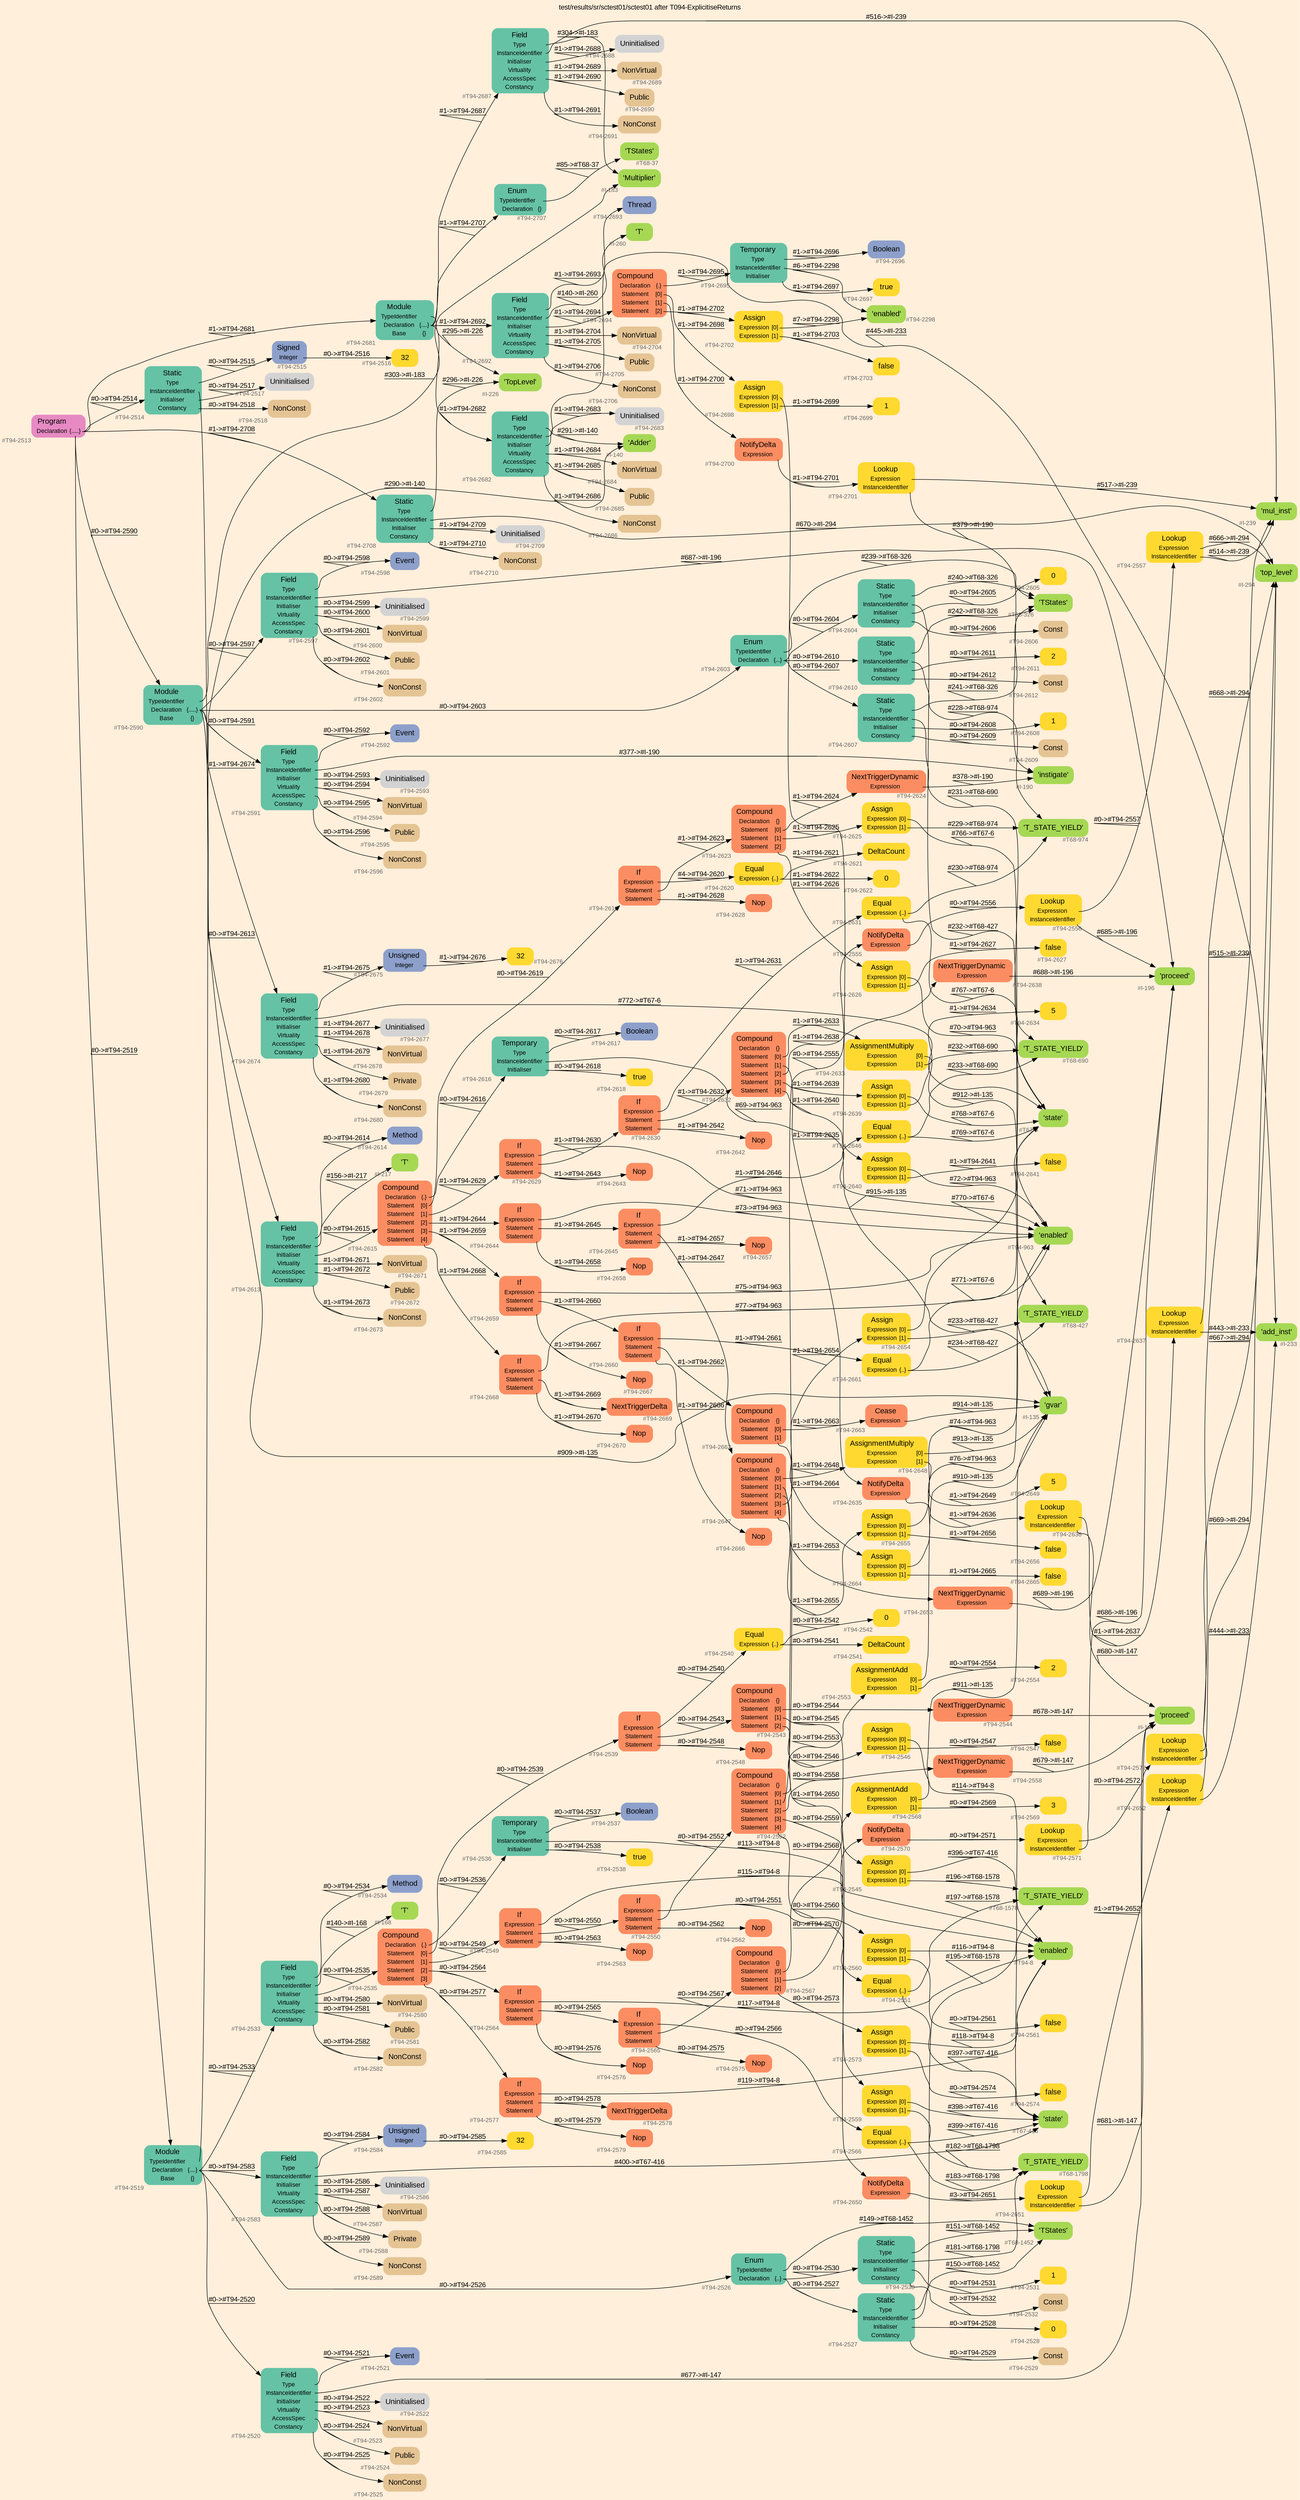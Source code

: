 digraph "test/results/sr/sctest01/sctest01 after T094-ExplicitiseReturns" {
label = "test/results/sr/sctest01/sctest01 after T094-ExplicitiseReturns"
labelloc = t
graph [
    rankdir = "LR"
    ranksep = 0.3
    bgcolor = antiquewhite1
    color = black
    fontcolor = black
    fontname = "Arial"
];
node [
    fontname = "Arial"
];
edge [
    fontname = "Arial"
];

// -------------------- node figure --------------------
// -------- block #T94-2513 ----------
"#T94-2513" [
    fillcolor = "/set28/4"
    xlabel = "#T94-2513"
    fontsize = "12"
    fontcolor = grey40
    shape = "plaintext"
    label = <<TABLE BORDER="0" CELLBORDER="0" CELLSPACING="0">
     <TR><TD><FONT COLOR="black" POINT-SIZE="15">Program</FONT></TD></TR>
     <TR><TD><FONT COLOR="black" POINT-SIZE="12">Declaration</FONT></TD><TD PORT="port0"><FONT COLOR="black" POINT-SIZE="12">{.....}</FONT></TD></TR>
    </TABLE>>
    style = "rounded,filled"
];

// -------- block #T94-2514 ----------
"#T94-2514" [
    fillcolor = "/set28/1"
    xlabel = "#T94-2514"
    fontsize = "12"
    fontcolor = grey40
    shape = "plaintext"
    label = <<TABLE BORDER="0" CELLBORDER="0" CELLSPACING="0">
     <TR><TD><FONT COLOR="black" POINT-SIZE="15">Static</FONT></TD></TR>
     <TR><TD><FONT COLOR="black" POINT-SIZE="12">Type</FONT></TD><TD PORT="port0"></TD></TR>
     <TR><TD><FONT COLOR="black" POINT-SIZE="12">InstanceIdentifier</FONT></TD><TD PORT="port1"></TD></TR>
     <TR><TD><FONT COLOR="black" POINT-SIZE="12">Initialiser</FONT></TD><TD PORT="port2"></TD></TR>
     <TR><TD><FONT COLOR="black" POINT-SIZE="12">Constancy</FONT></TD><TD PORT="port3"></TD></TR>
    </TABLE>>
    style = "rounded,filled"
];

// -------- block #T94-2515 ----------
"#T94-2515" [
    fillcolor = "/set28/3"
    xlabel = "#T94-2515"
    fontsize = "12"
    fontcolor = grey40
    shape = "plaintext"
    label = <<TABLE BORDER="0" CELLBORDER="0" CELLSPACING="0">
     <TR><TD><FONT COLOR="black" POINT-SIZE="15">Signed</FONT></TD></TR>
     <TR><TD><FONT COLOR="black" POINT-SIZE="12">Integer</FONT></TD><TD PORT="port0"></TD></TR>
    </TABLE>>
    style = "rounded,filled"
];

// -------- block #T94-2516 ----------
"#T94-2516" [
    fillcolor = "/set28/6"
    xlabel = "#T94-2516"
    fontsize = "12"
    fontcolor = grey40
    shape = "plaintext"
    label = <<TABLE BORDER="0" CELLBORDER="0" CELLSPACING="0">
     <TR><TD><FONT COLOR="black" POINT-SIZE="15">32</FONT></TD></TR>
    </TABLE>>
    style = "rounded,filled"
];

// -------- block #I-135 ----------
"#I-135" [
    fillcolor = "/set28/5"
    xlabel = "#I-135"
    fontsize = "12"
    fontcolor = grey40
    shape = "plaintext"
    label = <<TABLE BORDER="0" CELLBORDER="0" CELLSPACING="0">
     <TR><TD><FONT COLOR="black" POINT-SIZE="15">'gvar'</FONT></TD></TR>
    </TABLE>>
    style = "rounded,filled"
];

// -------- block #T94-2517 ----------
"#T94-2517" [
    xlabel = "#T94-2517"
    fontsize = "12"
    fontcolor = grey40
    shape = "plaintext"
    label = <<TABLE BORDER="0" CELLBORDER="0" CELLSPACING="0">
     <TR><TD><FONT COLOR="black" POINT-SIZE="15">Uninitialised</FONT></TD></TR>
    </TABLE>>
    style = "rounded,filled"
];

// -------- block #T94-2518 ----------
"#T94-2518" [
    fillcolor = "/set28/7"
    xlabel = "#T94-2518"
    fontsize = "12"
    fontcolor = grey40
    shape = "plaintext"
    label = <<TABLE BORDER="0" CELLBORDER="0" CELLSPACING="0">
     <TR><TD><FONT COLOR="black" POINT-SIZE="15">NonConst</FONT></TD></TR>
    </TABLE>>
    style = "rounded,filled"
];

// -------- block #T94-2519 ----------
"#T94-2519" [
    fillcolor = "/set28/1"
    xlabel = "#T94-2519"
    fontsize = "12"
    fontcolor = grey40
    shape = "plaintext"
    label = <<TABLE BORDER="0" CELLBORDER="0" CELLSPACING="0">
     <TR><TD><FONT COLOR="black" POINT-SIZE="15">Module</FONT></TD></TR>
     <TR><TD><FONT COLOR="black" POINT-SIZE="12">TypeIdentifier</FONT></TD><TD PORT="port0"></TD></TR>
     <TR><TD><FONT COLOR="black" POINT-SIZE="12">Declaration</FONT></TD><TD PORT="port1"><FONT COLOR="black" POINT-SIZE="12">{....}</FONT></TD></TR>
     <TR><TD><FONT COLOR="black" POINT-SIZE="12">Base</FONT></TD><TD PORT="port2"><FONT COLOR="black" POINT-SIZE="12">{}</FONT></TD></TR>
    </TABLE>>
    style = "rounded,filled"
];

// -------- block #I-140 ----------
"#I-140" [
    fillcolor = "/set28/5"
    xlabel = "#I-140"
    fontsize = "12"
    fontcolor = grey40
    shape = "plaintext"
    label = <<TABLE BORDER="0" CELLBORDER="0" CELLSPACING="0">
     <TR><TD><FONT COLOR="black" POINT-SIZE="15">'Adder'</FONT></TD></TR>
    </TABLE>>
    style = "rounded,filled"
];

// -------- block #T94-2520 ----------
"#T94-2520" [
    fillcolor = "/set28/1"
    xlabel = "#T94-2520"
    fontsize = "12"
    fontcolor = grey40
    shape = "plaintext"
    label = <<TABLE BORDER="0" CELLBORDER="0" CELLSPACING="0">
     <TR><TD><FONT COLOR="black" POINT-SIZE="15">Field</FONT></TD></TR>
     <TR><TD><FONT COLOR="black" POINT-SIZE="12">Type</FONT></TD><TD PORT="port0"></TD></TR>
     <TR><TD><FONT COLOR="black" POINT-SIZE="12">InstanceIdentifier</FONT></TD><TD PORT="port1"></TD></TR>
     <TR><TD><FONT COLOR="black" POINT-SIZE="12">Initialiser</FONT></TD><TD PORT="port2"></TD></TR>
     <TR><TD><FONT COLOR="black" POINT-SIZE="12">Virtuality</FONT></TD><TD PORT="port3"></TD></TR>
     <TR><TD><FONT COLOR="black" POINT-SIZE="12">AccessSpec</FONT></TD><TD PORT="port4"></TD></TR>
     <TR><TD><FONT COLOR="black" POINT-SIZE="12">Constancy</FONT></TD><TD PORT="port5"></TD></TR>
    </TABLE>>
    style = "rounded,filled"
];

// -------- block #T94-2521 ----------
"#T94-2521" [
    fillcolor = "/set28/3"
    xlabel = "#T94-2521"
    fontsize = "12"
    fontcolor = grey40
    shape = "plaintext"
    label = <<TABLE BORDER="0" CELLBORDER="0" CELLSPACING="0">
     <TR><TD><FONT COLOR="black" POINT-SIZE="15">Event</FONT></TD></TR>
    </TABLE>>
    style = "rounded,filled"
];

// -------- block #I-147 ----------
"#I-147" [
    fillcolor = "/set28/5"
    xlabel = "#I-147"
    fontsize = "12"
    fontcolor = grey40
    shape = "plaintext"
    label = <<TABLE BORDER="0" CELLBORDER="0" CELLSPACING="0">
     <TR><TD><FONT COLOR="black" POINT-SIZE="15">'proceed'</FONT></TD></TR>
    </TABLE>>
    style = "rounded,filled"
];

// -------- block #T94-2522 ----------
"#T94-2522" [
    xlabel = "#T94-2522"
    fontsize = "12"
    fontcolor = grey40
    shape = "plaintext"
    label = <<TABLE BORDER="0" CELLBORDER="0" CELLSPACING="0">
     <TR><TD><FONT COLOR="black" POINT-SIZE="15">Uninitialised</FONT></TD></TR>
    </TABLE>>
    style = "rounded,filled"
];

// -------- block #T94-2523 ----------
"#T94-2523" [
    fillcolor = "/set28/7"
    xlabel = "#T94-2523"
    fontsize = "12"
    fontcolor = grey40
    shape = "plaintext"
    label = <<TABLE BORDER="0" CELLBORDER="0" CELLSPACING="0">
     <TR><TD><FONT COLOR="black" POINT-SIZE="15">NonVirtual</FONT></TD></TR>
    </TABLE>>
    style = "rounded,filled"
];

// -------- block #T94-2524 ----------
"#T94-2524" [
    fillcolor = "/set28/7"
    xlabel = "#T94-2524"
    fontsize = "12"
    fontcolor = grey40
    shape = "plaintext"
    label = <<TABLE BORDER="0" CELLBORDER="0" CELLSPACING="0">
     <TR><TD><FONT COLOR="black" POINT-SIZE="15">Public</FONT></TD></TR>
    </TABLE>>
    style = "rounded,filled"
];

// -------- block #T94-2525 ----------
"#T94-2525" [
    fillcolor = "/set28/7"
    xlabel = "#T94-2525"
    fontsize = "12"
    fontcolor = grey40
    shape = "plaintext"
    label = <<TABLE BORDER="0" CELLBORDER="0" CELLSPACING="0">
     <TR><TD><FONT COLOR="black" POINT-SIZE="15">NonConst</FONT></TD></TR>
    </TABLE>>
    style = "rounded,filled"
];

// -------- block #T94-2526 ----------
"#T94-2526" [
    fillcolor = "/set28/1"
    xlabel = "#T94-2526"
    fontsize = "12"
    fontcolor = grey40
    shape = "plaintext"
    label = <<TABLE BORDER="0" CELLBORDER="0" CELLSPACING="0">
     <TR><TD><FONT COLOR="black" POINT-SIZE="15">Enum</FONT></TD></TR>
     <TR><TD><FONT COLOR="black" POINT-SIZE="12">TypeIdentifier</FONT></TD><TD PORT="port0"></TD></TR>
     <TR><TD><FONT COLOR="black" POINT-SIZE="12">Declaration</FONT></TD><TD PORT="port1"><FONT COLOR="black" POINT-SIZE="12">{..}</FONT></TD></TR>
    </TABLE>>
    style = "rounded,filled"
];

// -------- block #T68-1452 ----------
"#T68-1452" [
    fillcolor = "/set28/5"
    xlabel = "#T68-1452"
    fontsize = "12"
    fontcolor = grey40
    shape = "plaintext"
    label = <<TABLE BORDER="0" CELLBORDER="0" CELLSPACING="0">
     <TR><TD><FONT COLOR="black" POINT-SIZE="15">'TStates'</FONT></TD></TR>
    </TABLE>>
    style = "rounded,filled"
];

// -------- block #T94-2527 ----------
"#T94-2527" [
    fillcolor = "/set28/1"
    xlabel = "#T94-2527"
    fontsize = "12"
    fontcolor = grey40
    shape = "plaintext"
    label = <<TABLE BORDER="0" CELLBORDER="0" CELLSPACING="0">
     <TR><TD><FONT COLOR="black" POINT-SIZE="15">Static</FONT></TD></TR>
     <TR><TD><FONT COLOR="black" POINT-SIZE="12">Type</FONT></TD><TD PORT="port0"></TD></TR>
     <TR><TD><FONT COLOR="black" POINT-SIZE="12">InstanceIdentifier</FONT></TD><TD PORT="port1"></TD></TR>
     <TR><TD><FONT COLOR="black" POINT-SIZE="12">Initialiser</FONT></TD><TD PORT="port2"></TD></TR>
     <TR><TD><FONT COLOR="black" POINT-SIZE="12">Constancy</FONT></TD><TD PORT="port3"></TD></TR>
    </TABLE>>
    style = "rounded,filled"
];

// -------- block #T68-1578 ----------
"#T68-1578" [
    fillcolor = "/set28/5"
    xlabel = "#T68-1578"
    fontsize = "12"
    fontcolor = grey40
    shape = "plaintext"
    label = <<TABLE BORDER="0" CELLBORDER="0" CELLSPACING="0">
     <TR><TD><FONT COLOR="black" POINT-SIZE="15">'T_STATE_YIELD'</FONT></TD></TR>
    </TABLE>>
    style = "rounded,filled"
];

// -------- block #T94-2528 ----------
"#T94-2528" [
    fillcolor = "/set28/6"
    xlabel = "#T94-2528"
    fontsize = "12"
    fontcolor = grey40
    shape = "plaintext"
    label = <<TABLE BORDER="0" CELLBORDER="0" CELLSPACING="0">
     <TR><TD><FONT COLOR="black" POINT-SIZE="15">0</FONT></TD></TR>
    </TABLE>>
    style = "rounded,filled"
];

// -------- block #T94-2529 ----------
"#T94-2529" [
    fillcolor = "/set28/7"
    xlabel = "#T94-2529"
    fontsize = "12"
    fontcolor = grey40
    shape = "plaintext"
    label = <<TABLE BORDER="0" CELLBORDER="0" CELLSPACING="0">
     <TR><TD><FONT COLOR="black" POINT-SIZE="15">Const</FONT></TD></TR>
    </TABLE>>
    style = "rounded,filled"
];

// -------- block #T94-2530 ----------
"#T94-2530" [
    fillcolor = "/set28/1"
    xlabel = "#T94-2530"
    fontsize = "12"
    fontcolor = grey40
    shape = "plaintext"
    label = <<TABLE BORDER="0" CELLBORDER="0" CELLSPACING="0">
     <TR><TD><FONT COLOR="black" POINT-SIZE="15">Static</FONT></TD></TR>
     <TR><TD><FONT COLOR="black" POINT-SIZE="12">Type</FONT></TD><TD PORT="port0"></TD></TR>
     <TR><TD><FONT COLOR="black" POINT-SIZE="12">InstanceIdentifier</FONT></TD><TD PORT="port1"></TD></TR>
     <TR><TD><FONT COLOR="black" POINT-SIZE="12">Initialiser</FONT></TD><TD PORT="port2"></TD></TR>
     <TR><TD><FONT COLOR="black" POINT-SIZE="12">Constancy</FONT></TD><TD PORT="port3"></TD></TR>
    </TABLE>>
    style = "rounded,filled"
];

// -------- block #T68-1798 ----------
"#T68-1798" [
    fillcolor = "/set28/5"
    xlabel = "#T68-1798"
    fontsize = "12"
    fontcolor = grey40
    shape = "plaintext"
    label = <<TABLE BORDER="0" CELLBORDER="0" CELLSPACING="0">
     <TR><TD><FONT COLOR="black" POINT-SIZE="15">'T_STATE_YIELD'</FONT></TD></TR>
    </TABLE>>
    style = "rounded,filled"
];

// -------- block #T94-2531 ----------
"#T94-2531" [
    fillcolor = "/set28/6"
    xlabel = "#T94-2531"
    fontsize = "12"
    fontcolor = grey40
    shape = "plaintext"
    label = <<TABLE BORDER="0" CELLBORDER="0" CELLSPACING="0">
     <TR><TD><FONT COLOR="black" POINT-SIZE="15">1</FONT></TD></TR>
    </TABLE>>
    style = "rounded,filled"
];

// -------- block #T94-2532 ----------
"#T94-2532" [
    fillcolor = "/set28/7"
    xlabel = "#T94-2532"
    fontsize = "12"
    fontcolor = grey40
    shape = "plaintext"
    label = <<TABLE BORDER="0" CELLBORDER="0" CELLSPACING="0">
     <TR><TD><FONT COLOR="black" POINT-SIZE="15">Const</FONT></TD></TR>
    </TABLE>>
    style = "rounded,filled"
];

// -------- block #T94-2533 ----------
"#T94-2533" [
    fillcolor = "/set28/1"
    xlabel = "#T94-2533"
    fontsize = "12"
    fontcolor = grey40
    shape = "plaintext"
    label = <<TABLE BORDER="0" CELLBORDER="0" CELLSPACING="0">
     <TR><TD><FONT COLOR="black" POINT-SIZE="15">Field</FONT></TD></TR>
     <TR><TD><FONT COLOR="black" POINT-SIZE="12">Type</FONT></TD><TD PORT="port0"></TD></TR>
     <TR><TD><FONT COLOR="black" POINT-SIZE="12">InstanceIdentifier</FONT></TD><TD PORT="port1"></TD></TR>
     <TR><TD><FONT COLOR="black" POINT-SIZE="12">Initialiser</FONT></TD><TD PORT="port2"></TD></TR>
     <TR><TD><FONT COLOR="black" POINT-SIZE="12">Virtuality</FONT></TD><TD PORT="port3"></TD></TR>
     <TR><TD><FONT COLOR="black" POINT-SIZE="12">AccessSpec</FONT></TD><TD PORT="port4"></TD></TR>
     <TR><TD><FONT COLOR="black" POINT-SIZE="12">Constancy</FONT></TD><TD PORT="port5"></TD></TR>
    </TABLE>>
    style = "rounded,filled"
];

// -------- block #T94-2534 ----------
"#T94-2534" [
    fillcolor = "/set28/3"
    xlabel = "#T94-2534"
    fontsize = "12"
    fontcolor = grey40
    shape = "plaintext"
    label = <<TABLE BORDER="0" CELLBORDER="0" CELLSPACING="0">
     <TR><TD><FONT COLOR="black" POINT-SIZE="15">Method</FONT></TD></TR>
    </TABLE>>
    style = "rounded,filled"
];

// -------- block #I-168 ----------
"#I-168" [
    fillcolor = "/set28/5"
    xlabel = "#I-168"
    fontsize = "12"
    fontcolor = grey40
    shape = "plaintext"
    label = <<TABLE BORDER="0" CELLBORDER="0" CELLSPACING="0">
     <TR><TD><FONT COLOR="black" POINT-SIZE="15">'T'</FONT></TD></TR>
    </TABLE>>
    style = "rounded,filled"
];

// -------- block #T94-2535 ----------
"#T94-2535" [
    fillcolor = "/set28/2"
    xlabel = "#T94-2535"
    fontsize = "12"
    fontcolor = grey40
    shape = "plaintext"
    label = <<TABLE BORDER="0" CELLBORDER="0" CELLSPACING="0">
     <TR><TD><FONT COLOR="black" POINT-SIZE="15">Compound</FONT></TD></TR>
     <TR><TD><FONT COLOR="black" POINT-SIZE="12">Declaration</FONT></TD><TD PORT="port0"><FONT COLOR="black" POINT-SIZE="12">{.}</FONT></TD></TR>
     <TR><TD><FONT COLOR="black" POINT-SIZE="12">Statement</FONT></TD><TD PORT="port1"><FONT COLOR="black" POINT-SIZE="12">[0]</FONT></TD></TR>
     <TR><TD><FONT COLOR="black" POINT-SIZE="12">Statement</FONT></TD><TD PORT="port2"><FONT COLOR="black" POINT-SIZE="12">[1]</FONT></TD></TR>
     <TR><TD><FONT COLOR="black" POINT-SIZE="12">Statement</FONT></TD><TD PORT="port3"><FONT COLOR="black" POINT-SIZE="12">[2]</FONT></TD></TR>
     <TR><TD><FONT COLOR="black" POINT-SIZE="12">Statement</FONT></TD><TD PORT="port4"><FONT COLOR="black" POINT-SIZE="12">[3]</FONT></TD></TR>
    </TABLE>>
    style = "rounded,filled"
];

// -------- block #T94-2536 ----------
"#T94-2536" [
    fillcolor = "/set28/1"
    xlabel = "#T94-2536"
    fontsize = "12"
    fontcolor = grey40
    shape = "plaintext"
    label = <<TABLE BORDER="0" CELLBORDER="0" CELLSPACING="0">
     <TR><TD><FONT COLOR="black" POINT-SIZE="15">Temporary</FONT></TD></TR>
     <TR><TD><FONT COLOR="black" POINT-SIZE="12">Type</FONT></TD><TD PORT="port0"></TD></TR>
     <TR><TD><FONT COLOR="black" POINT-SIZE="12">InstanceIdentifier</FONT></TD><TD PORT="port1"></TD></TR>
     <TR><TD><FONT COLOR="black" POINT-SIZE="12">Initialiser</FONT></TD><TD PORT="port2"></TD></TR>
    </TABLE>>
    style = "rounded,filled"
];

// -------- block #T94-2537 ----------
"#T94-2537" [
    fillcolor = "/set28/3"
    xlabel = "#T94-2537"
    fontsize = "12"
    fontcolor = grey40
    shape = "plaintext"
    label = <<TABLE BORDER="0" CELLBORDER="0" CELLSPACING="0">
     <TR><TD><FONT COLOR="black" POINT-SIZE="15">Boolean</FONT></TD></TR>
    </TABLE>>
    style = "rounded,filled"
];

// -------- block #T94-8 ----------
"#T94-8" [
    fillcolor = "/set28/5"
    xlabel = "#T94-8"
    fontsize = "12"
    fontcolor = grey40
    shape = "plaintext"
    label = <<TABLE BORDER="0" CELLBORDER="0" CELLSPACING="0">
     <TR><TD><FONT COLOR="black" POINT-SIZE="15">'enabled'</FONT></TD></TR>
    </TABLE>>
    style = "rounded,filled"
];

// -------- block #T94-2538 ----------
"#T94-2538" [
    fillcolor = "/set28/6"
    xlabel = "#T94-2538"
    fontsize = "12"
    fontcolor = grey40
    shape = "plaintext"
    label = <<TABLE BORDER="0" CELLBORDER="0" CELLSPACING="0">
     <TR><TD><FONT COLOR="black" POINT-SIZE="15">true</FONT></TD></TR>
    </TABLE>>
    style = "rounded,filled"
];

// -------- block #T94-2539 ----------
"#T94-2539" [
    fillcolor = "/set28/2"
    xlabel = "#T94-2539"
    fontsize = "12"
    fontcolor = grey40
    shape = "plaintext"
    label = <<TABLE BORDER="0" CELLBORDER="0" CELLSPACING="0">
     <TR><TD><FONT COLOR="black" POINT-SIZE="15">If</FONT></TD></TR>
     <TR><TD><FONT COLOR="black" POINT-SIZE="12">Expression</FONT></TD><TD PORT="port0"></TD></TR>
     <TR><TD><FONT COLOR="black" POINT-SIZE="12">Statement</FONT></TD><TD PORT="port1"></TD></TR>
     <TR><TD><FONT COLOR="black" POINT-SIZE="12">Statement</FONT></TD><TD PORT="port2"></TD></TR>
    </TABLE>>
    style = "rounded,filled"
];

// -------- block #T94-2540 ----------
"#T94-2540" [
    fillcolor = "/set28/6"
    xlabel = "#T94-2540"
    fontsize = "12"
    fontcolor = grey40
    shape = "plaintext"
    label = <<TABLE BORDER="0" CELLBORDER="0" CELLSPACING="0">
     <TR><TD><FONT COLOR="black" POINT-SIZE="15">Equal</FONT></TD></TR>
     <TR><TD><FONT COLOR="black" POINT-SIZE="12">Expression</FONT></TD><TD PORT="port0"><FONT COLOR="black" POINT-SIZE="12">{..}</FONT></TD></TR>
    </TABLE>>
    style = "rounded,filled"
];

// -------- block #T94-2541 ----------
"#T94-2541" [
    fillcolor = "/set28/6"
    xlabel = "#T94-2541"
    fontsize = "12"
    fontcolor = grey40
    shape = "plaintext"
    label = <<TABLE BORDER="0" CELLBORDER="0" CELLSPACING="0">
     <TR><TD><FONT COLOR="black" POINT-SIZE="15">DeltaCount</FONT></TD></TR>
    </TABLE>>
    style = "rounded,filled"
];

// -------- block #T94-2542 ----------
"#T94-2542" [
    fillcolor = "/set28/6"
    xlabel = "#T94-2542"
    fontsize = "12"
    fontcolor = grey40
    shape = "plaintext"
    label = <<TABLE BORDER="0" CELLBORDER="0" CELLSPACING="0">
     <TR><TD><FONT COLOR="black" POINT-SIZE="15">0</FONT></TD></TR>
    </TABLE>>
    style = "rounded,filled"
];

// -------- block #T94-2543 ----------
"#T94-2543" [
    fillcolor = "/set28/2"
    xlabel = "#T94-2543"
    fontsize = "12"
    fontcolor = grey40
    shape = "plaintext"
    label = <<TABLE BORDER="0" CELLBORDER="0" CELLSPACING="0">
     <TR><TD><FONT COLOR="black" POINT-SIZE="15">Compound</FONT></TD></TR>
     <TR><TD><FONT COLOR="black" POINT-SIZE="12">Declaration</FONT></TD><TD PORT="port0"><FONT COLOR="black" POINT-SIZE="12">{}</FONT></TD></TR>
     <TR><TD><FONT COLOR="black" POINT-SIZE="12">Statement</FONT></TD><TD PORT="port1"><FONT COLOR="black" POINT-SIZE="12">[0]</FONT></TD></TR>
     <TR><TD><FONT COLOR="black" POINT-SIZE="12">Statement</FONT></TD><TD PORT="port2"><FONT COLOR="black" POINT-SIZE="12">[1]</FONT></TD></TR>
     <TR><TD><FONT COLOR="black" POINT-SIZE="12">Statement</FONT></TD><TD PORT="port3"><FONT COLOR="black" POINT-SIZE="12">[2]</FONT></TD></TR>
    </TABLE>>
    style = "rounded,filled"
];

// -------- block #T94-2544 ----------
"#T94-2544" [
    fillcolor = "/set28/2"
    xlabel = "#T94-2544"
    fontsize = "12"
    fontcolor = grey40
    shape = "plaintext"
    label = <<TABLE BORDER="0" CELLBORDER="0" CELLSPACING="0">
     <TR><TD><FONT COLOR="black" POINT-SIZE="15">NextTriggerDynamic</FONT></TD></TR>
     <TR><TD><FONT COLOR="black" POINT-SIZE="12">Expression</FONT></TD><TD PORT="port0"></TD></TR>
    </TABLE>>
    style = "rounded,filled"
];

// -------- block #T94-2545 ----------
"#T94-2545" [
    fillcolor = "/set28/6"
    xlabel = "#T94-2545"
    fontsize = "12"
    fontcolor = grey40
    shape = "plaintext"
    label = <<TABLE BORDER="0" CELLBORDER="0" CELLSPACING="0">
     <TR><TD><FONT COLOR="black" POINT-SIZE="15">Assign</FONT></TD></TR>
     <TR><TD><FONT COLOR="black" POINT-SIZE="12">Expression</FONT></TD><TD PORT="port0"><FONT COLOR="black" POINT-SIZE="12">[0]</FONT></TD></TR>
     <TR><TD><FONT COLOR="black" POINT-SIZE="12">Expression</FONT></TD><TD PORT="port1"><FONT COLOR="black" POINT-SIZE="12">[1]</FONT></TD></TR>
    </TABLE>>
    style = "rounded,filled"
];

// -------- block #T67-416 ----------
"#T67-416" [
    fillcolor = "/set28/5"
    xlabel = "#T67-416"
    fontsize = "12"
    fontcolor = grey40
    shape = "plaintext"
    label = <<TABLE BORDER="0" CELLBORDER="0" CELLSPACING="0">
     <TR><TD><FONT COLOR="black" POINT-SIZE="15">'state'</FONT></TD></TR>
    </TABLE>>
    style = "rounded,filled"
];

// -------- block #T94-2546 ----------
"#T94-2546" [
    fillcolor = "/set28/6"
    xlabel = "#T94-2546"
    fontsize = "12"
    fontcolor = grey40
    shape = "plaintext"
    label = <<TABLE BORDER="0" CELLBORDER="0" CELLSPACING="0">
     <TR><TD><FONT COLOR="black" POINT-SIZE="15">Assign</FONT></TD></TR>
     <TR><TD><FONT COLOR="black" POINT-SIZE="12">Expression</FONT></TD><TD PORT="port0"><FONT COLOR="black" POINT-SIZE="12">[0]</FONT></TD></TR>
     <TR><TD><FONT COLOR="black" POINT-SIZE="12">Expression</FONT></TD><TD PORT="port1"><FONT COLOR="black" POINT-SIZE="12">[1]</FONT></TD></TR>
    </TABLE>>
    style = "rounded,filled"
];

// -------- block #T94-2547 ----------
"#T94-2547" [
    fillcolor = "/set28/6"
    xlabel = "#T94-2547"
    fontsize = "12"
    fontcolor = grey40
    shape = "plaintext"
    label = <<TABLE BORDER="0" CELLBORDER="0" CELLSPACING="0">
     <TR><TD><FONT COLOR="black" POINT-SIZE="15">false</FONT></TD></TR>
    </TABLE>>
    style = "rounded,filled"
];

// -------- block #T94-2548 ----------
"#T94-2548" [
    fillcolor = "/set28/2"
    xlabel = "#T94-2548"
    fontsize = "12"
    fontcolor = grey40
    shape = "plaintext"
    label = <<TABLE BORDER="0" CELLBORDER="0" CELLSPACING="0">
     <TR><TD><FONT COLOR="black" POINT-SIZE="15">Nop</FONT></TD></TR>
    </TABLE>>
    style = "rounded,filled"
];

// -------- block #T94-2549 ----------
"#T94-2549" [
    fillcolor = "/set28/2"
    xlabel = "#T94-2549"
    fontsize = "12"
    fontcolor = grey40
    shape = "plaintext"
    label = <<TABLE BORDER="0" CELLBORDER="0" CELLSPACING="0">
     <TR><TD><FONT COLOR="black" POINT-SIZE="15">If</FONT></TD></TR>
     <TR><TD><FONT COLOR="black" POINT-SIZE="12">Expression</FONT></TD><TD PORT="port0"></TD></TR>
     <TR><TD><FONT COLOR="black" POINT-SIZE="12">Statement</FONT></TD><TD PORT="port1"></TD></TR>
     <TR><TD><FONT COLOR="black" POINT-SIZE="12">Statement</FONT></TD><TD PORT="port2"></TD></TR>
    </TABLE>>
    style = "rounded,filled"
];

// -------- block #T94-2550 ----------
"#T94-2550" [
    fillcolor = "/set28/2"
    xlabel = "#T94-2550"
    fontsize = "12"
    fontcolor = grey40
    shape = "plaintext"
    label = <<TABLE BORDER="0" CELLBORDER="0" CELLSPACING="0">
     <TR><TD><FONT COLOR="black" POINT-SIZE="15">If</FONT></TD></TR>
     <TR><TD><FONT COLOR="black" POINT-SIZE="12">Expression</FONT></TD><TD PORT="port0"></TD></TR>
     <TR><TD><FONT COLOR="black" POINT-SIZE="12">Statement</FONT></TD><TD PORT="port1"></TD></TR>
     <TR><TD><FONT COLOR="black" POINT-SIZE="12">Statement</FONT></TD><TD PORT="port2"></TD></TR>
    </TABLE>>
    style = "rounded,filled"
];

// -------- block #T94-2551 ----------
"#T94-2551" [
    fillcolor = "/set28/6"
    xlabel = "#T94-2551"
    fontsize = "12"
    fontcolor = grey40
    shape = "plaintext"
    label = <<TABLE BORDER="0" CELLBORDER="0" CELLSPACING="0">
     <TR><TD><FONT COLOR="black" POINT-SIZE="15">Equal</FONT></TD></TR>
     <TR><TD><FONT COLOR="black" POINT-SIZE="12">Expression</FONT></TD><TD PORT="port0"><FONT COLOR="black" POINT-SIZE="12">{..}</FONT></TD></TR>
    </TABLE>>
    style = "rounded,filled"
];

// -------- block #T94-2552 ----------
"#T94-2552" [
    fillcolor = "/set28/2"
    xlabel = "#T94-2552"
    fontsize = "12"
    fontcolor = grey40
    shape = "plaintext"
    label = <<TABLE BORDER="0" CELLBORDER="0" CELLSPACING="0">
     <TR><TD><FONT COLOR="black" POINT-SIZE="15">Compound</FONT></TD></TR>
     <TR><TD><FONT COLOR="black" POINT-SIZE="12">Declaration</FONT></TD><TD PORT="port0"><FONT COLOR="black" POINT-SIZE="12">{}</FONT></TD></TR>
     <TR><TD><FONT COLOR="black" POINT-SIZE="12">Statement</FONT></TD><TD PORT="port1"><FONT COLOR="black" POINT-SIZE="12">[0]</FONT></TD></TR>
     <TR><TD><FONT COLOR="black" POINT-SIZE="12">Statement</FONT></TD><TD PORT="port2"><FONT COLOR="black" POINT-SIZE="12">[1]</FONT></TD></TR>
     <TR><TD><FONT COLOR="black" POINT-SIZE="12">Statement</FONT></TD><TD PORT="port3"><FONT COLOR="black" POINT-SIZE="12">[2]</FONT></TD></TR>
     <TR><TD><FONT COLOR="black" POINT-SIZE="12">Statement</FONT></TD><TD PORT="port4"><FONT COLOR="black" POINT-SIZE="12">[3]</FONT></TD></TR>
     <TR><TD><FONT COLOR="black" POINT-SIZE="12">Statement</FONT></TD><TD PORT="port5"><FONT COLOR="black" POINT-SIZE="12">[4]</FONT></TD></TR>
    </TABLE>>
    style = "rounded,filled"
];

// -------- block #T94-2553 ----------
"#T94-2553" [
    fillcolor = "/set28/6"
    xlabel = "#T94-2553"
    fontsize = "12"
    fontcolor = grey40
    shape = "plaintext"
    label = <<TABLE BORDER="0" CELLBORDER="0" CELLSPACING="0">
     <TR><TD><FONT COLOR="black" POINT-SIZE="15">AssignmentAdd</FONT></TD></TR>
     <TR><TD><FONT COLOR="black" POINT-SIZE="12">Expression</FONT></TD><TD PORT="port0"><FONT COLOR="black" POINT-SIZE="12">[0]</FONT></TD></TR>
     <TR><TD><FONT COLOR="black" POINT-SIZE="12">Expression</FONT></TD><TD PORT="port1"><FONT COLOR="black" POINT-SIZE="12">[1]</FONT></TD></TR>
    </TABLE>>
    style = "rounded,filled"
];

// -------- block #T94-2554 ----------
"#T94-2554" [
    fillcolor = "/set28/6"
    xlabel = "#T94-2554"
    fontsize = "12"
    fontcolor = grey40
    shape = "plaintext"
    label = <<TABLE BORDER="0" CELLBORDER="0" CELLSPACING="0">
     <TR><TD><FONT COLOR="black" POINT-SIZE="15">2</FONT></TD></TR>
    </TABLE>>
    style = "rounded,filled"
];

// -------- block #T94-2555 ----------
"#T94-2555" [
    fillcolor = "/set28/2"
    xlabel = "#T94-2555"
    fontsize = "12"
    fontcolor = grey40
    shape = "plaintext"
    label = <<TABLE BORDER="0" CELLBORDER="0" CELLSPACING="0">
     <TR><TD><FONT COLOR="black" POINT-SIZE="15">NotifyDelta</FONT></TD></TR>
     <TR><TD><FONT COLOR="black" POINT-SIZE="12">Expression</FONT></TD><TD PORT="port0"></TD></TR>
    </TABLE>>
    style = "rounded,filled"
];

// -------- block #T94-2556 ----------
"#T94-2556" [
    fillcolor = "/set28/6"
    xlabel = "#T94-2556"
    fontsize = "12"
    fontcolor = grey40
    shape = "plaintext"
    label = <<TABLE BORDER="0" CELLBORDER="0" CELLSPACING="0">
     <TR><TD><FONT COLOR="black" POINT-SIZE="15">Lookup</FONT></TD></TR>
     <TR><TD><FONT COLOR="black" POINT-SIZE="12">Expression</FONT></TD><TD PORT="port0"></TD></TR>
     <TR><TD><FONT COLOR="black" POINT-SIZE="12">InstanceIdentifier</FONT></TD><TD PORT="port1"></TD></TR>
    </TABLE>>
    style = "rounded,filled"
];

// -------- block #T94-2557 ----------
"#T94-2557" [
    fillcolor = "/set28/6"
    xlabel = "#T94-2557"
    fontsize = "12"
    fontcolor = grey40
    shape = "plaintext"
    label = <<TABLE BORDER="0" CELLBORDER="0" CELLSPACING="0">
     <TR><TD><FONT COLOR="black" POINT-SIZE="15">Lookup</FONT></TD></TR>
     <TR><TD><FONT COLOR="black" POINT-SIZE="12">Expression</FONT></TD><TD PORT="port0"></TD></TR>
     <TR><TD><FONT COLOR="black" POINT-SIZE="12">InstanceIdentifier</FONT></TD><TD PORT="port1"></TD></TR>
    </TABLE>>
    style = "rounded,filled"
];

// -------- block #I-294 ----------
"#I-294" [
    fillcolor = "/set28/5"
    xlabel = "#I-294"
    fontsize = "12"
    fontcolor = grey40
    shape = "plaintext"
    label = <<TABLE BORDER="0" CELLBORDER="0" CELLSPACING="0">
     <TR><TD><FONT COLOR="black" POINT-SIZE="15">'top_level'</FONT></TD></TR>
    </TABLE>>
    style = "rounded,filled"
];

// -------- block #I-239 ----------
"#I-239" [
    fillcolor = "/set28/5"
    xlabel = "#I-239"
    fontsize = "12"
    fontcolor = grey40
    shape = "plaintext"
    label = <<TABLE BORDER="0" CELLBORDER="0" CELLSPACING="0">
     <TR><TD><FONT COLOR="black" POINT-SIZE="15">'mul_inst'</FONT></TD></TR>
    </TABLE>>
    style = "rounded,filled"
];

// -------- block #I-196 ----------
"#I-196" [
    fillcolor = "/set28/5"
    xlabel = "#I-196"
    fontsize = "12"
    fontcolor = grey40
    shape = "plaintext"
    label = <<TABLE BORDER="0" CELLBORDER="0" CELLSPACING="0">
     <TR><TD><FONT COLOR="black" POINT-SIZE="15">'proceed'</FONT></TD></TR>
    </TABLE>>
    style = "rounded,filled"
];

// -------- block #T94-2558 ----------
"#T94-2558" [
    fillcolor = "/set28/2"
    xlabel = "#T94-2558"
    fontsize = "12"
    fontcolor = grey40
    shape = "plaintext"
    label = <<TABLE BORDER="0" CELLBORDER="0" CELLSPACING="0">
     <TR><TD><FONT COLOR="black" POINT-SIZE="15">NextTriggerDynamic</FONT></TD></TR>
     <TR><TD><FONT COLOR="black" POINT-SIZE="12">Expression</FONT></TD><TD PORT="port0"></TD></TR>
    </TABLE>>
    style = "rounded,filled"
];

// -------- block #T94-2559 ----------
"#T94-2559" [
    fillcolor = "/set28/6"
    xlabel = "#T94-2559"
    fontsize = "12"
    fontcolor = grey40
    shape = "plaintext"
    label = <<TABLE BORDER="0" CELLBORDER="0" CELLSPACING="0">
     <TR><TD><FONT COLOR="black" POINT-SIZE="15">Assign</FONT></TD></TR>
     <TR><TD><FONT COLOR="black" POINT-SIZE="12">Expression</FONT></TD><TD PORT="port0"><FONT COLOR="black" POINT-SIZE="12">[0]</FONT></TD></TR>
     <TR><TD><FONT COLOR="black" POINT-SIZE="12">Expression</FONT></TD><TD PORT="port1"><FONT COLOR="black" POINT-SIZE="12">[1]</FONT></TD></TR>
    </TABLE>>
    style = "rounded,filled"
];

// -------- block #T94-2560 ----------
"#T94-2560" [
    fillcolor = "/set28/6"
    xlabel = "#T94-2560"
    fontsize = "12"
    fontcolor = grey40
    shape = "plaintext"
    label = <<TABLE BORDER="0" CELLBORDER="0" CELLSPACING="0">
     <TR><TD><FONT COLOR="black" POINT-SIZE="15">Assign</FONT></TD></TR>
     <TR><TD><FONT COLOR="black" POINT-SIZE="12">Expression</FONT></TD><TD PORT="port0"><FONT COLOR="black" POINT-SIZE="12">[0]</FONT></TD></TR>
     <TR><TD><FONT COLOR="black" POINT-SIZE="12">Expression</FONT></TD><TD PORT="port1"><FONT COLOR="black" POINT-SIZE="12">[1]</FONT></TD></TR>
    </TABLE>>
    style = "rounded,filled"
];

// -------- block #T94-2561 ----------
"#T94-2561" [
    fillcolor = "/set28/6"
    xlabel = "#T94-2561"
    fontsize = "12"
    fontcolor = grey40
    shape = "plaintext"
    label = <<TABLE BORDER="0" CELLBORDER="0" CELLSPACING="0">
     <TR><TD><FONT COLOR="black" POINT-SIZE="15">false</FONT></TD></TR>
    </TABLE>>
    style = "rounded,filled"
];

// -------- block #T94-2562 ----------
"#T94-2562" [
    fillcolor = "/set28/2"
    xlabel = "#T94-2562"
    fontsize = "12"
    fontcolor = grey40
    shape = "plaintext"
    label = <<TABLE BORDER="0" CELLBORDER="0" CELLSPACING="0">
     <TR><TD><FONT COLOR="black" POINT-SIZE="15">Nop</FONT></TD></TR>
    </TABLE>>
    style = "rounded,filled"
];

// -------- block #T94-2563 ----------
"#T94-2563" [
    fillcolor = "/set28/2"
    xlabel = "#T94-2563"
    fontsize = "12"
    fontcolor = grey40
    shape = "plaintext"
    label = <<TABLE BORDER="0" CELLBORDER="0" CELLSPACING="0">
     <TR><TD><FONT COLOR="black" POINT-SIZE="15">Nop</FONT></TD></TR>
    </TABLE>>
    style = "rounded,filled"
];

// -------- block #T94-2564 ----------
"#T94-2564" [
    fillcolor = "/set28/2"
    xlabel = "#T94-2564"
    fontsize = "12"
    fontcolor = grey40
    shape = "plaintext"
    label = <<TABLE BORDER="0" CELLBORDER="0" CELLSPACING="0">
     <TR><TD><FONT COLOR="black" POINT-SIZE="15">If</FONT></TD></TR>
     <TR><TD><FONT COLOR="black" POINT-SIZE="12">Expression</FONT></TD><TD PORT="port0"></TD></TR>
     <TR><TD><FONT COLOR="black" POINT-SIZE="12">Statement</FONT></TD><TD PORT="port1"></TD></TR>
     <TR><TD><FONT COLOR="black" POINT-SIZE="12">Statement</FONT></TD><TD PORT="port2"></TD></TR>
    </TABLE>>
    style = "rounded,filled"
];

// -------- block #T94-2565 ----------
"#T94-2565" [
    fillcolor = "/set28/2"
    xlabel = "#T94-2565"
    fontsize = "12"
    fontcolor = grey40
    shape = "plaintext"
    label = <<TABLE BORDER="0" CELLBORDER="0" CELLSPACING="0">
     <TR><TD><FONT COLOR="black" POINT-SIZE="15">If</FONT></TD></TR>
     <TR><TD><FONT COLOR="black" POINT-SIZE="12">Expression</FONT></TD><TD PORT="port0"></TD></TR>
     <TR><TD><FONT COLOR="black" POINT-SIZE="12">Statement</FONT></TD><TD PORT="port1"></TD></TR>
     <TR><TD><FONT COLOR="black" POINT-SIZE="12">Statement</FONT></TD><TD PORT="port2"></TD></TR>
    </TABLE>>
    style = "rounded,filled"
];

// -------- block #T94-2566 ----------
"#T94-2566" [
    fillcolor = "/set28/6"
    xlabel = "#T94-2566"
    fontsize = "12"
    fontcolor = grey40
    shape = "plaintext"
    label = <<TABLE BORDER="0" CELLBORDER="0" CELLSPACING="0">
     <TR><TD><FONT COLOR="black" POINT-SIZE="15">Equal</FONT></TD></TR>
     <TR><TD><FONT COLOR="black" POINT-SIZE="12">Expression</FONT></TD><TD PORT="port0"><FONT COLOR="black" POINT-SIZE="12">{..}</FONT></TD></TR>
    </TABLE>>
    style = "rounded,filled"
];

// -------- block #T94-2567 ----------
"#T94-2567" [
    fillcolor = "/set28/2"
    xlabel = "#T94-2567"
    fontsize = "12"
    fontcolor = grey40
    shape = "plaintext"
    label = <<TABLE BORDER="0" CELLBORDER="0" CELLSPACING="0">
     <TR><TD><FONT COLOR="black" POINT-SIZE="15">Compound</FONT></TD></TR>
     <TR><TD><FONT COLOR="black" POINT-SIZE="12">Declaration</FONT></TD><TD PORT="port0"><FONT COLOR="black" POINT-SIZE="12">{}</FONT></TD></TR>
     <TR><TD><FONT COLOR="black" POINT-SIZE="12">Statement</FONT></TD><TD PORT="port1"><FONT COLOR="black" POINT-SIZE="12">[0]</FONT></TD></TR>
     <TR><TD><FONT COLOR="black" POINT-SIZE="12">Statement</FONT></TD><TD PORT="port2"><FONT COLOR="black" POINT-SIZE="12">[1]</FONT></TD></TR>
     <TR><TD><FONT COLOR="black" POINT-SIZE="12">Statement</FONT></TD><TD PORT="port3"><FONT COLOR="black" POINT-SIZE="12">[2]</FONT></TD></TR>
    </TABLE>>
    style = "rounded,filled"
];

// -------- block #T94-2568 ----------
"#T94-2568" [
    fillcolor = "/set28/6"
    xlabel = "#T94-2568"
    fontsize = "12"
    fontcolor = grey40
    shape = "plaintext"
    label = <<TABLE BORDER="0" CELLBORDER="0" CELLSPACING="0">
     <TR><TD><FONT COLOR="black" POINT-SIZE="15">AssignmentAdd</FONT></TD></TR>
     <TR><TD><FONT COLOR="black" POINT-SIZE="12">Expression</FONT></TD><TD PORT="port0"><FONT COLOR="black" POINT-SIZE="12">[0]</FONT></TD></TR>
     <TR><TD><FONT COLOR="black" POINT-SIZE="12">Expression</FONT></TD><TD PORT="port1"><FONT COLOR="black" POINT-SIZE="12">[1]</FONT></TD></TR>
    </TABLE>>
    style = "rounded,filled"
];

// -------- block #T94-2569 ----------
"#T94-2569" [
    fillcolor = "/set28/6"
    xlabel = "#T94-2569"
    fontsize = "12"
    fontcolor = grey40
    shape = "plaintext"
    label = <<TABLE BORDER="0" CELLBORDER="0" CELLSPACING="0">
     <TR><TD><FONT COLOR="black" POINT-SIZE="15">3</FONT></TD></TR>
    </TABLE>>
    style = "rounded,filled"
];

// -------- block #T94-2570 ----------
"#T94-2570" [
    fillcolor = "/set28/2"
    xlabel = "#T94-2570"
    fontsize = "12"
    fontcolor = grey40
    shape = "plaintext"
    label = <<TABLE BORDER="0" CELLBORDER="0" CELLSPACING="0">
     <TR><TD><FONT COLOR="black" POINT-SIZE="15">NotifyDelta</FONT></TD></TR>
     <TR><TD><FONT COLOR="black" POINT-SIZE="12">Expression</FONT></TD><TD PORT="port0"></TD></TR>
    </TABLE>>
    style = "rounded,filled"
];

// -------- block #T94-2571 ----------
"#T94-2571" [
    fillcolor = "/set28/6"
    xlabel = "#T94-2571"
    fontsize = "12"
    fontcolor = grey40
    shape = "plaintext"
    label = <<TABLE BORDER="0" CELLBORDER="0" CELLSPACING="0">
     <TR><TD><FONT COLOR="black" POINT-SIZE="15">Lookup</FONT></TD></TR>
     <TR><TD><FONT COLOR="black" POINT-SIZE="12">Expression</FONT></TD><TD PORT="port0"></TD></TR>
     <TR><TD><FONT COLOR="black" POINT-SIZE="12">InstanceIdentifier</FONT></TD><TD PORT="port1"></TD></TR>
    </TABLE>>
    style = "rounded,filled"
];

// -------- block #T94-2572 ----------
"#T94-2572" [
    fillcolor = "/set28/6"
    xlabel = "#T94-2572"
    fontsize = "12"
    fontcolor = grey40
    shape = "plaintext"
    label = <<TABLE BORDER="0" CELLBORDER="0" CELLSPACING="0">
     <TR><TD><FONT COLOR="black" POINT-SIZE="15">Lookup</FONT></TD></TR>
     <TR><TD><FONT COLOR="black" POINT-SIZE="12">Expression</FONT></TD><TD PORT="port0"></TD></TR>
     <TR><TD><FONT COLOR="black" POINT-SIZE="12">InstanceIdentifier</FONT></TD><TD PORT="port1"></TD></TR>
    </TABLE>>
    style = "rounded,filled"
];

// -------- block #T94-2573 ----------
"#T94-2573" [
    fillcolor = "/set28/6"
    xlabel = "#T94-2573"
    fontsize = "12"
    fontcolor = grey40
    shape = "plaintext"
    label = <<TABLE BORDER="0" CELLBORDER="0" CELLSPACING="0">
     <TR><TD><FONT COLOR="black" POINT-SIZE="15">Assign</FONT></TD></TR>
     <TR><TD><FONT COLOR="black" POINT-SIZE="12">Expression</FONT></TD><TD PORT="port0"><FONT COLOR="black" POINT-SIZE="12">[0]</FONT></TD></TR>
     <TR><TD><FONT COLOR="black" POINT-SIZE="12">Expression</FONT></TD><TD PORT="port1"><FONT COLOR="black" POINT-SIZE="12">[1]</FONT></TD></TR>
    </TABLE>>
    style = "rounded,filled"
];

// -------- block #T94-2574 ----------
"#T94-2574" [
    fillcolor = "/set28/6"
    xlabel = "#T94-2574"
    fontsize = "12"
    fontcolor = grey40
    shape = "plaintext"
    label = <<TABLE BORDER="0" CELLBORDER="0" CELLSPACING="0">
     <TR><TD><FONT COLOR="black" POINT-SIZE="15">false</FONT></TD></TR>
    </TABLE>>
    style = "rounded,filled"
];

// -------- block #T94-2575 ----------
"#T94-2575" [
    fillcolor = "/set28/2"
    xlabel = "#T94-2575"
    fontsize = "12"
    fontcolor = grey40
    shape = "plaintext"
    label = <<TABLE BORDER="0" CELLBORDER="0" CELLSPACING="0">
     <TR><TD><FONT COLOR="black" POINT-SIZE="15">Nop</FONT></TD></TR>
    </TABLE>>
    style = "rounded,filled"
];

// -------- block #T94-2576 ----------
"#T94-2576" [
    fillcolor = "/set28/2"
    xlabel = "#T94-2576"
    fontsize = "12"
    fontcolor = grey40
    shape = "plaintext"
    label = <<TABLE BORDER="0" CELLBORDER="0" CELLSPACING="0">
     <TR><TD><FONT COLOR="black" POINT-SIZE="15">Nop</FONT></TD></TR>
    </TABLE>>
    style = "rounded,filled"
];

// -------- block #T94-2577 ----------
"#T94-2577" [
    fillcolor = "/set28/2"
    xlabel = "#T94-2577"
    fontsize = "12"
    fontcolor = grey40
    shape = "plaintext"
    label = <<TABLE BORDER="0" CELLBORDER="0" CELLSPACING="0">
     <TR><TD><FONT COLOR="black" POINT-SIZE="15">If</FONT></TD></TR>
     <TR><TD><FONT COLOR="black" POINT-SIZE="12">Expression</FONT></TD><TD PORT="port0"></TD></TR>
     <TR><TD><FONT COLOR="black" POINT-SIZE="12">Statement</FONT></TD><TD PORT="port1"></TD></TR>
     <TR><TD><FONT COLOR="black" POINT-SIZE="12">Statement</FONT></TD><TD PORT="port2"></TD></TR>
    </TABLE>>
    style = "rounded,filled"
];

// -------- block #T94-2578 ----------
"#T94-2578" [
    fillcolor = "/set28/2"
    xlabel = "#T94-2578"
    fontsize = "12"
    fontcolor = grey40
    shape = "plaintext"
    label = <<TABLE BORDER="0" CELLBORDER="0" CELLSPACING="0">
     <TR><TD><FONT COLOR="black" POINT-SIZE="15">NextTriggerDelta</FONT></TD></TR>
    </TABLE>>
    style = "rounded,filled"
];

// -------- block #T94-2579 ----------
"#T94-2579" [
    fillcolor = "/set28/2"
    xlabel = "#T94-2579"
    fontsize = "12"
    fontcolor = grey40
    shape = "plaintext"
    label = <<TABLE BORDER="0" CELLBORDER="0" CELLSPACING="0">
     <TR><TD><FONT COLOR="black" POINT-SIZE="15">Nop</FONT></TD></TR>
    </TABLE>>
    style = "rounded,filled"
];

// -------- block #T94-2580 ----------
"#T94-2580" [
    fillcolor = "/set28/7"
    xlabel = "#T94-2580"
    fontsize = "12"
    fontcolor = grey40
    shape = "plaintext"
    label = <<TABLE BORDER="0" CELLBORDER="0" CELLSPACING="0">
     <TR><TD><FONT COLOR="black" POINT-SIZE="15">NonVirtual</FONT></TD></TR>
    </TABLE>>
    style = "rounded,filled"
];

// -------- block #T94-2581 ----------
"#T94-2581" [
    fillcolor = "/set28/7"
    xlabel = "#T94-2581"
    fontsize = "12"
    fontcolor = grey40
    shape = "plaintext"
    label = <<TABLE BORDER="0" CELLBORDER="0" CELLSPACING="0">
     <TR><TD><FONT COLOR="black" POINT-SIZE="15">Public</FONT></TD></TR>
    </TABLE>>
    style = "rounded,filled"
];

// -------- block #T94-2582 ----------
"#T94-2582" [
    fillcolor = "/set28/7"
    xlabel = "#T94-2582"
    fontsize = "12"
    fontcolor = grey40
    shape = "plaintext"
    label = <<TABLE BORDER="0" CELLBORDER="0" CELLSPACING="0">
     <TR><TD><FONT COLOR="black" POINT-SIZE="15">NonConst</FONT></TD></TR>
    </TABLE>>
    style = "rounded,filled"
];

// -------- block #T94-2583 ----------
"#T94-2583" [
    fillcolor = "/set28/1"
    xlabel = "#T94-2583"
    fontsize = "12"
    fontcolor = grey40
    shape = "plaintext"
    label = <<TABLE BORDER="0" CELLBORDER="0" CELLSPACING="0">
     <TR><TD><FONT COLOR="black" POINT-SIZE="15">Field</FONT></TD></TR>
     <TR><TD><FONT COLOR="black" POINT-SIZE="12">Type</FONT></TD><TD PORT="port0"></TD></TR>
     <TR><TD><FONT COLOR="black" POINT-SIZE="12">InstanceIdentifier</FONT></TD><TD PORT="port1"></TD></TR>
     <TR><TD><FONT COLOR="black" POINT-SIZE="12">Initialiser</FONT></TD><TD PORT="port2"></TD></TR>
     <TR><TD><FONT COLOR="black" POINT-SIZE="12">Virtuality</FONT></TD><TD PORT="port3"></TD></TR>
     <TR><TD><FONT COLOR="black" POINT-SIZE="12">AccessSpec</FONT></TD><TD PORT="port4"></TD></TR>
     <TR><TD><FONT COLOR="black" POINT-SIZE="12">Constancy</FONT></TD><TD PORT="port5"></TD></TR>
    </TABLE>>
    style = "rounded,filled"
];

// -------- block #T94-2584 ----------
"#T94-2584" [
    fillcolor = "/set28/3"
    xlabel = "#T94-2584"
    fontsize = "12"
    fontcolor = grey40
    shape = "plaintext"
    label = <<TABLE BORDER="0" CELLBORDER="0" CELLSPACING="0">
     <TR><TD><FONT COLOR="black" POINT-SIZE="15">Unsigned</FONT></TD></TR>
     <TR><TD><FONT COLOR="black" POINT-SIZE="12">Integer</FONT></TD><TD PORT="port0"></TD></TR>
    </TABLE>>
    style = "rounded,filled"
];

// -------- block #T94-2585 ----------
"#T94-2585" [
    fillcolor = "/set28/6"
    xlabel = "#T94-2585"
    fontsize = "12"
    fontcolor = grey40
    shape = "plaintext"
    label = <<TABLE BORDER="0" CELLBORDER="0" CELLSPACING="0">
     <TR><TD><FONT COLOR="black" POINT-SIZE="15">32</FONT></TD></TR>
    </TABLE>>
    style = "rounded,filled"
];

// -------- block #T94-2586 ----------
"#T94-2586" [
    xlabel = "#T94-2586"
    fontsize = "12"
    fontcolor = grey40
    shape = "plaintext"
    label = <<TABLE BORDER="0" CELLBORDER="0" CELLSPACING="0">
     <TR><TD><FONT COLOR="black" POINT-SIZE="15">Uninitialised</FONT></TD></TR>
    </TABLE>>
    style = "rounded,filled"
];

// -------- block #T94-2587 ----------
"#T94-2587" [
    fillcolor = "/set28/7"
    xlabel = "#T94-2587"
    fontsize = "12"
    fontcolor = grey40
    shape = "plaintext"
    label = <<TABLE BORDER="0" CELLBORDER="0" CELLSPACING="0">
     <TR><TD><FONT COLOR="black" POINT-SIZE="15">NonVirtual</FONT></TD></TR>
    </TABLE>>
    style = "rounded,filled"
];

// -------- block #T94-2588 ----------
"#T94-2588" [
    fillcolor = "/set28/7"
    xlabel = "#T94-2588"
    fontsize = "12"
    fontcolor = grey40
    shape = "plaintext"
    label = <<TABLE BORDER="0" CELLBORDER="0" CELLSPACING="0">
     <TR><TD><FONT COLOR="black" POINT-SIZE="15">Private</FONT></TD></TR>
    </TABLE>>
    style = "rounded,filled"
];

// -------- block #T94-2589 ----------
"#T94-2589" [
    fillcolor = "/set28/7"
    xlabel = "#T94-2589"
    fontsize = "12"
    fontcolor = grey40
    shape = "plaintext"
    label = <<TABLE BORDER="0" CELLBORDER="0" CELLSPACING="0">
     <TR><TD><FONT COLOR="black" POINT-SIZE="15">NonConst</FONT></TD></TR>
    </TABLE>>
    style = "rounded,filled"
];

// -------- block #T94-2590 ----------
"#T94-2590" [
    fillcolor = "/set28/1"
    xlabel = "#T94-2590"
    fontsize = "12"
    fontcolor = grey40
    shape = "plaintext"
    label = <<TABLE BORDER="0" CELLBORDER="0" CELLSPACING="0">
     <TR><TD><FONT COLOR="black" POINT-SIZE="15">Module</FONT></TD></TR>
     <TR><TD><FONT COLOR="black" POINT-SIZE="12">TypeIdentifier</FONT></TD><TD PORT="port0"></TD></TR>
     <TR><TD><FONT COLOR="black" POINT-SIZE="12">Declaration</FONT></TD><TD PORT="port1"><FONT COLOR="black" POINT-SIZE="12">{.....}</FONT></TD></TR>
     <TR><TD><FONT COLOR="black" POINT-SIZE="12">Base</FONT></TD><TD PORT="port2"><FONT COLOR="black" POINT-SIZE="12">{}</FONT></TD></TR>
    </TABLE>>
    style = "rounded,filled"
];

// -------- block #I-183 ----------
"#I-183" [
    fillcolor = "/set28/5"
    xlabel = "#I-183"
    fontsize = "12"
    fontcolor = grey40
    shape = "plaintext"
    label = <<TABLE BORDER="0" CELLBORDER="0" CELLSPACING="0">
     <TR><TD><FONT COLOR="black" POINT-SIZE="15">'Multiplier'</FONT></TD></TR>
    </TABLE>>
    style = "rounded,filled"
];

// -------- block #T94-2591 ----------
"#T94-2591" [
    fillcolor = "/set28/1"
    xlabel = "#T94-2591"
    fontsize = "12"
    fontcolor = grey40
    shape = "plaintext"
    label = <<TABLE BORDER="0" CELLBORDER="0" CELLSPACING="0">
     <TR><TD><FONT COLOR="black" POINT-SIZE="15">Field</FONT></TD></TR>
     <TR><TD><FONT COLOR="black" POINT-SIZE="12">Type</FONT></TD><TD PORT="port0"></TD></TR>
     <TR><TD><FONT COLOR="black" POINT-SIZE="12">InstanceIdentifier</FONT></TD><TD PORT="port1"></TD></TR>
     <TR><TD><FONT COLOR="black" POINT-SIZE="12">Initialiser</FONT></TD><TD PORT="port2"></TD></TR>
     <TR><TD><FONT COLOR="black" POINT-SIZE="12">Virtuality</FONT></TD><TD PORT="port3"></TD></TR>
     <TR><TD><FONT COLOR="black" POINT-SIZE="12">AccessSpec</FONT></TD><TD PORT="port4"></TD></TR>
     <TR><TD><FONT COLOR="black" POINT-SIZE="12">Constancy</FONT></TD><TD PORT="port5"></TD></TR>
    </TABLE>>
    style = "rounded,filled"
];

// -------- block #T94-2592 ----------
"#T94-2592" [
    fillcolor = "/set28/3"
    xlabel = "#T94-2592"
    fontsize = "12"
    fontcolor = grey40
    shape = "plaintext"
    label = <<TABLE BORDER="0" CELLBORDER="0" CELLSPACING="0">
     <TR><TD><FONT COLOR="black" POINT-SIZE="15">Event</FONT></TD></TR>
    </TABLE>>
    style = "rounded,filled"
];

// -------- block #I-190 ----------
"#I-190" [
    fillcolor = "/set28/5"
    xlabel = "#I-190"
    fontsize = "12"
    fontcolor = grey40
    shape = "plaintext"
    label = <<TABLE BORDER="0" CELLBORDER="0" CELLSPACING="0">
     <TR><TD><FONT COLOR="black" POINT-SIZE="15">'instigate'</FONT></TD></TR>
    </TABLE>>
    style = "rounded,filled"
];

// -------- block #T94-2593 ----------
"#T94-2593" [
    xlabel = "#T94-2593"
    fontsize = "12"
    fontcolor = grey40
    shape = "plaintext"
    label = <<TABLE BORDER="0" CELLBORDER="0" CELLSPACING="0">
     <TR><TD><FONT COLOR="black" POINT-SIZE="15">Uninitialised</FONT></TD></TR>
    </TABLE>>
    style = "rounded,filled"
];

// -------- block #T94-2594 ----------
"#T94-2594" [
    fillcolor = "/set28/7"
    xlabel = "#T94-2594"
    fontsize = "12"
    fontcolor = grey40
    shape = "plaintext"
    label = <<TABLE BORDER="0" CELLBORDER="0" CELLSPACING="0">
     <TR><TD><FONT COLOR="black" POINT-SIZE="15">NonVirtual</FONT></TD></TR>
    </TABLE>>
    style = "rounded,filled"
];

// -------- block #T94-2595 ----------
"#T94-2595" [
    fillcolor = "/set28/7"
    xlabel = "#T94-2595"
    fontsize = "12"
    fontcolor = grey40
    shape = "plaintext"
    label = <<TABLE BORDER="0" CELLBORDER="0" CELLSPACING="0">
     <TR><TD><FONT COLOR="black" POINT-SIZE="15">Public</FONT></TD></TR>
    </TABLE>>
    style = "rounded,filled"
];

// -------- block #T94-2596 ----------
"#T94-2596" [
    fillcolor = "/set28/7"
    xlabel = "#T94-2596"
    fontsize = "12"
    fontcolor = grey40
    shape = "plaintext"
    label = <<TABLE BORDER="0" CELLBORDER="0" CELLSPACING="0">
     <TR><TD><FONT COLOR="black" POINT-SIZE="15">NonConst</FONT></TD></TR>
    </TABLE>>
    style = "rounded,filled"
];

// -------- block #T94-2597 ----------
"#T94-2597" [
    fillcolor = "/set28/1"
    xlabel = "#T94-2597"
    fontsize = "12"
    fontcolor = grey40
    shape = "plaintext"
    label = <<TABLE BORDER="0" CELLBORDER="0" CELLSPACING="0">
     <TR><TD><FONT COLOR="black" POINT-SIZE="15">Field</FONT></TD></TR>
     <TR><TD><FONT COLOR="black" POINT-SIZE="12">Type</FONT></TD><TD PORT="port0"></TD></TR>
     <TR><TD><FONT COLOR="black" POINT-SIZE="12">InstanceIdentifier</FONT></TD><TD PORT="port1"></TD></TR>
     <TR><TD><FONT COLOR="black" POINT-SIZE="12">Initialiser</FONT></TD><TD PORT="port2"></TD></TR>
     <TR><TD><FONT COLOR="black" POINT-SIZE="12">Virtuality</FONT></TD><TD PORT="port3"></TD></TR>
     <TR><TD><FONT COLOR="black" POINT-SIZE="12">AccessSpec</FONT></TD><TD PORT="port4"></TD></TR>
     <TR><TD><FONT COLOR="black" POINT-SIZE="12">Constancy</FONT></TD><TD PORT="port5"></TD></TR>
    </TABLE>>
    style = "rounded,filled"
];

// -------- block #T94-2598 ----------
"#T94-2598" [
    fillcolor = "/set28/3"
    xlabel = "#T94-2598"
    fontsize = "12"
    fontcolor = grey40
    shape = "plaintext"
    label = <<TABLE BORDER="0" CELLBORDER="0" CELLSPACING="0">
     <TR><TD><FONT COLOR="black" POINT-SIZE="15">Event</FONT></TD></TR>
    </TABLE>>
    style = "rounded,filled"
];

// -------- block #T94-2599 ----------
"#T94-2599" [
    xlabel = "#T94-2599"
    fontsize = "12"
    fontcolor = grey40
    shape = "plaintext"
    label = <<TABLE BORDER="0" CELLBORDER="0" CELLSPACING="0">
     <TR><TD><FONT COLOR="black" POINT-SIZE="15">Uninitialised</FONT></TD></TR>
    </TABLE>>
    style = "rounded,filled"
];

// -------- block #T94-2600 ----------
"#T94-2600" [
    fillcolor = "/set28/7"
    xlabel = "#T94-2600"
    fontsize = "12"
    fontcolor = grey40
    shape = "plaintext"
    label = <<TABLE BORDER="0" CELLBORDER="0" CELLSPACING="0">
     <TR><TD><FONT COLOR="black" POINT-SIZE="15">NonVirtual</FONT></TD></TR>
    </TABLE>>
    style = "rounded,filled"
];

// -------- block #T94-2601 ----------
"#T94-2601" [
    fillcolor = "/set28/7"
    xlabel = "#T94-2601"
    fontsize = "12"
    fontcolor = grey40
    shape = "plaintext"
    label = <<TABLE BORDER="0" CELLBORDER="0" CELLSPACING="0">
     <TR><TD><FONT COLOR="black" POINT-SIZE="15">Public</FONT></TD></TR>
    </TABLE>>
    style = "rounded,filled"
];

// -------- block #T94-2602 ----------
"#T94-2602" [
    fillcolor = "/set28/7"
    xlabel = "#T94-2602"
    fontsize = "12"
    fontcolor = grey40
    shape = "plaintext"
    label = <<TABLE BORDER="0" CELLBORDER="0" CELLSPACING="0">
     <TR><TD><FONT COLOR="black" POINT-SIZE="15">NonConst</FONT></TD></TR>
    </TABLE>>
    style = "rounded,filled"
];

// -------- block #T94-2603 ----------
"#T94-2603" [
    fillcolor = "/set28/1"
    xlabel = "#T94-2603"
    fontsize = "12"
    fontcolor = grey40
    shape = "plaintext"
    label = <<TABLE BORDER="0" CELLBORDER="0" CELLSPACING="0">
     <TR><TD><FONT COLOR="black" POINT-SIZE="15">Enum</FONT></TD></TR>
     <TR><TD><FONT COLOR="black" POINT-SIZE="12">TypeIdentifier</FONT></TD><TD PORT="port0"></TD></TR>
     <TR><TD><FONT COLOR="black" POINT-SIZE="12">Declaration</FONT></TD><TD PORT="port1"><FONT COLOR="black" POINT-SIZE="12">{...}</FONT></TD></TR>
    </TABLE>>
    style = "rounded,filled"
];

// -------- block #T68-326 ----------
"#T68-326" [
    fillcolor = "/set28/5"
    xlabel = "#T68-326"
    fontsize = "12"
    fontcolor = grey40
    shape = "plaintext"
    label = <<TABLE BORDER="0" CELLBORDER="0" CELLSPACING="0">
     <TR><TD><FONT COLOR="black" POINT-SIZE="15">'TStates'</FONT></TD></TR>
    </TABLE>>
    style = "rounded,filled"
];

// -------- block #T94-2604 ----------
"#T94-2604" [
    fillcolor = "/set28/1"
    xlabel = "#T94-2604"
    fontsize = "12"
    fontcolor = grey40
    shape = "plaintext"
    label = <<TABLE BORDER="0" CELLBORDER="0" CELLSPACING="0">
     <TR><TD><FONT COLOR="black" POINT-SIZE="15">Static</FONT></TD></TR>
     <TR><TD><FONT COLOR="black" POINT-SIZE="12">Type</FONT></TD><TD PORT="port0"></TD></TR>
     <TR><TD><FONT COLOR="black" POINT-SIZE="12">InstanceIdentifier</FONT></TD><TD PORT="port1"></TD></TR>
     <TR><TD><FONT COLOR="black" POINT-SIZE="12">Initialiser</FONT></TD><TD PORT="port2"></TD></TR>
     <TR><TD><FONT COLOR="black" POINT-SIZE="12">Constancy</FONT></TD><TD PORT="port3"></TD></TR>
    </TABLE>>
    style = "rounded,filled"
];

// -------- block #T68-427 ----------
"#T68-427" [
    fillcolor = "/set28/5"
    xlabel = "#T68-427"
    fontsize = "12"
    fontcolor = grey40
    shape = "plaintext"
    label = <<TABLE BORDER="0" CELLBORDER="0" CELLSPACING="0">
     <TR><TD><FONT COLOR="black" POINT-SIZE="15">'T_STATE_YIELD'</FONT></TD></TR>
    </TABLE>>
    style = "rounded,filled"
];

// -------- block #T94-2605 ----------
"#T94-2605" [
    fillcolor = "/set28/6"
    xlabel = "#T94-2605"
    fontsize = "12"
    fontcolor = grey40
    shape = "plaintext"
    label = <<TABLE BORDER="0" CELLBORDER="0" CELLSPACING="0">
     <TR><TD><FONT COLOR="black" POINT-SIZE="15">0</FONT></TD></TR>
    </TABLE>>
    style = "rounded,filled"
];

// -------- block #T94-2606 ----------
"#T94-2606" [
    fillcolor = "/set28/7"
    xlabel = "#T94-2606"
    fontsize = "12"
    fontcolor = grey40
    shape = "plaintext"
    label = <<TABLE BORDER="0" CELLBORDER="0" CELLSPACING="0">
     <TR><TD><FONT COLOR="black" POINT-SIZE="15">Const</FONT></TD></TR>
    </TABLE>>
    style = "rounded,filled"
];

// -------- block #T94-2607 ----------
"#T94-2607" [
    fillcolor = "/set28/1"
    xlabel = "#T94-2607"
    fontsize = "12"
    fontcolor = grey40
    shape = "plaintext"
    label = <<TABLE BORDER="0" CELLBORDER="0" CELLSPACING="0">
     <TR><TD><FONT COLOR="black" POINT-SIZE="15">Static</FONT></TD></TR>
     <TR><TD><FONT COLOR="black" POINT-SIZE="12">Type</FONT></TD><TD PORT="port0"></TD></TR>
     <TR><TD><FONT COLOR="black" POINT-SIZE="12">InstanceIdentifier</FONT></TD><TD PORT="port1"></TD></TR>
     <TR><TD><FONT COLOR="black" POINT-SIZE="12">Initialiser</FONT></TD><TD PORT="port2"></TD></TR>
     <TR><TD><FONT COLOR="black" POINT-SIZE="12">Constancy</FONT></TD><TD PORT="port3"></TD></TR>
    </TABLE>>
    style = "rounded,filled"
];

// -------- block #T68-690 ----------
"#T68-690" [
    fillcolor = "/set28/5"
    xlabel = "#T68-690"
    fontsize = "12"
    fontcolor = grey40
    shape = "plaintext"
    label = <<TABLE BORDER="0" CELLBORDER="0" CELLSPACING="0">
     <TR><TD><FONT COLOR="black" POINT-SIZE="15">'T_STATE_YIELD'</FONT></TD></TR>
    </TABLE>>
    style = "rounded,filled"
];

// -------- block #T94-2608 ----------
"#T94-2608" [
    fillcolor = "/set28/6"
    xlabel = "#T94-2608"
    fontsize = "12"
    fontcolor = grey40
    shape = "plaintext"
    label = <<TABLE BORDER="0" CELLBORDER="0" CELLSPACING="0">
     <TR><TD><FONT COLOR="black" POINT-SIZE="15">1</FONT></TD></TR>
    </TABLE>>
    style = "rounded,filled"
];

// -------- block #T94-2609 ----------
"#T94-2609" [
    fillcolor = "/set28/7"
    xlabel = "#T94-2609"
    fontsize = "12"
    fontcolor = grey40
    shape = "plaintext"
    label = <<TABLE BORDER="0" CELLBORDER="0" CELLSPACING="0">
     <TR><TD><FONT COLOR="black" POINT-SIZE="15">Const</FONT></TD></TR>
    </TABLE>>
    style = "rounded,filled"
];

// -------- block #T94-2610 ----------
"#T94-2610" [
    fillcolor = "/set28/1"
    xlabel = "#T94-2610"
    fontsize = "12"
    fontcolor = grey40
    shape = "plaintext"
    label = <<TABLE BORDER="0" CELLBORDER="0" CELLSPACING="0">
     <TR><TD><FONT COLOR="black" POINT-SIZE="15">Static</FONT></TD></TR>
     <TR><TD><FONT COLOR="black" POINT-SIZE="12">Type</FONT></TD><TD PORT="port0"></TD></TR>
     <TR><TD><FONT COLOR="black" POINT-SIZE="12">InstanceIdentifier</FONT></TD><TD PORT="port1"></TD></TR>
     <TR><TD><FONT COLOR="black" POINT-SIZE="12">Initialiser</FONT></TD><TD PORT="port2"></TD></TR>
     <TR><TD><FONT COLOR="black" POINT-SIZE="12">Constancy</FONT></TD><TD PORT="port3"></TD></TR>
    </TABLE>>
    style = "rounded,filled"
];

// -------- block #T68-974 ----------
"#T68-974" [
    fillcolor = "/set28/5"
    xlabel = "#T68-974"
    fontsize = "12"
    fontcolor = grey40
    shape = "plaintext"
    label = <<TABLE BORDER="0" CELLBORDER="0" CELLSPACING="0">
     <TR><TD><FONT COLOR="black" POINT-SIZE="15">'T_STATE_YIELD'</FONT></TD></TR>
    </TABLE>>
    style = "rounded,filled"
];

// -------- block #T94-2611 ----------
"#T94-2611" [
    fillcolor = "/set28/6"
    xlabel = "#T94-2611"
    fontsize = "12"
    fontcolor = grey40
    shape = "plaintext"
    label = <<TABLE BORDER="0" CELLBORDER="0" CELLSPACING="0">
     <TR><TD><FONT COLOR="black" POINT-SIZE="15">2</FONT></TD></TR>
    </TABLE>>
    style = "rounded,filled"
];

// -------- block #T94-2612 ----------
"#T94-2612" [
    fillcolor = "/set28/7"
    xlabel = "#T94-2612"
    fontsize = "12"
    fontcolor = grey40
    shape = "plaintext"
    label = <<TABLE BORDER="0" CELLBORDER="0" CELLSPACING="0">
     <TR><TD><FONT COLOR="black" POINT-SIZE="15">Const</FONT></TD></TR>
    </TABLE>>
    style = "rounded,filled"
];

// -------- block #T94-2613 ----------
"#T94-2613" [
    fillcolor = "/set28/1"
    xlabel = "#T94-2613"
    fontsize = "12"
    fontcolor = grey40
    shape = "plaintext"
    label = <<TABLE BORDER="0" CELLBORDER="0" CELLSPACING="0">
     <TR><TD><FONT COLOR="black" POINT-SIZE="15">Field</FONT></TD></TR>
     <TR><TD><FONT COLOR="black" POINT-SIZE="12">Type</FONT></TD><TD PORT="port0"></TD></TR>
     <TR><TD><FONT COLOR="black" POINT-SIZE="12">InstanceIdentifier</FONT></TD><TD PORT="port1"></TD></TR>
     <TR><TD><FONT COLOR="black" POINT-SIZE="12">Initialiser</FONT></TD><TD PORT="port2"></TD></TR>
     <TR><TD><FONT COLOR="black" POINT-SIZE="12">Virtuality</FONT></TD><TD PORT="port3"></TD></TR>
     <TR><TD><FONT COLOR="black" POINT-SIZE="12">AccessSpec</FONT></TD><TD PORT="port4"></TD></TR>
     <TR><TD><FONT COLOR="black" POINT-SIZE="12">Constancy</FONT></TD><TD PORT="port5"></TD></TR>
    </TABLE>>
    style = "rounded,filled"
];

// -------- block #T94-2614 ----------
"#T94-2614" [
    fillcolor = "/set28/3"
    xlabel = "#T94-2614"
    fontsize = "12"
    fontcolor = grey40
    shape = "plaintext"
    label = <<TABLE BORDER="0" CELLBORDER="0" CELLSPACING="0">
     <TR><TD><FONT COLOR="black" POINT-SIZE="15">Method</FONT></TD></TR>
    </TABLE>>
    style = "rounded,filled"
];

// -------- block #I-217 ----------
"#I-217" [
    fillcolor = "/set28/5"
    xlabel = "#I-217"
    fontsize = "12"
    fontcolor = grey40
    shape = "plaintext"
    label = <<TABLE BORDER="0" CELLBORDER="0" CELLSPACING="0">
     <TR><TD><FONT COLOR="black" POINT-SIZE="15">'T'</FONT></TD></TR>
    </TABLE>>
    style = "rounded,filled"
];

// -------- block #T94-2615 ----------
"#T94-2615" [
    fillcolor = "/set28/2"
    xlabel = "#T94-2615"
    fontsize = "12"
    fontcolor = grey40
    shape = "plaintext"
    label = <<TABLE BORDER="0" CELLBORDER="0" CELLSPACING="0">
     <TR><TD><FONT COLOR="black" POINT-SIZE="15">Compound</FONT></TD></TR>
     <TR><TD><FONT COLOR="black" POINT-SIZE="12">Declaration</FONT></TD><TD PORT="port0"><FONT COLOR="black" POINT-SIZE="12">{.}</FONT></TD></TR>
     <TR><TD><FONT COLOR="black" POINT-SIZE="12">Statement</FONT></TD><TD PORT="port1"><FONT COLOR="black" POINT-SIZE="12">[0]</FONT></TD></TR>
     <TR><TD><FONT COLOR="black" POINT-SIZE="12">Statement</FONT></TD><TD PORT="port2"><FONT COLOR="black" POINT-SIZE="12">[1]</FONT></TD></TR>
     <TR><TD><FONT COLOR="black" POINT-SIZE="12">Statement</FONT></TD><TD PORT="port3"><FONT COLOR="black" POINT-SIZE="12">[2]</FONT></TD></TR>
     <TR><TD><FONT COLOR="black" POINT-SIZE="12">Statement</FONT></TD><TD PORT="port4"><FONT COLOR="black" POINT-SIZE="12">[3]</FONT></TD></TR>
     <TR><TD><FONT COLOR="black" POINT-SIZE="12">Statement</FONT></TD><TD PORT="port5"><FONT COLOR="black" POINT-SIZE="12">[4]</FONT></TD></TR>
    </TABLE>>
    style = "rounded,filled"
];

// -------- block #T94-2616 ----------
"#T94-2616" [
    fillcolor = "/set28/1"
    xlabel = "#T94-2616"
    fontsize = "12"
    fontcolor = grey40
    shape = "plaintext"
    label = <<TABLE BORDER="0" CELLBORDER="0" CELLSPACING="0">
     <TR><TD><FONT COLOR="black" POINT-SIZE="15">Temporary</FONT></TD></TR>
     <TR><TD><FONT COLOR="black" POINT-SIZE="12">Type</FONT></TD><TD PORT="port0"></TD></TR>
     <TR><TD><FONT COLOR="black" POINT-SIZE="12">InstanceIdentifier</FONT></TD><TD PORT="port1"></TD></TR>
     <TR><TD><FONT COLOR="black" POINT-SIZE="12">Initialiser</FONT></TD><TD PORT="port2"></TD></TR>
    </TABLE>>
    style = "rounded,filled"
];

// -------- block #T94-2617 ----------
"#T94-2617" [
    fillcolor = "/set28/3"
    xlabel = "#T94-2617"
    fontsize = "12"
    fontcolor = grey40
    shape = "plaintext"
    label = <<TABLE BORDER="0" CELLBORDER="0" CELLSPACING="0">
     <TR><TD><FONT COLOR="black" POINT-SIZE="15">Boolean</FONT></TD></TR>
    </TABLE>>
    style = "rounded,filled"
];

// -------- block #T94-963 ----------
"#T94-963" [
    fillcolor = "/set28/5"
    xlabel = "#T94-963"
    fontsize = "12"
    fontcolor = grey40
    shape = "plaintext"
    label = <<TABLE BORDER="0" CELLBORDER="0" CELLSPACING="0">
     <TR><TD><FONT COLOR="black" POINT-SIZE="15">'enabled'</FONT></TD></TR>
    </TABLE>>
    style = "rounded,filled"
];

// -------- block #T94-2618 ----------
"#T94-2618" [
    fillcolor = "/set28/6"
    xlabel = "#T94-2618"
    fontsize = "12"
    fontcolor = grey40
    shape = "plaintext"
    label = <<TABLE BORDER="0" CELLBORDER="0" CELLSPACING="0">
     <TR><TD><FONT COLOR="black" POINT-SIZE="15">true</FONT></TD></TR>
    </TABLE>>
    style = "rounded,filled"
];

// -------- block #T94-2619 ----------
"#T94-2619" [
    fillcolor = "/set28/2"
    xlabel = "#T94-2619"
    fontsize = "12"
    fontcolor = grey40
    shape = "plaintext"
    label = <<TABLE BORDER="0" CELLBORDER="0" CELLSPACING="0">
     <TR><TD><FONT COLOR="black" POINT-SIZE="15">If</FONT></TD></TR>
     <TR><TD><FONT COLOR="black" POINT-SIZE="12">Expression</FONT></TD><TD PORT="port0"></TD></TR>
     <TR><TD><FONT COLOR="black" POINT-SIZE="12">Statement</FONT></TD><TD PORT="port1"></TD></TR>
     <TR><TD><FONT COLOR="black" POINT-SIZE="12">Statement</FONT></TD><TD PORT="port2"></TD></TR>
    </TABLE>>
    style = "rounded,filled"
];

// -------- block #T94-2620 ----------
"#T94-2620" [
    fillcolor = "/set28/6"
    xlabel = "#T94-2620"
    fontsize = "12"
    fontcolor = grey40
    shape = "plaintext"
    label = <<TABLE BORDER="0" CELLBORDER="0" CELLSPACING="0">
     <TR><TD><FONT COLOR="black" POINT-SIZE="15">Equal</FONT></TD></TR>
     <TR><TD><FONT COLOR="black" POINT-SIZE="12">Expression</FONT></TD><TD PORT="port0"><FONT COLOR="black" POINT-SIZE="12">{..}</FONT></TD></TR>
    </TABLE>>
    style = "rounded,filled"
];

// -------- block #T94-2621 ----------
"#T94-2621" [
    fillcolor = "/set28/6"
    xlabel = "#T94-2621"
    fontsize = "12"
    fontcolor = grey40
    shape = "plaintext"
    label = <<TABLE BORDER="0" CELLBORDER="0" CELLSPACING="0">
     <TR><TD><FONT COLOR="black" POINT-SIZE="15">DeltaCount</FONT></TD></TR>
    </TABLE>>
    style = "rounded,filled"
];

// -------- block #T94-2622 ----------
"#T94-2622" [
    fillcolor = "/set28/6"
    xlabel = "#T94-2622"
    fontsize = "12"
    fontcolor = grey40
    shape = "plaintext"
    label = <<TABLE BORDER="0" CELLBORDER="0" CELLSPACING="0">
     <TR><TD><FONT COLOR="black" POINT-SIZE="15">0</FONT></TD></TR>
    </TABLE>>
    style = "rounded,filled"
];

// -------- block #T94-2623 ----------
"#T94-2623" [
    fillcolor = "/set28/2"
    xlabel = "#T94-2623"
    fontsize = "12"
    fontcolor = grey40
    shape = "plaintext"
    label = <<TABLE BORDER="0" CELLBORDER="0" CELLSPACING="0">
     <TR><TD><FONT COLOR="black" POINT-SIZE="15">Compound</FONT></TD></TR>
     <TR><TD><FONT COLOR="black" POINT-SIZE="12">Declaration</FONT></TD><TD PORT="port0"><FONT COLOR="black" POINT-SIZE="12">{}</FONT></TD></TR>
     <TR><TD><FONT COLOR="black" POINT-SIZE="12">Statement</FONT></TD><TD PORT="port1"><FONT COLOR="black" POINT-SIZE="12">[0]</FONT></TD></TR>
     <TR><TD><FONT COLOR="black" POINT-SIZE="12">Statement</FONT></TD><TD PORT="port2"><FONT COLOR="black" POINT-SIZE="12">[1]</FONT></TD></TR>
     <TR><TD><FONT COLOR="black" POINT-SIZE="12">Statement</FONT></TD><TD PORT="port3"><FONT COLOR="black" POINT-SIZE="12">[2]</FONT></TD></TR>
    </TABLE>>
    style = "rounded,filled"
];

// -------- block #T94-2624 ----------
"#T94-2624" [
    fillcolor = "/set28/2"
    xlabel = "#T94-2624"
    fontsize = "12"
    fontcolor = grey40
    shape = "plaintext"
    label = <<TABLE BORDER="0" CELLBORDER="0" CELLSPACING="0">
     <TR><TD><FONT COLOR="black" POINT-SIZE="15">NextTriggerDynamic</FONT></TD></TR>
     <TR><TD><FONT COLOR="black" POINT-SIZE="12">Expression</FONT></TD><TD PORT="port0"></TD></TR>
    </TABLE>>
    style = "rounded,filled"
];

// -------- block #T94-2625 ----------
"#T94-2625" [
    fillcolor = "/set28/6"
    xlabel = "#T94-2625"
    fontsize = "12"
    fontcolor = grey40
    shape = "plaintext"
    label = <<TABLE BORDER="0" CELLBORDER="0" CELLSPACING="0">
     <TR><TD><FONT COLOR="black" POINT-SIZE="15">Assign</FONT></TD></TR>
     <TR><TD><FONT COLOR="black" POINT-SIZE="12">Expression</FONT></TD><TD PORT="port0"><FONT COLOR="black" POINT-SIZE="12">[0]</FONT></TD></TR>
     <TR><TD><FONT COLOR="black" POINT-SIZE="12">Expression</FONT></TD><TD PORT="port1"><FONT COLOR="black" POINT-SIZE="12">[1]</FONT></TD></TR>
    </TABLE>>
    style = "rounded,filled"
];

// -------- block #T67-6 ----------
"#T67-6" [
    fillcolor = "/set28/5"
    xlabel = "#T67-6"
    fontsize = "12"
    fontcolor = grey40
    shape = "plaintext"
    label = <<TABLE BORDER="0" CELLBORDER="0" CELLSPACING="0">
     <TR><TD><FONT COLOR="black" POINT-SIZE="15">'state'</FONT></TD></TR>
    </TABLE>>
    style = "rounded,filled"
];

// -------- block #T94-2626 ----------
"#T94-2626" [
    fillcolor = "/set28/6"
    xlabel = "#T94-2626"
    fontsize = "12"
    fontcolor = grey40
    shape = "plaintext"
    label = <<TABLE BORDER="0" CELLBORDER="0" CELLSPACING="0">
     <TR><TD><FONT COLOR="black" POINT-SIZE="15">Assign</FONT></TD></TR>
     <TR><TD><FONT COLOR="black" POINT-SIZE="12">Expression</FONT></TD><TD PORT="port0"><FONT COLOR="black" POINT-SIZE="12">[0]</FONT></TD></TR>
     <TR><TD><FONT COLOR="black" POINT-SIZE="12">Expression</FONT></TD><TD PORT="port1"><FONT COLOR="black" POINT-SIZE="12">[1]</FONT></TD></TR>
    </TABLE>>
    style = "rounded,filled"
];

// -------- block #T94-2627 ----------
"#T94-2627" [
    fillcolor = "/set28/6"
    xlabel = "#T94-2627"
    fontsize = "12"
    fontcolor = grey40
    shape = "plaintext"
    label = <<TABLE BORDER="0" CELLBORDER="0" CELLSPACING="0">
     <TR><TD><FONT COLOR="black" POINT-SIZE="15">false</FONT></TD></TR>
    </TABLE>>
    style = "rounded,filled"
];

// -------- block #T94-2628 ----------
"#T94-2628" [
    fillcolor = "/set28/2"
    xlabel = "#T94-2628"
    fontsize = "12"
    fontcolor = grey40
    shape = "plaintext"
    label = <<TABLE BORDER="0" CELLBORDER="0" CELLSPACING="0">
     <TR><TD><FONT COLOR="black" POINT-SIZE="15">Nop</FONT></TD></TR>
    </TABLE>>
    style = "rounded,filled"
];

// -------- block #T94-2629 ----------
"#T94-2629" [
    fillcolor = "/set28/2"
    xlabel = "#T94-2629"
    fontsize = "12"
    fontcolor = grey40
    shape = "plaintext"
    label = <<TABLE BORDER="0" CELLBORDER="0" CELLSPACING="0">
     <TR><TD><FONT COLOR="black" POINT-SIZE="15">If</FONT></TD></TR>
     <TR><TD><FONT COLOR="black" POINT-SIZE="12">Expression</FONT></TD><TD PORT="port0"></TD></TR>
     <TR><TD><FONT COLOR="black" POINT-SIZE="12">Statement</FONT></TD><TD PORT="port1"></TD></TR>
     <TR><TD><FONT COLOR="black" POINT-SIZE="12">Statement</FONT></TD><TD PORT="port2"></TD></TR>
    </TABLE>>
    style = "rounded,filled"
];

// -------- block #T94-2630 ----------
"#T94-2630" [
    fillcolor = "/set28/2"
    xlabel = "#T94-2630"
    fontsize = "12"
    fontcolor = grey40
    shape = "plaintext"
    label = <<TABLE BORDER="0" CELLBORDER="0" CELLSPACING="0">
     <TR><TD><FONT COLOR="black" POINT-SIZE="15">If</FONT></TD></TR>
     <TR><TD><FONT COLOR="black" POINT-SIZE="12">Expression</FONT></TD><TD PORT="port0"></TD></TR>
     <TR><TD><FONT COLOR="black" POINT-SIZE="12">Statement</FONT></TD><TD PORT="port1"></TD></TR>
     <TR><TD><FONT COLOR="black" POINT-SIZE="12">Statement</FONT></TD><TD PORT="port2"></TD></TR>
    </TABLE>>
    style = "rounded,filled"
];

// -------- block #T94-2631 ----------
"#T94-2631" [
    fillcolor = "/set28/6"
    xlabel = "#T94-2631"
    fontsize = "12"
    fontcolor = grey40
    shape = "plaintext"
    label = <<TABLE BORDER="0" CELLBORDER="0" CELLSPACING="0">
     <TR><TD><FONT COLOR="black" POINT-SIZE="15">Equal</FONT></TD></TR>
     <TR><TD><FONT COLOR="black" POINT-SIZE="12">Expression</FONT></TD><TD PORT="port0"><FONT COLOR="black" POINT-SIZE="12">{..}</FONT></TD></TR>
    </TABLE>>
    style = "rounded,filled"
];

// -------- block #T94-2632 ----------
"#T94-2632" [
    fillcolor = "/set28/2"
    xlabel = "#T94-2632"
    fontsize = "12"
    fontcolor = grey40
    shape = "plaintext"
    label = <<TABLE BORDER="0" CELLBORDER="0" CELLSPACING="0">
     <TR><TD><FONT COLOR="black" POINT-SIZE="15">Compound</FONT></TD></TR>
     <TR><TD><FONT COLOR="black" POINT-SIZE="12">Declaration</FONT></TD><TD PORT="port0"><FONT COLOR="black" POINT-SIZE="12">{}</FONT></TD></TR>
     <TR><TD><FONT COLOR="black" POINT-SIZE="12">Statement</FONT></TD><TD PORT="port1"><FONT COLOR="black" POINT-SIZE="12">[0]</FONT></TD></TR>
     <TR><TD><FONT COLOR="black" POINT-SIZE="12">Statement</FONT></TD><TD PORT="port2"><FONT COLOR="black" POINT-SIZE="12">[1]</FONT></TD></TR>
     <TR><TD><FONT COLOR="black" POINT-SIZE="12">Statement</FONT></TD><TD PORT="port3"><FONT COLOR="black" POINT-SIZE="12">[2]</FONT></TD></TR>
     <TR><TD><FONT COLOR="black" POINT-SIZE="12">Statement</FONT></TD><TD PORT="port4"><FONT COLOR="black" POINT-SIZE="12">[3]</FONT></TD></TR>
     <TR><TD><FONT COLOR="black" POINT-SIZE="12">Statement</FONT></TD><TD PORT="port5"><FONT COLOR="black" POINT-SIZE="12">[4]</FONT></TD></TR>
    </TABLE>>
    style = "rounded,filled"
];

// -------- block #T94-2633 ----------
"#T94-2633" [
    fillcolor = "/set28/6"
    xlabel = "#T94-2633"
    fontsize = "12"
    fontcolor = grey40
    shape = "plaintext"
    label = <<TABLE BORDER="0" CELLBORDER="0" CELLSPACING="0">
     <TR><TD><FONT COLOR="black" POINT-SIZE="15">AssignmentMultiply</FONT></TD></TR>
     <TR><TD><FONT COLOR="black" POINT-SIZE="12">Expression</FONT></TD><TD PORT="port0"><FONT COLOR="black" POINT-SIZE="12">[0]</FONT></TD></TR>
     <TR><TD><FONT COLOR="black" POINT-SIZE="12">Expression</FONT></TD><TD PORT="port1"><FONT COLOR="black" POINT-SIZE="12">[1]</FONT></TD></TR>
    </TABLE>>
    style = "rounded,filled"
];

// -------- block #T94-2634 ----------
"#T94-2634" [
    fillcolor = "/set28/6"
    xlabel = "#T94-2634"
    fontsize = "12"
    fontcolor = grey40
    shape = "plaintext"
    label = <<TABLE BORDER="0" CELLBORDER="0" CELLSPACING="0">
     <TR><TD><FONT COLOR="black" POINT-SIZE="15">5</FONT></TD></TR>
    </TABLE>>
    style = "rounded,filled"
];

// -------- block #T94-2635 ----------
"#T94-2635" [
    fillcolor = "/set28/2"
    xlabel = "#T94-2635"
    fontsize = "12"
    fontcolor = grey40
    shape = "plaintext"
    label = <<TABLE BORDER="0" CELLBORDER="0" CELLSPACING="0">
     <TR><TD><FONT COLOR="black" POINT-SIZE="15">NotifyDelta</FONT></TD></TR>
     <TR><TD><FONT COLOR="black" POINT-SIZE="12">Expression</FONT></TD><TD PORT="port0"></TD></TR>
    </TABLE>>
    style = "rounded,filled"
];

// -------- block #T94-2636 ----------
"#T94-2636" [
    fillcolor = "/set28/6"
    xlabel = "#T94-2636"
    fontsize = "12"
    fontcolor = grey40
    shape = "plaintext"
    label = <<TABLE BORDER="0" CELLBORDER="0" CELLSPACING="0">
     <TR><TD><FONT COLOR="black" POINT-SIZE="15">Lookup</FONT></TD></TR>
     <TR><TD><FONT COLOR="black" POINT-SIZE="12">Expression</FONT></TD><TD PORT="port0"></TD></TR>
     <TR><TD><FONT COLOR="black" POINT-SIZE="12">InstanceIdentifier</FONT></TD><TD PORT="port1"></TD></TR>
    </TABLE>>
    style = "rounded,filled"
];

// -------- block #T94-2637 ----------
"#T94-2637" [
    fillcolor = "/set28/6"
    xlabel = "#T94-2637"
    fontsize = "12"
    fontcolor = grey40
    shape = "plaintext"
    label = <<TABLE BORDER="0" CELLBORDER="0" CELLSPACING="0">
     <TR><TD><FONT COLOR="black" POINT-SIZE="15">Lookup</FONT></TD></TR>
     <TR><TD><FONT COLOR="black" POINT-SIZE="12">Expression</FONT></TD><TD PORT="port0"></TD></TR>
     <TR><TD><FONT COLOR="black" POINT-SIZE="12">InstanceIdentifier</FONT></TD><TD PORT="port1"></TD></TR>
    </TABLE>>
    style = "rounded,filled"
];

// -------- block #I-233 ----------
"#I-233" [
    fillcolor = "/set28/5"
    xlabel = "#I-233"
    fontsize = "12"
    fontcolor = grey40
    shape = "plaintext"
    label = <<TABLE BORDER="0" CELLBORDER="0" CELLSPACING="0">
     <TR><TD><FONT COLOR="black" POINT-SIZE="15">'add_inst'</FONT></TD></TR>
    </TABLE>>
    style = "rounded,filled"
];

// -------- block #T94-2638 ----------
"#T94-2638" [
    fillcolor = "/set28/2"
    xlabel = "#T94-2638"
    fontsize = "12"
    fontcolor = grey40
    shape = "plaintext"
    label = <<TABLE BORDER="0" CELLBORDER="0" CELLSPACING="0">
     <TR><TD><FONT COLOR="black" POINT-SIZE="15">NextTriggerDynamic</FONT></TD></TR>
     <TR><TD><FONT COLOR="black" POINT-SIZE="12">Expression</FONT></TD><TD PORT="port0"></TD></TR>
    </TABLE>>
    style = "rounded,filled"
];

// -------- block #T94-2639 ----------
"#T94-2639" [
    fillcolor = "/set28/6"
    xlabel = "#T94-2639"
    fontsize = "12"
    fontcolor = grey40
    shape = "plaintext"
    label = <<TABLE BORDER="0" CELLBORDER="0" CELLSPACING="0">
     <TR><TD><FONT COLOR="black" POINT-SIZE="15">Assign</FONT></TD></TR>
     <TR><TD><FONT COLOR="black" POINT-SIZE="12">Expression</FONT></TD><TD PORT="port0"><FONT COLOR="black" POINT-SIZE="12">[0]</FONT></TD></TR>
     <TR><TD><FONT COLOR="black" POINT-SIZE="12">Expression</FONT></TD><TD PORT="port1"><FONT COLOR="black" POINT-SIZE="12">[1]</FONT></TD></TR>
    </TABLE>>
    style = "rounded,filled"
];

// -------- block #T94-2640 ----------
"#T94-2640" [
    fillcolor = "/set28/6"
    xlabel = "#T94-2640"
    fontsize = "12"
    fontcolor = grey40
    shape = "plaintext"
    label = <<TABLE BORDER="0" CELLBORDER="0" CELLSPACING="0">
     <TR><TD><FONT COLOR="black" POINT-SIZE="15">Assign</FONT></TD></TR>
     <TR><TD><FONT COLOR="black" POINT-SIZE="12">Expression</FONT></TD><TD PORT="port0"><FONT COLOR="black" POINT-SIZE="12">[0]</FONT></TD></TR>
     <TR><TD><FONT COLOR="black" POINT-SIZE="12">Expression</FONT></TD><TD PORT="port1"><FONT COLOR="black" POINT-SIZE="12">[1]</FONT></TD></TR>
    </TABLE>>
    style = "rounded,filled"
];

// -------- block #T94-2641 ----------
"#T94-2641" [
    fillcolor = "/set28/6"
    xlabel = "#T94-2641"
    fontsize = "12"
    fontcolor = grey40
    shape = "plaintext"
    label = <<TABLE BORDER="0" CELLBORDER="0" CELLSPACING="0">
     <TR><TD><FONT COLOR="black" POINT-SIZE="15">false</FONT></TD></TR>
    </TABLE>>
    style = "rounded,filled"
];

// -------- block #T94-2642 ----------
"#T94-2642" [
    fillcolor = "/set28/2"
    xlabel = "#T94-2642"
    fontsize = "12"
    fontcolor = grey40
    shape = "plaintext"
    label = <<TABLE BORDER="0" CELLBORDER="0" CELLSPACING="0">
     <TR><TD><FONT COLOR="black" POINT-SIZE="15">Nop</FONT></TD></TR>
    </TABLE>>
    style = "rounded,filled"
];

// -------- block #T94-2643 ----------
"#T94-2643" [
    fillcolor = "/set28/2"
    xlabel = "#T94-2643"
    fontsize = "12"
    fontcolor = grey40
    shape = "plaintext"
    label = <<TABLE BORDER="0" CELLBORDER="0" CELLSPACING="0">
     <TR><TD><FONT COLOR="black" POINT-SIZE="15">Nop</FONT></TD></TR>
    </TABLE>>
    style = "rounded,filled"
];

// -------- block #T94-2644 ----------
"#T94-2644" [
    fillcolor = "/set28/2"
    xlabel = "#T94-2644"
    fontsize = "12"
    fontcolor = grey40
    shape = "plaintext"
    label = <<TABLE BORDER="0" CELLBORDER="0" CELLSPACING="0">
     <TR><TD><FONT COLOR="black" POINT-SIZE="15">If</FONT></TD></TR>
     <TR><TD><FONT COLOR="black" POINT-SIZE="12">Expression</FONT></TD><TD PORT="port0"></TD></TR>
     <TR><TD><FONT COLOR="black" POINT-SIZE="12">Statement</FONT></TD><TD PORT="port1"></TD></TR>
     <TR><TD><FONT COLOR="black" POINT-SIZE="12">Statement</FONT></TD><TD PORT="port2"></TD></TR>
    </TABLE>>
    style = "rounded,filled"
];

// -------- block #T94-2645 ----------
"#T94-2645" [
    fillcolor = "/set28/2"
    xlabel = "#T94-2645"
    fontsize = "12"
    fontcolor = grey40
    shape = "plaintext"
    label = <<TABLE BORDER="0" CELLBORDER="0" CELLSPACING="0">
     <TR><TD><FONT COLOR="black" POINT-SIZE="15">If</FONT></TD></TR>
     <TR><TD><FONT COLOR="black" POINT-SIZE="12">Expression</FONT></TD><TD PORT="port0"></TD></TR>
     <TR><TD><FONT COLOR="black" POINT-SIZE="12">Statement</FONT></TD><TD PORT="port1"></TD></TR>
     <TR><TD><FONT COLOR="black" POINT-SIZE="12">Statement</FONT></TD><TD PORT="port2"></TD></TR>
    </TABLE>>
    style = "rounded,filled"
];

// -------- block #T94-2646 ----------
"#T94-2646" [
    fillcolor = "/set28/6"
    xlabel = "#T94-2646"
    fontsize = "12"
    fontcolor = grey40
    shape = "plaintext"
    label = <<TABLE BORDER="0" CELLBORDER="0" CELLSPACING="0">
     <TR><TD><FONT COLOR="black" POINT-SIZE="15">Equal</FONT></TD></TR>
     <TR><TD><FONT COLOR="black" POINT-SIZE="12">Expression</FONT></TD><TD PORT="port0"><FONT COLOR="black" POINT-SIZE="12">{..}</FONT></TD></TR>
    </TABLE>>
    style = "rounded,filled"
];

// -------- block #T94-2647 ----------
"#T94-2647" [
    fillcolor = "/set28/2"
    xlabel = "#T94-2647"
    fontsize = "12"
    fontcolor = grey40
    shape = "plaintext"
    label = <<TABLE BORDER="0" CELLBORDER="0" CELLSPACING="0">
     <TR><TD><FONT COLOR="black" POINT-SIZE="15">Compound</FONT></TD></TR>
     <TR><TD><FONT COLOR="black" POINT-SIZE="12">Declaration</FONT></TD><TD PORT="port0"><FONT COLOR="black" POINT-SIZE="12">{}</FONT></TD></TR>
     <TR><TD><FONT COLOR="black" POINT-SIZE="12">Statement</FONT></TD><TD PORT="port1"><FONT COLOR="black" POINT-SIZE="12">[0]</FONT></TD></TR>
     <TR><TD><FONT COLOR="black" POINT-SIZE="12">Statement</FONT></TD><TD PORT="port2"><FONT COLOR="black" POINT-SIZE="12">[1]</FONT></TD></TR>
     <TR><TD><FONT COLOR="black" POINT-SIZE="12">Statement</FONT></TD><TD PORT="port3"><FONT COLOR="black" POINT-SIZE="12">[2]</FONT></TD></TR>
     <TR><TD><FONT COLOR="black" POINT-SIZE="12">Statement</FONT></TD><TD PORT="port4"><FONT COLOR="black" POINT-SIZE="12">[3]</FONT></TD></TR>
     <TR><TD><FONT COLOR="black" POINT-SIZE="12">Statement</FONT></TD><TD PORT="port5"><FONT COLOR="black" POINT-SIZE="12">[4]</FONT></TD></TR>
    </TABLE>>
    style = "rounded,filled"
];

// -------- block #T94-2648 ----------
"#T94-2648" [
    fillcolor = "/set28/6"
    xlabel = "#T94-2648"
    fontsize = "12"
    fontcolor = grey40
    shape = "plaintext"
    label = <<TABLE BORDER="0" CELLBORDER="0" CELLSPACING="0">
     <TR><TD><FONT COLOR="black" POINT-SIZE="15">AssignmentMultiply</FONT></TD></TR>
     <TR><TD><FONT COLOR="black" POINT-SIZE="12">Expression</FONT></TD><TD PORT="port0"><FONT COLOR="black" POINT-SIZE="12">[0]</FONT></TD></TR>
     <TR><TD><FONT COLOR="black" POINT-SIZE="12">Expression</FONT></TD><TD PORT="port1"><FONT COLOR="black" POINT-SIZE="12">[1]</FONT></TD></TR>
    </TABLE>>
    style = "rounded,filled"
];

// -------- block #T94-2649 ----------
"#T94-2649" [
    fillcolor = "/set28/6"
    xlabel = "#T94-2649"
    fontsize = "12"
    fontcolor = grey40
    shape = "plaintext"
    label = <<TABLE BORDER="0" CELLBORDER="0" CELLSPACING="0">
     <TR><TD><FONT COLOR="black" POINT-SIZE="15">5</FONT></TD></TR>
    </TABLE>>
    style = "rounded,filled"
];

// -------- block #T94-2650 ----------
"#T94-2650" [
    fillcolor = "/set28/2"
    xlabel = "#T94-2650"
    fontsize = "12"
    fontcolor = grey40
    shape = "plaintext"
    label = <<TABLE BORDER="0" CELLBORDER="0" CELLSPACING="0">
     <TR><TD><FONT COLOR="black" POINT-SIZE="15">NotifyDelta</FONT></TD></TR>
     <TR><TD><FONT COLOR="black" POINT-SIZE="12">Expression</FONT></TD><TD PORT="port0"></TD></TR>
    </TABLE>>
    style = "rounded,filled"
];

// -------- block #T94-2651 ----------
"#T94-2651" [
    fillcolor = "/set28/6"
    xlabel = "#T94-2651"
    fontsize = "12"
    fontcolor = grey40
    shape = "plaintext"
    label = <<TABLE BORDER="0" CELLBORDER="0" CELLSPACING="0">
     <TR><TD><FONT COLOR="black" POINT-SIZE="15">Lookup</FONT></TD></TR>
     <TR><TD><FONT COLOR="black" POINT-SIZE="12">Expression</FONT></TD><TD PORT="port0"></TD></TR>
     <TR><TD><FONT COLOR="black" POINT-SIZE="12">InstanceIdentifier</FONT></TD><TD PORT="port1"></TD></TR>
    </TABLE>>
    style = "rounded,filled"
];

// -------- block #T94-2652 ----------
"#T94-2652" [
    fillcolor = "/set28/6"
    xlabel = "#T94-2652"
    fontsize = "12"
    fontcolor = grey40
    shape = "plaintext"
    label = <<TABLE BORDER="0" CELLBORDER="0" CELLSPACING="0">
     <TR><TD><FONT COLOR="black" POINT-SIZE="15">Lookup</FONT></TD></TR>
     <TR><TD><FONT COLOR="black" POINT-SIZE="12">Expression</FONT></TD><TD PORT="port0"></TD></TR>
     <TR><TD><FONT COLOR="black" POINT-SIZE="12">InstanceIdentifier</FONT></TD><TD PORT="port1"></TD></TR>
    </TABLE>>
    style = "rounded,filled"
];

// -------- block #T94-2653 ----------
"#T94-2653" [
    fillcolor = "/set28/2"
    xlabel = "#T94-2653"
    fontsize = "12"
    fontcolor = grey40
    shape = "plaintext"
    label = <<TABLE BORDER="0" CELLBORDER="0" CELLSPACING="0">
     <TR><TD><FONT COLOR="black" POINT-SIZE="15">NextTriggerDynamic</FONT></TD></TR>
     <TR><TD><FONT COLOR="black" POINT-SIZE="12">Expression</FONT></TD><TD PORT="port0"></TD></TR>
    </TABLE>>
    style = "rounded,filled"
];

// -------- block #T94-2654 ----------
"#T94-2654" [
    fillcolor = "/set28/6"
    xlabel = "#T94-2654"
    fontsize = "12"
    fontcolor = grey40
    shape = "plaintext"
    label = <<TABLE BORDER="0" CELLBORDER="0" CELLSPACING="0">
     <TR><TD><FONT COLOR="black" POINT-SIZE="15">Assign</FONT></TD></TR>
     <TR><TD><FONT COLOR="black" POINT-SIZE="12">Expression</FONT></TD><TD PORT="port0"><FONT COLOR="black" POINT-SIZE="12">[0]</FONT></TD></TR>
     <TR><TD><FONT COLOR="black" POINT-SIZE="12">Expression</FONT></TD><TD PORT="port1"><FONT COLOR="black" POINT-SIZE="12">[1]</FONT></TD></TR>
    </TABLE>>
    style = "rounded,filled"
];

// -------- block #T94-2655 ----------
"#T94-2655" [
    fillcolor = "/set28/6"
    xlabel = "#T94-2655"
    fontsize = "12"
    fontcolor = grey40
    shape = "plaintext"
    label = <<TABLE BORDER="0" CELLBORDER="0" CELLSPACING="0">
     <TR><TD><FONT COLOR="black" POINT-SIZE="15">Assign</FONT></TD></TR>
     <TR><TD><FONT COLOR="black" POINT-SIZE="12">Expression</FONT></TD><TD PORT="port0"><FONT COLOR="black" POINT-SIZE="12">[0]</FONT></TD></TR>
     <TR><TD><FONT COLOR="black" POINT-SIZE="12">Expression</FONT></TD><TD PORT="port1"><FONT COLOR="black" POINT-SIZE="12">[1]</FONT></TD></TR>
    </TABLE>>
    style = "rounded,filled"
];

// -------- block #T94-2656 ----------
"#T94-2656" [
    fillcolor = "/set28/6"
    xlabel = "#T94-2656"
    fontsize = "12"
    fontcolor = grey40
    shape = "plaintext"
    label = <<TABLE BORDER="0" CELLBORDER="0" CELLSPACING="0">
     <TR><TD><FONT COLOR="black" POINT-SIZE="15">false</FONT></TD></TR>
    </TABLE>>
    style = "rounded,filled"
];

// -------- block #T94-2657 ----------
"#T94-2657" [
    fillcolor = "/set28/2"
    xlabel = "#T94-2657"
    fontsize = "12"
    fontcolor = grey40
    shape = "plaintext"
    label = <<TABLE BORDER="0" CELLBORDER="0" CELLSPACING="0">
     <TR><TD><FONT COLOR="black" POINT-SIZE="15">Nop</FONT></TD></TR>
    </TABLE>>
    style = "rounded,filled"
];

// -------- block #T94-2658 ----------
"#T94-2658" [
    fillcolor = "/set28/2"
    xlabel = "#T94-2658"
    fontsize = "12"
    fontcolor = grey40
    shape = "plaintext"
    label = <<TABLE BORDER="0" CELLBORDER="0" CELLSPACING="0">
     <TR><TD><FONT COLOR="black" POINT-SIZE="15">Nop</FONT></TD></TR>
    </TABLE>>
    style = "rounded,filled"
];

// -------- block #T94-2659 ----------
"#T94-2659" [
    fillcolor = "/set28/2"
    xlabel = "#T94-2659"
    fontsize = "12"
    fontcolor = grey40
    shape = "plaintext"
    label = <<TABLE BORDER="0" CELLBORDER="0" CELLSPACING="0">
     <TR><TD><FONT COLOR="black" POINT-SIZE="15">If</FONT></TD></TR>
     <TR><TD><FONT COLOR="black" POINT-SIZE="12">Expression</FONT></TD><TD PORT="port0"></TD></TR>
     <TR><TD><FONT COLOR="black" POINT-SIZE="12">Statement</FONT></TD><TD PORT="port1"></TD></TR>
     <TR><TD><FONT COLOR="black" POINT-SIZE="12">Statement</FONT></TD><TD PORT="port2"></TD></TR>
    </TABLE>>
    style = "rounded,filled"
];

// -------- block #T94-2660 ----------
"#T94-2660" [
    fillcolor = "/set28/2"
    xlabel = "#T94-2660"
    fontsize = "12"
    fontcolor = grey40
    shape = "plaintext"
    label = <<TABLE BORDER="0" CELLBORDER="0" CELLSPACING="0">
     <TR><TD><FONT COLOR="black" POINT-SIZE="15">If</FONT></TD></TR>
     <TR><TD><FONT COLOR="black" POINT-SIZE="12">Expression</FONT></TD><TD PORT="port0"></TD></TR>
     <TR><TD><FONT COLOR="black" POINT-SIZE="12">Statement</FONT></TD><TD PORT="port1"></TD></TR>
     <TR><TD><FONT COLOR="black" POINT-SIZE="12">Statement</FONT></TD><TD PORT="port2"></TD></TR>
    </TABLE>>
    style = "rounded,filled"
];

// -------- block #T94-2661 ----------
"#T94-2661" [
    fillcolor = "/set28/6"
    xlabel = "#T94-2661"
    fontsize = "12"
    fontcolor = grey40
    shape = "plaintext"
    label = <<TABLE BORDER="0" CELLBORDER="0" CELLSPACING="0">
     <TR><TD><FONT COLOR="black" POINT-SIZE="15">Equal</FONT></TD></TR>
     <TR><TD><FONT COLOR="black" POINT-SIZE="12">Expression</FONT></TD><TD PORT="port0"><FONT COLOR="black" POINT-SIZE="12">{..}</FONT></TD></TR>
    </TABLE>>
    style = "rounded,filled"
];

// -------- block #T94-2662 ----------
"#T94-2662" [
    fillcolor = "/set28/2"
    xlabel = "#T94-2662"
    fontsize = "12"
    fontcolor = grey40
    shape = "plaintext"
    label = <<TABLE BORDER="0" CELLBORDER="0" CELLSPACING="0">
     <TR><TD><FONT COLOR="black" POINT-SIZE="15">Compound</FONT></TD></TR>
     <TR><TD><FONT COLOR="black" POINT-SIZE="12">Declaration</FONT></TD><TD PORT="port0"><FONT COLOR="black" POINT-SIZE="12">{}</FONT></TD></TR>
     <TR><TD><FONT COLOR="black" POINT-SIZE="12">Statement</FONT></TD><TD PORT="port1"><FONT COLOR="black" POINT-SIZE="12">[0]</FONT></TD></TR>
     <TR><TD><FONT COLOR="black" POINT-SIZE="12">Statement</FONT></TD><TD PORT="port2"><FONT COLOR="black" POINT-SIZE="12">[1]</FONT></TD></TR>
    </TABLE>>
    style = "rounded,filled"
];

// -------- block #T94-2663 ----------
"#T94-2663" [
    fillcolor = "/set28/2"
    xlabel = "#T94-2663"
    fontsize = "12"
    fontcolor = grey40
    shape = "plaintext"
    label = <<TABLE BORDER="0" CELLBORDER="0" CELLSPACING="0">
     <TR><TD><FONT COLOR="black" POINT-SIZE="15">Cease</FONT></TD></TR>
     <TR><TD><FONT COLOR="black" POINT-SIZE="12">Expression</FONT></TD><TD PORT="port0"></TD></TR>
    </TABLE>>
    style = "rounded,filled"
];

// -------- block #T94-2664 ----------
"#T94-2664" [
    fillcolor = "/set28/6"
    xlabel = "#T94-2664"
    fontsize = "12"
    fontcolor = grey40
    shape = "plaintext"
    label = <<TABLE BORDER="0" CELLBORDER="0" CELLSPACING="0">
     <TR><TD><FONT COLOR="black" POINT-SIZE="15">Assign</FONT></TD></TR>
     <TR><TD><FONT COLOR="black" POINT-SIZE="12">Expression</FONT></TD><TD PORT="port0"><FONT COLOR="black" POINT-SIZE="12">[0]</FONT></TD></TR>
     <TR><TD><FONT COLOR="black" POINT-SIZE="12">Expression</FONT></TD><TD PORT="port1"><FONT COLOR="black" POINT-SIZE="12">[1]</FONT></TD></TR>
    </TABLE>>
    style = "rounded,filled"
];

// -------- block #T94-2665 ----------
"#T94-2665" [
    fillcolor = "/set28/6"
    xlabel = "#T94-2665"
    fontsize = "12"
    fontcolor = grey40
    shape = "plaintext"
    label = <<TABLE BORDER="0" CELLBORDER="0" CELLSPACING="0">
     <TR><TD><FONT COLOR="black" POINT-SIZE="15">false</FONT></TD></TR>
    </TABLE>>
    style = "rounded,filled"
];

// -------- block #T94-2666 ----------
"#T94-2666" [
    fillcolor = "/set28/2"
    xlabel = "#T94-2666"
    fontsize = "12"
    fontcolor = grey40
    shape = "plaintext"
    label = <<TABLE BORDER="0" CELLBORDER="0" CELLSPACING="0">
     <TR><TD><FONT COLOR="black" POINT-SIZE="15">Nop</FONT></TD></TR>
    </TABLE>>
    style = "rounded,filled"
];

// -------- block #T94-2667 ----------
"#T94-2667" [
    fillcolor = "/set28/2"
    xlabel = "#T94-2667"
    fontsize = "12"
    fontcolor = grey40
    shape = "plaintext"
    label = <<TABLE BORDER="0" CELLBORDER="0" CELLSPACING="0">
     <TR><TD><FONT COLOR="black" POINT-SIZE="15">Nop</FONT></TD></TR>
    </TABLE>>
    style = "rounded,filled"
];

// -------- block #T94-2668 ----------
"#T94-2668" [
    fillcolor = "/set28/2"
    xlabel = "#T94-2668"
    fontsize = "12"
    fontcolor = grey40
    shape = "plaintext"
    label = <<TABLE BORDER="0" CELLBORDER="0" CELLSPACING="0">
     <TR><TD><FONT COLOR="black" POINT-SIZE="15">If</FONT></TD></TR>
     <TR><TD><FONT COLOR="black" POINT-SIZE="12">Expression</FONT></TD><TD PORT="port0"></TD></TR>
     <TR><TD><FONT COLOR="black" POINT-SIZE="12">Statement</FONT></TD><TD PORT="port1"></TD></TR>
     <TR><TD><FONT COLOR="black" POINT-SIZE="12">Statement</FONT></TD><TD PORT="port2"></TD></TR>
    </TABLE>>
    style = "rounded,filled"
];

// -------- block #T94-2669 ----------
"#T94-2669" [
    fillcolor = "/set28/2"
    xlabel = "#T94-2669"
    fontsize = "12"
    fontcolor = grey40
    shape = "plaintext"
    label = <<TABLE BORDER="0" CELLBORDER="0" CELLSPACING="0">
     <TR><TD><FONT COLOR="black" POINT-SIZE="15">NextTriggerDelta</FONT></TD></TR>
    </TABLE>>
    style = "rounded,filled"
];

// -------- block #T94-2670 ----------
"#T94-2670" [
    fillcolor = "/set28/2"
    xlabel = "#T94-2670"
    fontsize = "12"
    fontcolor = grey40
    shape = "plaintext"
    label = <<TABLE BORDER="0" CELLBORDER="0" CELLSPACING="0">
     <TR><TD><FONT COLOR="black" POINT-SIZE="15">Nop</FONT></TD></TR>
    </TABLE>>
    style = "rounded,filled"
];

// -------- block #T94-2671 ----------
"#T94-2671" [
    fillcolor = "/set28/7"
    xlabel = "#T94-2671"
    fontsize = "12"
    fontcolor = grey40
    shape = "plaintext"
    label = <<TABLE BORDER="0" CELLBORDER="0" CELLSPACING="0">
     <TR><TD><FONT COLOR="black" POINT-SIZE="15">NonVirtual</FONT></TD></TR>
    </TABLE>>
    style = "rounded,filled"
];

// -------- block #T94-2672 ----------
"#T94-2672" [
    fillcolor = "/set28/7"
    xlabel = "#T94-2672"
    fontsize = "12"
    fontcolor = grey40
    shape = "plaintext"
    label = <<TABLE BORDER="0" CELLBORDER="0" CELLSPACING="0">
     <TR><TD><FONT COLOR="black" POINT-SIZE="15">Public</FONT></TD></TR>
    </TABLE>>
    style = "rounded,filled"
];

// -------- block #T94-2673 ----------
"#T94-2673" [
    fillcolor = "/set28/7"
    xlabel = "#T94-2673"
    fontsize = "12"
    fontcolor = grey40
    shape = "plaintext"
    label = <<TABLE BORDER="0" CELLBORDER="0" CELLSPACING="0">
     <TR><TD><FONT COLOR="black" POINT-SIZE="15">NonConst</FONT></TD></TR>
    </TABLE>>
    style = "rounded,filled"
];

// -------- block #T94-2674 ----------
"#T94-2674" [
    fillcolor = "/set28/1"
    xlabel = "#T94-2674"
    fontsize = "12"
    fontcolor = grey40
    shape = "plaintext"
    label = <<TABLE BORDER="0" CELLBORDER="0" CELLSPACING="0">
     <TR><TD><FONT COLOR="black" POINT-SIZE="15">Field</FONT></TD></TR>
     <TR><TD><FONT COLOR="black" POINT-SIZE="12">Type</FONT></TD><TD PORT="port0"></TD></TR>
     <TR><TD><FONT COLOR="black" POINT-SIZE="12">InstanceIdentifier</FONT></TD><TD PORT="port1"></TD></TR>
     <TR><TD><FONT COLOR="black" POINT-SIZE="12">Initialiser</FONT></TD><TD PORT="port2"></TD></TR>
     <TR><TD><FONT COLOR="black" POINT-SIZE="12">Virtuality</FONT></TD><TD PORT="port3"></TD></TR>
     <TR><TD><FONT COLOR="black" POINT-SIZE="12">AccessSpec</FONT></TD><TD PORT="port4"></TD></TR>
     <TR><TD><FONT COLOR="black" POINT-SIZE="12">Constancy</FONT></TD><TD PORT="port5"></TD></TR>
    </TABLE>>
    style = "rounded,filled"
];

// -------- block #T94-2675 ----------
"#T94-2675" [
    fillcolor = "/set28/3"
    xlabel = "#T94-2675"
    fontsize = "12"
    fontcolor = grey40
    shape = "plaintext"
    label = <<TABLE BORDER="0" CELLBORDER="0" CELLSPACING="0">
     <TR><TD><FONT COLOR="black" POINT-SIZE="15">Unsigned</FONT></TD></TR>
     <TR><TD><FONT COLOR="black" POINT-SIZE="12">Integer</FONT></TD><TD PORT="port0"></TD></TR>
    </TABLE>>
    style = "rounded,filled"
];

// -------- block #T94-2676 ----------
"#T94-2676" [
    fillcolor = "/set28/6"
    xlabel = "#T94-2676"
    fontsize = "12"
    fontcolor = grey40
    shape = "plaintext"
    label = <<TABLE BORDER="0" CELLBORDER="0" CELLSPACING="0">
     <TR><TD><FONT COLOR="black" POINT-SIZE="15">32</FONT></TD></TR>
    </TABLE>>
    style = "rounded,filled"
];

// -------- block #T94-2677 ----------
"#T94-2677" [
    xlabel = "#T94-2677"
    fontsize = "12"
    fontcolor = grey40
    shape = "plaintext"
    label = <<TABLE BORDER="0" CELLBORDER="0" CELLSPACING="0">
     <TR><TD><FONT COLOR="black" POINT-SIZE="15">Uninitialised</FONT></TD></TR>
    </TABLE>>
    style = "rounded,filled"
];

// -------- block #T94-2678 ----------
"#T94-2678" [
    fillcolor = "/set28/7"
    xlabel = "#T94-2678"
    fontsize = "12"
    fontcolor = grey40
    shape = "plaintext"
    label = <<TABLE BORDER="0" CELLBORDER="0" CELLSPACING="0">
     <TR><TD><FONT COLOR="black" POINT-SIZE="15">NonVirtual</FONT></TD></TR>
    </TABLE>>
    style = "rounded,filled"
];

// -------- block #T94-2679 ----------
"#T94-2679" [
    fillcolor = "/set28/7"
    xlabel = "#T94-2679"
    fontsize = "12"
    fontcolor = grey40
    shape = "plaintext"
    label = <<TABLE BORDER="0" CELLBORDER="0" CELLSPACING="0">
     <TR><TD><FONT COLOR="black" POINT-SIZE="15">Private</FONT></TD></TR>
    </TABLE>>
    style = "rounded,filled"
];

// -------- block #T94-2680 ----------
"#T94-2680" [
    fillcolor = "/set28/7"
    xlabel = "#T94-2680"
    fontsize = "12"
    fontcolor = grey40
    shape = "plaintext"
    label = <<TABLE BORDER="0" CELLBORDER="0" CELLSPACING="0">
     <TR><TD><FONT COLOR="black" POINT-SIZE="15">NonConst</FONT></TD></TR>
    </TABLE>>
    style = "rounded,filled"
];

// -------- block #T94-2681 ----------
"#T94-2681" [
    fillcolor = "/set28/1"
    xlabel = "#T94-2681"
    fontsize = "12"
    fontcolor = grey40
    shape = "plaintext"
    label = <<TABLE BORDER="0" CELLBORDER="0" CELLSPACING="0">
     <TR><TD><FONT COLOR="black" POINT-SIZE="15">Module</FONT></TD></TR>
     <TR><TD><FONT COLOR="black" POINT-SIZE="12">TypeIdentifier</FONT></TD><TD PORT="port0"></TD></TR>
     <TR><TD><FONT COLOR="black" POINT-SIZE="12">Declaration</FONT></TD><TD PORT="port1"><FONT COLOR="black" POINT-SIZE="12">{....}</FONT></TD></TR>
     <TR><TD><FONT COLOR="black" POINT-SIZE="12">Base</FONT></TD><TD PORT="port2"><FONT COLOR="black" POINT-SIZE="12">{}</FONT></TD></TR>
    </TABLE>>
    style = "rounded,filled"
];

// -------- block #I-226 ----------
"#I-226" [
    fillcolor = "/set28/5"
    xlabel = "#I-226"
    fontsize = "12"
    fontcolor = grey40
    shape = "plaintext"
    label = <<TABLE BORDER="0" CELLBORDER="0" CELLSPACING="0">
     <TR><TD><FONT COLOR="black" POINT-SIZE="15">'TopLevel'</FONT></TD></TR>
    </TABLE>>
    style = "rounded,filled"
];

// -------- block #T94-2682 ----------
"#T94-2682" [
    fillcolor = "/set28/1"
    xlabel = "#T94-2682"
    fontsize = "12"
    fontcolor = grey40
    shape = "plaintext"
    label = <<TABLE BORDER="0" CELLBORDER="0" CELLSPACING="0">
     <TR><TD><FONT COLOR="black" POINT-SIZE="15">Field</FONT></TD></TR>
     <TR><TD><FONT COLOR="black" POINT-SIZE="12">Type</FONT></TD><TD PORT="port0"></TD></TR>
     <TR><TD><FONT COLOR="black" POINT-SIZE="12">InstanceIdentifier</FONT></TD><TD PORT="port1"></TD></TR>
     <TR><TD><FONT COLOR="black" POINT-SIZE="12">Initialiser</FONT></TD><TD PORT="port2"></TD></TR>
     <TR><TD><FONT COLOR="black" POINT-SIZE="12">Virtuality</FONT></TD><TD PORT="port3"></TD></TR>
     <TR><TD><FONT COLOR="black" POINT-SIZE="12">AccessSpec</FONT></TD><TD PORT="port4"></TD></TR>
     <TR><TD><FONT COLOR="black" POINT-SIZE="12">Constancy</FONT></TD><TD PORT="port5"></TD></TR>
    </TABLE>>
    style = "rounded,filled"
];

// -------- block #T94-2683 ----------
"#T94-2683" [
    xlabel = "#T94-2683"
    fontsize = "12"
    fontcolor = grey40
    shape = "plaintext"
    label = <<TABLE BORDER="0" CELLBORDER="0" CELLSPACING="0">
     <TR><TD><FONT COLOR="black" POINT-SIZE="15">Uninitialised</FONT></TD></TR>
    </TABLE>>
    style = "rounded,filled"
];

// -------- block #T94-2684 ----------
"#T94-2684" [
    fillcolor = "/set28/7"
    xlabel = "#T94-2684"
    fontsize = "12"
    fontcolor = grey40
    shape = "plaintext"
    label = <<TABLE BORDER="0" CELLBORDER="0" CELLSPACING="0">
     <TR><TD><FONT COLOR="black" POINT-SIZE="15">NonVirtual</FONT></TD></TR>
    </TABLE>>
    style = "rounded,filled"
];

// -------- block #T94-2685 ----------
"#T94-2685" [
    fillcolor = "/set28/7"
    xlabel = "#T94-2685"
    fontsize = "12"
    fontcolor = grey40
    shape = "plaintext"
    label = <<TABLE BORDER="0" CELLBORDER="0" CELLSPACING="0">
     <TR><TD><FONT COLOR="black" POINT-SIZE="15">Public</FONT></TD></TR>
    </TABLE>>
    style = "rounded,filled"
];

// -------- block #T94-2686 ----------
"#T94-2686" [
    fillcolor = "/set28/7"
    xlabel = "#T94-2686"
    fontsize = "12"
    fontcolor = grey40
    shape = "plaintext"
    label = <<TABLE BORDER="0" CELLBORDER="0" CELLSPACING="0">
     <TR><TD><FONT COLOR="black" POINT-SIZE="15">NonConst</FONT></TD></TR>
    </TABLE>>
    style = "rounded,filled"
];

// -------- block #T94-2687 ----------
"#T94-2687" [
    fillcolor = "/set28/1"
    xlabel = "#T94-2687"
    fontsize = "12"
    fontcolor = grey40
    shape = "plaintext"
    label = <<TABLE BORDER="0" CELLBORDER="0" CELLSPACING="0">
     <TR><TD><FONT COLOR="black" POINT-SIZE="15">Field</FONT></TD></TR>
     <TR><TD><FONT COLOR="black" POINT-SIZE="12">Type</FONT></TD><TD PORT="port0"></TD></TR>
     <TR><TD><FONT COLOR="black" POINT-SIZE="12">InstanceIdentifier</FONT></TD><TD PORT="port1"></TD></TR>
     <TR><TD><FONT COLOR="black" POINT-SIZE="12">Initialiser</FONT></TD><TD PORT="port2"></TD></TR>
     <TR><TD><FONT COLOR="black" POINT-SIZE="12">Virtuality</FONT></TD><TD PORT="port3"></TD></TR>
     <TR><TD><FONT COLOR="black" POINT-SIZE="12">AccessSpec</FONT></TD><TD PORT="port4"></TD></TR>
     <TR><TD><FONT COLOR="black" POINT-SIZE="12">Constancy</FONT></TD><TD PORT="port5"></TD></TR>
    </TABLE>>
    style = "rounded,filled"
];

// -------- block #T94-2688 ----------
"#T94-2688" [
    xlabel = "#T94-2688"
    fontsize = "12"
    fontcolor = grey40
    shape = "plaintext"
    label = <<TABLE BORDER="0" CELLBORDER="0" CELLSPACING="0">
     <TR><TD><FONT COLOR="black" POINT-SIZE="15">Uninitialised</FONT></TD></TR>
    </TABLE>>
    style = "rounded,filled"
];

// -------- block #T94-2689 ----------
"#T94-2689" [
    fillcolor = "/set28/7"
    xlabel = "#T94-2689"
    fontsize = "12"
    fontcolor = grey40
    shape = "plaintext"
    label = <<TABLE BORDER="0" CELLBORDER="0" CELLSPACING="0">
     <TR><TD><FONT COLOR="black" POINT-SIZE="15">NonVirtual</FONT></TD></TR>
    </TABLE>>
    style = "rounded,filled"
];

// -------- block #T94-2690 ----------
"#T94-2690" [
    fillcolor = "/set28/7"
    xlabel = "#T94-2690"
    fontsize = "12"
    fontcolor = grey40
    shape = "plaintext"
    label = <<TABLE BORDER="0" CELLBORDER="0" CELLSPACING="0">
     <TR><TD><FONT COLOR="black" POINT-SIZE="15">Public</FONT></TD></TR>
    </TABLE>>
    style = "rounded,filled"
];

// -------- block #T94-2691 ----------
"#T94-2691" [
    fillcolor = "/set28/7"
    xlabel = "#T94-2691"
    fontsize = "12"
    fontcolor = grey40
    shape = "plaintext"
    label = <<TABLE BORDER="0" CELLBORDER="0" CELLSPACING="0">
     <TR><TD><FONT COLOR="black" POINT-SIZE="15">NonConst</FONT></TD></TR>
    </TABLE>>
    style = "rounded,filled"
];

// -------- block #T94-2692 ----------
"#T94-2692" [
    fillcolor = "/set28/1"
    xlabel = "#T94-2692"
    fontsize = "12"
    fontcolor = grey40
    shape = "plaintext"
    label = <<TABLE BORDER="0" CELLBORDER="0" CELLSPACING="0">
     <TR><TD><FONT COLOR="black" POINT-SIZE="15">Field</FONT></TD></TR>
     <TR><TD><FONT COLOR="black" POINT-SIZE="12">Type</FONT></TD><TD PORT="port0"></TD></TR>
     <TR><TD><FONT COLOR="black" POINT-SIZE="12">InstanceIdentifier</FONT></TD><TD PORT="port1"></TD></TR>
     <TR><TD><FONT COLOR="black" POINT-SIZE="12">Initialiser</FONT></TD><TD PORT="port2"></TD></TR>
     <TR><TD><FONT COLOR="black" POINT-SIZE="12">Virtuality</FONT></TD><TD PORT="port3"></TD></TR>
     <TR><TD><FONT COLOR="black" POINT-SIZE="12">AccessSpec</FONT></TD><TD PORT="port4"></TD></TR>
     <TR><TD><FONT COLOR="black" POINT-SIZE="12">Constancy</FONT></TD><TD PORT="port5"></TD></TR>
    </TABLE>>
    style = "rounded,filled"
];

// -------- block #T94-2693 ----------
"#T94-2693" [
    fillcolor = "/set28/3"
    xlabel = "#T94-2693"
    fontsize = "12"
    fontcolor = grey40
    shape = "plaintext"
    label = <<TABLE BORDER="0" CELLBORDER="0" CELLSPACING="0">
     <TR><TD><FONT COLOR="black" POINT-SIZE="15">Thread</FONT></TD></TR>
    </TABLE>>
    style = "rounded,filled"
];

// -------- block #I-260 ----------
"#I-260" [
    fillcolor = "/set28/5"
    xlabel = "#I-260"
    fontsize = "12"
    fontcolor = grey40
    shape = "plaintext"
    label = <<TABLE BORDER="0" CELLBORDER="0" CELLSPACING="0">
     <TR><TD><FONT COLOR="black" POINT-SIZE="15">'T'</FONT></TD></TR>
    </TABLE>>
    style = "rounded,filled"
];

// -------- block #T94-2694 ----------
"#T94-2694" [
    fillcolor = "/set28/2"
    xlabel = "#T94-2694"
    fontsize = "12"
    fontcolor = grey40
    shape = "plaintext"
    label = <<TABLE BORDER="0" CELLBORDER="0" CELLSPACING="0">
     <TR><TD><FONT COLOR="black" POINT-SIZE="15">Compound</FONT></TD></TR>
     <TR><TD><FONT COLOR="black" POINT-SIZE="12">Declaration</FONT></TD><TD PORT="port0"><FONT COLOR="black" POINT-SIZE="12">{.}</FONT></TD></TR>
     <TR><TD><FONT COLOR="black" POINT-SIZE="12">Statement</FONT></TD><TD PORT="port1"><FONT COLOR="black" POINT-SIZE="12">[0]</FONT></TD></TR>
     <TR><TD><FONT COLOR="black" POINT-SIZE="12">Statement</FONT></TD><TD PORT="port2"><FONT COLOR="black" POINT-SIZE="12">[1]</FONT></TD></TR>
     <TR><TD><FONT COLOR="black" POINT-SIZE="12">Statement</FONT></TD><TD PORT="port3"><FONT COLOR="black" POINT-SIZE="12">[2]</FONT></TD></TR>
    </TABLE>>
    style = "rounded,filled"
];

// -------- block #T94-2695 ----------
"#T94-2695" [
    fillcolor = "/set28/1"
    xlabel = "#T94-2695"
    fontsize = "12"
    fontcolor = grey40
    shape = "plaintext"
    label = <<TABLE BORDER="0" CELLBORDER="0" CELLSPACING="0">
     <TR><TD><FONT COLOR="black" POINT-SIZE="15">Temporary</FONT></TD></TR>
     <TR><TD><FONT COLOR="black" POINT-SIZE="12">Type</FONT></TD><TD PORT="port0"></TD></TR>
     <TR><TD><FONT COLOR="black" POINT-SIZE="12">InstanceIdentifier</FONT></TD><TD PORT="port1"></TD></TR>
     <TR><TD><FONT COLOR="black" POINT-SIZE="12">Initialiser</FONT></TD><TD PORT="port2"></TD></TR>
    </TABLE>>
    style = "rounded,filled"
];

// -------- block #T94-2696 ----------
"#T94-2696" [
    fillcolor = "/set28/3"
    xlabel = "#T94-2696"
    fontsize = "12"
    fontcolor = grey40
    shape = "plaintext"
    label = <<TABLE BORDER="0" CELLBORDER="0" CELLSPACING="0">
     <TR><TD><FONT COLOR="black" POINT-SIZE="15">Boolean</FONT></TD></TR>
    </TABLE>>
    style = "rounded,filled"
];

// -------- block #T94-2298 ----------
"#T94-2298" [
    fillcolor = "/set28/5"
    xlabel = "#T94-2298"
    fontsize = "12"
    fontcolor = grey40
    shape = "plaintext"
    label = <<TABLE BORDER="0" CELLBORDER="0" CELLSPACING="0">
     <TR><TD><FONT COLOR="black" POINT-SIZE="15">'enabled'</FONT></TD></TR>
    </TABLE>>
    style = "rounded,filled"
];

// -------- block #T94-2697 ----------
"#T94-2697" [
    fillcolor = "/set28/6"
    xlabel = "#T94-2697"
    fontsize = "12"
    fontcolor = grey40
    shape = "plaintext"
    label = <<TABLE BORDER="0" CELLBORDER="0" CELLSPACING="0">
     <TR><TD><FONT COLOR="black" POINT-SIZE="15">true</FONT></TD></TR>
    </TABLE>>
    style = "rounded,filled"
];

// -------- block #T94-2698 ----------
"#T94-2698" [
    fillcolor = "/set28/6"
    xlabel = "#T94-2698"
    fontsize = "12"
    fontcolor = grey40
    shape = "plaintext"
    label = <<TABLE BORDER="0" CELLBORDER="0" CELLSPACING="0">
     <TR><TD><FONT COLOR="black" POINT-SIZE="15">Assign</FONT></TD></TR>
     <TR><TD><FONT COLOR="black" POINT-SIZE="12">Expression</FONT></TD><TD PORT="port0"><FONT COLOR="black" POINT-SIZE="12">[0]</FONT></TD></TR>
     <TR><TD><FONT COLOR="black" POINT-SIZE="12">Expression</FONT></TD><TD PORT="port1"><FONT COLOR="black" POINT-SIZE="12">[1]</FONT></TD></TR>
    </TABLE>>
    style = "rounded,filled"
];

// -------- block #T94-2699 ----------
"#T94-2699" [
    fillcolor = "/set28/6"
    xlabel = "#T94-2699"
    fontsize = "12"
    fontcolor = grey40
    shape = "plaintext"
    label = <<TABLE BORDER="0" CELLBORDER="0" CELLSPACING="0">
     <TR><TD><FONT COLOR="black" POINT-SIZE="15">1</FONT></TD></TR>
    </TABLE>>
    style = "rounded,filled"
];

// -------- block #T94-2700 ----------
"#T94-2700" [
    fillcolor = "/set28/2"
    xlabel = "#T94-2700"
    fontsize = "12"
    fontcolor = grey40
    shape = "plaintext"
    label = <<TABLE BORDER="0" CELLBORDER="0" CELLSPACING="0">
     <TR><TD><FONT COLOR="black" POINT-SIZE="15">NotifyDelta</FONT></TD></TR>
     <TR><TD><FONT COLOR="black" POINT-SIZE="12">Expression</FONT></TD><TD PORT="port0"></TD></TR>
    </TABLE>>
    style = "rounded,filled"
];

// -------- block #T94-2701 ----------
"#T94-2701" [
    fillcolor = "/set28/6"
    xlabel = "#T94-2701"
    fontsize = "12"
    fontcolor = grey40
    shape = "plaintext"
    label = <<TABLE BORDER="0" CELLBORDER="0" CELLSPACING="0">
     <TR><TD><FONT COLOR="black" POINT-SIZE="15">Lookup</FONT></TD></TR>
     <TR><TD><FONT COLOR="black" POINT-SIZE="12">Expression</FONT></TD><TD PORT="port0"></TD></TR>
     <TR><TD><FONT COLOR="black" POINT-SIZE="12">InstanceIdentifier</FONT></TD><TD PORT="port1"></TD></TR>
    </TABLE>>
    style = "rounded,filled"
];

// -------- block #T94-2702 ----------
"#T94-2702" [
    fillcolor = "/set28/6"
    xlabel = "#T94-2702"
    fontsize = "12"
    fontcolor = grey40
    shape = "plaintext"
    label = <<TABLE BORDER="0" CELLBORDER="0" CELLSPACING="0">
     <TR><TD><FONT COLOR="black" POINT-SIZE="15">Assign</FONT></TD></TR>
     <TR><TD><FONT COLOR="black" POINT-SIZE="12">Expression</FONT></TD><TD PORT="port0"><FONT COLOR="black" POINT-SIZE="12">[0]</FONT></TD></TR>
     <TR><TD><FONT COLOR="black" POINT-SIZE="12">Expression</FONT></TD><TD PORT="port1"><FONT COLOR="black" POINT-SIZE="12">[1]</FONT></TD></TR>
    </TABLE>>
    style = "rounded,filled"
];

// -------- block #T94-2703 ----------
"#T94-2703" [
    fillcolor = "/set28/6"
    xlabel = "#T94-2703"
    fontsize = "12"
    fontcolor = grey40
    shape = "plaintext"
    label = <<TABLE BORDER="0" CELLBORDER="0" CELLSPACING="0">
     <TR><TD><FONT COLOR="black" POINT-SIZE="15">false</FONT></TD></TR>
    </TABLE>>
    style = "rounded,filled"
];

// -------- block #T94-2704 ----------
"#T94-2704" [
    fillcolor = "/set28/7"
    xlabel = "#T94-2704"
    fontsize = "12"
    fontcolor = grey40
    shape = "plaintext"
    label = <<TABLE BORDER="0" CELLBORDER="0" CELLSPACING="0">
     <TR><TD><FONT COLOR="black" POINT-SIZE="15">NonVirtual</FONT></TD></TR>
    </TABLE>>
    style = "rounded,filled"
];

// -------- block #T94-2705 ----------
"#T94-2705" [
    fillcolor = "/set28/7"
    xlabel = "#T94-2705"
    fontsize = "12"
    fontcolor = grey40
    shape = "plaintext"
    label = <<TABLE BORDER="0" CELLBORDER="0" CELLSPACING="0">
     <TR><TD><FONT COLOR="black" POINT-SIZE="15">Public</FONT></TD></TR>
    </TABLE>>
    style = "rounded,filled"
];

// -------- block #T94-2706 ----------
"#T94-2706" [
    fillcolor = "/set28/7"
    xlabel = "#T94-2706"
    fontsize = "12"
    fontcolor = grey40
    shape = "plaintext"
    label = <<TABLE BORDER="0" CELLBORDER="0" CELLSPACING="0">
     <TR><TD><FONT COLOR="black" POINT-SIZE="15">NonConst</FONT></TD></TR>
    </TABLE>>
    style = "rounded,filled"
];

// -------- block #T94-2707 ----------
"#T94-2707" [
    fillcolor = "/set28/1"
    xlabel = "#T94-2707"
    fontsize = "12"
    fontcolor = grey40
    shape = "plaintext"
    label = <<TABLE BORDER="0" CELLBORDER="0" CELLSPACING="0">
     <TR><TD><FONT COLOR="black" POINT-SIZE="15">Enum</FONT></TD></TR>
     <TR><TD><FONT COLOR="black" POINT-SIZE="12">TypeIdentifier</FONT></TD><TD PORT="port0"></TD></TR>
     <TR><TD><FONT COLOR="black" POINT-SIZE="12">Declaration</FONT></TD><TD PORT="port1"><FONT COLOR="black" POINT-SIZE="12">{}</FONT></TD></TR>
    </TABLE>>
    style = "rounded,filled"
];

// -------- block #T68-37 ----------
"#T68-37" [
    fillcolor = "/set28/5"
    xlabel = "#T68-37"
    fontsize = "12"
    fontcolor = grey40
    shape = "plaintext"
    label = <<TABLE BORDER="0" CELLBORDER="0" CELLSPACING="0">
     <TR><TD><FONT COLOR="black" POINT-SIZE="15">'TStates'</FONT></TD></TR>
    </TABLE>>
    style = "rounded,filled"
];

// -------- block #T94-2708 ----------
"#T94-2708" [
    fillcolor = "/set28/1"
    xlabel = "#T94-2708"
    fontsize = "12"
    fontcolor = grey40
    shape = "plaintext"
    label = <<TABLE BORDER="0" CELLBORDER="0" CELLSPACING="0">
     <TR><TD><FONT COLOR="black" POINT-SIZE="15">Static</FONT></TD></TR>
     <TR><TD><FONT COLOR="black" POINT-SIZE="12">Type</FONT></TD><TD PORT="port0"></TD></TR>
     <TR><TD><FONT COLOR="black" POINT-SIZE="12">InstanceIdentifier</FONT></TD><TD PORT="port1"></TD></TR>
     <TR><TD><FONT COLOR="black" POINT-SIZE="12">Initialiser</FONT></TD><TD PORT="port2"></TD></TR>
     <TR><TD><FONT COLOR="black" POINT-SIZE="12">Constancy</FONT></TD><TD PORT="port3"></TD></TR>
    </TABLE>>
    style = "rounded,filled"
];

// -------- block #T94-2709 ----------
"#T94-2709" [
    xlabel = "#T94-2709"
    fontsize = "12"
    fontcolor = grey40
    shape = "plaintext"
    label = <<TABLE BORDER="0" CELLBORDER="0" CELLSPACING="0">
     <TR><TD><FONT COLOR="black" POINT-SIZE="15">Uninitialised</FONT></TD></TR>
    </TABLE>>
    style = "rounded,filled"
];

// -------- block #T94-2710 ----------
"#T94-2710" [
    fillcolor = "/set28/7"
    xlabel = "#T94-2710"
    fontsize = "12"
    fontcolor = grey40
    shape = "plaintext"
    label = <<TABLE BORDER="0" CELLBORDER="0" CELLSPACING="0">
     <TR><TD><FONT COLOR="black" POINT-SIZE="15">NonConst</FONT></TD></TR>
    </TABLE>>
    style = "rounded,filled"
];

"#T94-2513":port0 -> "#T94-2514" [
    label = "#0-&gt;#T94-2514"
    decorate = true
    color = black
    fontcolor = black
];

"#T94-2513":port0 -> "#T94-2519" [
    label = "#0-&gt;#T94-2519"
    decorate = true
    color = black
    fontcolor = black
];

"#T94-2513":port0 -> "#T94-2590" [
    label = "#0-&gt;#T94-2590"
    decorate = true
    color = black
    fontcolor = black
];

"#T94-2513":port0 -> "#T94-2681" [
    label = "#1-&gt;#T94-2681"
    decorate = true
    color = black
    fontcolor = black
];

"#T94-2513":port0 -> "#T94-2708" [
    label = "#1-&gt;#T94-2708"
    decorate = true
    color = black
    fontcolor = black
];

"#T94-2514":port0 -> "#T94-2515" [
    label = "#0-&gt;#T94-2515"
    decorate = true
    color = black
    fontcolor = black
];

"#T94-2514":port1 -> "#I-135" [
    label = "#909-&gt;#I-135"
    decorate = true
    color = black
    fontcolor = black
];

"#T94-2514":port2 -> "#T94-2517" [
    label = "#0-&gt;#T94-2517"
    decorate = true
    color = black
    fontcolor = black
];

"#T94-2514":port3 -> "#T94-2518" [
    label = "#0-&gt;#T94-2518"
    decorate = true
    color = black
    fontcolor = black
];

"#T94-2515":port0 -> "#T94-2516" [
    label = "#0-&gt;#T94-2516"
    decorate = true
    color = black
    fontcolor = black
];

"#T94-2519":port0 -> "#I-140" [
    label = "#290-&gt;#I-140"
    decorate = true
    color = black
    fontcolor = black
];

"#T94-2519":port1 -> "#T94-2520" [
    label = "#0-&gt;#T94-2520"
    decorate = true
    color = black
    fontcolor = black
];

"#T94-2519":port1 -> "#T94-2526" [
    label = "#0-&gt;#T94-2526"
    decorate = true
    color = black
    fontcolor = black
];

"#T94-2519":port1 -> "#T94-2533" [
    label = "#0-&gt;#T94-2533"
    decorate = true
    color = black
    fontcolor = black
];

"#T94-2519":port1 -> "#T94-2583" [
    label = "#0-&gt;#T94-2583"
    decorate = true
    color = black
    fontcolor = black
];

"#T94-2520":port0 -> "#T94-2521" [
    label = "#0-&gt;#T94-2521"
    decorate = true
    color = black
    fontcolor = black
];

"#T94-2520":port1 -> "#I-147" [
    label = "#677-&gt;#I-147"
    decorate = true
    color = black
    fontcolor = black
];

"#T94-2520":port2 -> "#T94-2522" [
    label = "#0-&gt;#T94-2522"
    decorate = true
    color = black
    fontcolor = black
];

"#T94-2520":port3 -> "#T94-2523" [
    label = "#0-&gt;#T94-2523"
    decorate = true
    color = black
    fontcolor = black
];

"#T94-2520":port4 -> "#T94-2524" [
    label = "#0-&gt;#T94-2524"
    decorate = true
    color = black
    fontcolor = black
];

"#T94-2520":port5 -> "#T94-2525" [
    label = "#0-&gt;#T94-2525"
    decorate = true
    color = black
    fontcolor = black
];

"#T94-2526":port0 -> "#T68-1452" [
    label = "#149-&gt;#T68-1452"
    decorate = true
    color = black
    fontcolor = black
];

"#T94-2526":port1 -> "#T94-2527" [
    label = "#0-&gt;#T94-2527"
    decorate = true
    color = black
    fontcolor = black
];

"#T94-2526":port1 -> "#T94-2530" [
    label = "#0-&gt;#T94-2530"
    decorate = true
    color = black
    fontcolor = black
];

"#T94-2527":port0 -> "#T68-1452" [
    label = "#150-&gt;#T68-1452"
    decorate = true
    color = black
    fontcolor = black
];

"#T94-2527":port1 -> "#T68-1578" [
    label = "#195-&gt;#T68-1578"
    decorate = true
    color = black
    fontcolor = black
];

"#T94-2527":port2 -> "#T94-2528" [
    label = "#0-&gt;#T94-2528"
    decorate = true
    color = black
    fontcolor = black
];

"#T94-2527":port3 -> "#T94-2529" [
    label = "#0-&gt;#T94-2529"
    decorate = true
    color = black
    fontcolor = black
];

"#T94-2530":port0 -> "#T68-1452" [
    label = "#151-&gt;#T68-1452"
    decorate = true
    color = black
    fontcolor = black
];

"#T94-2530":port1 -> "#T68-1798" [
    label = "#181-&gt;#T68-1798"
    decorate = true
    color = black
    fontcolor = black
];

"#T94-2530":port2 -> "#T94-2531" [
    label = "#0-&gt;#T94-2531"
    decorate = true
    color = black
    fontcolor = black
];

"#T94-2530":port3 -> "#T94-2532" [
    label = "#0-&gt;#T94-2532"
    decorate = true
    color = black
    fontcolor = black
];

"#T94-2533":port0 -> "#T94-2534" [
    label = "#0-&gt;#T94-2534"
    decorate = true
    color = black
    fontcolor = black
];

"#T94-2533":port1 -> "#I-168" [
    label = "#140-&gt;#I-168"
    decorate = true
    color = black
    fontcolor = black
];

"#T94-2533":port2 -> "#T94-2535" [
    label = "#0-&gt;#T94-2535"
    decorate = true
    color = black
    fontcolor = black
];

"#T94-2533":port3 -> "#T94-2580" [
    label = "#0-&gt;#T94-2580"
    decorate = true
    color = black
    fontcolor = black
];

"#T94-2533":port4 -> "#T94-2581" [
    label = "#0-&gt;#T94-2581"
    decorate = true
    color = black
    fontcolor = black
];

"#T94-2533":port5 -> "#T94-2582" [
    label = "#0-&gt;#T94-2582"
    decorate = true
    color = black
    fontcolor = black
];

"#T94-2535":port0 -> "#T94-2536" [
    label = "#0-&gt;#T94-2536"
    decorate = true
    color = black
    fontcolor = black
];

"#T94-2535":port1 -> "#T94-2539" [
    label = "#0-&gt;#T94-2539"
    decorate = true
    color = black
    fontcolor = black
];

"#T94-2535":port2 -> "#T94-2549" [
    label = "#0-&gt;#T94-2549"
    decorate = true
    color = black
    fontcolor = black
];

"#T94-2535":port3 -> "#T94-2564" [
    label = "#0-&gt;#T94-2564"
    decorate = true
    color = black
    fontcolor = black
];

"#T94-2535":port4 -> "#T94-2577" [
    label = "#0-&gt;#T94-2577"
    decorate = true
    color = black
    fontcolor = black
];

"#T94-2536":port0 -> "#T94-2537" [
    label = "#0-&gt;#T94-2537"
    decorate = true
    color = black
    fontcolor = black
];

"#T94-2536":port1 -> "#T94-8" [
    label = "#113-&gt;#T94-8"
    decorate = true
    color = black
    fontcolor = black
];

"#T94-2536":port2 -> "#T94-2538" [
    label = "#0-&gt;#T94-2538"
    decorate = true
    color = black
    fontcolor = black
];

"#T94-2539":port0 -> "#T94-2540" [
    label = "#0-&gt;#T94-2540"
    decorate = true
    color = black
    fontcolor = black
];

"#T94-2539":port1 -> "#T94-2543" [
    label = "#0-&gt;#T94-2543"
    decorate = true
    color = black
    fontcolor = black
];

"#T94-2539":port2 -> "#T94-2548" [
    label = "#0-&gt;#T94-2548"
    decorate = true
    color = black
    fontcolor = black
];

"#T94-2540":port0 -> "#T94-2541" [
    label = "#0-&gt;#T94-2541"
    decorate = true
    color = black
    fontcolor = black
];

"#T94-2540":port0 -> "#T94-2542" [
    label = "#0-&gt;#T94-2542"
    decorate = true
    color = black
    fontcolor = black
];

"#T94-2543":port1 -> "#T94-2544" [
    label = "#0-&gt;#T94-2544"
    decorate = true
    color = black
    fontcolor = black
];

"#T94-2543":port2 -> "#T94-2545" [
    label = "#0-&gt;#T94-2545"
    decorate = true
    color = black
    fontcolor = black
];

"#T94-2543":port3 -> "#T94-2546" [
    label = "#0-&gt;#T94-2546"
    decorate = true
    color = black
    fontcolor = black
];

"#T94-2544":port0 -> "#I-147" [
    label = "#678-&gt;#I-147"
    decorate = true
    color = black
    fontcolor = black
];

"#T94-2545":port0 -> "#T67-416" [
    label = "#396-&gt;#T67-416"
    decorate = true
    color = black
    fontcolor = black
];

"#T94-2545":port1 -> "#T68-1578" [
    label = "#196-&gt;#T68-1578"
    decorate = true
    color = black
    fontcolor = black
];

"#T94-2546":port0 -> "#T94-8" [
    label = "#114-&gt;#T94-8"
    decorate = true
    color = black
    fontcolor = black
];

"#T94-2546":port1 -> "#T94-2547" [
    label = "#0-&gt;#T94-2547"
    decorate = true
    color = black
    fontcolor = black
];

"#T94-2549":port0 -> "#T94-8" [
    label = "#115-&gt;#T94-8"
    decorate = true
    color = black
    fontcolor = black
];

"#T94-2549":port1 -> "#T94-2550" [
    label = "#0-&gt;#T94-2550"
    decorate = true
    color = black
    fontcolor = black
];

"#T94-2549":port2 -> "#T94-2563" [
    label = "#0-&gt;#T94-2563"
    decorate = true
    color = black
    fontcolor = black
];

"#T94-2550":port0 -> "#T94-2551" [
    label = "#0-&gt;#T94-2551"
    decorate = true
    color = black
    fontcolor = black
];

"#T94-2550":port1 -> "#T94-2552" [
    label = "#0-&gt;#T94-2552"
    decorate = true
    color = black
    fontcolor = black
];

"#T94-2550":port2 -> "#T94-2562" [
    label = "#0-&gt;#T94-2562"
    decorate = true
    color = black
    fontcolor = black
];

"#T94-2551":port0 -> "#T67-416" [
    label = "#397-&gt;#T67-416"
    decorate = true
    color = black
    fontcolor = black
];

"#T94-2551":port0 -> "#T68-1578" [
    label = "#197-&gt;#T68-1578"
    decorate = true
    color = black
    fontcolor = black
];

"#T94-2552":port1 -> "#T94-2553" [
    label = "#0-&gt;#T94-2553"
    decorate = true
    color = black
    fontcolor = black
];

"#T94-2552":port2 -> "#T94-2555" [
    label = "#0-&gt;#T94-2555"
    decorate = true
    color = black
    fontcolor = black
];

"#T94-2552":port3 -> "#T94-2558" [
    label = "#0-&gt;#T94-2558"
    decorate = true
    color = black
    fontcolor = black
];

"#T94-2552":port4 -> "#T94-2559" [
    label = "#0-&gt;#T94-2559"
    decorate = true
    color = black
    fontcolor = black
];

"#T94-2552":port5 -> "#T94-2560" [
    label = "#0-&gt;#T94-2560"
    decorate = true
    color = black
    fontcolor = black
];

"#T94-2553":port0 -> "#I-135" [
    label = "#910-&gt;#I-135"
    decorate = true
    color = black
    fontcolor = black
];

"#T94-2553":port1 -> "#T94-2554" [
    label = "#0-&gt;#T94-2554"
    decorate = true
    color = black
    fontcolor = black
];

"#T94-2555":port0 -> "#T94-2556" [
    label = "#0-&gt;#T94-2556"
    decorate = true
    color = black
    fontcolor = black
];

"#T94-2556":port0 -> "#T94-2557" [
    label = "#0-&gt;#T94-2557"
    decorate = true
    color = black
    fontcolor = black
];

"#T94-2556":port1 -> "#I-196" [
    label = "#685-&gt;#I-196"
    decorate = true
    color = black
    fontcolor = black
];

"#T94-2557":port0 -> "#I-294" [
    label = "#666-&gt;#I-294"
    decorate = true
    color = black
    fontcolor = black
];

"#T94-2557":port1 -> "#I-239" [
    label = "#514-&gt;#I-239"
    decorate = true
    color = black
    fontcolor = black
];

"#T94-2558":port0 -> "#I-147" [
    label = "#679-&gt;#I-147"
    decorate = true
    color = black
    fontcolor = black
];

"#T94-2559":port0 -> "#T67-416" [
    label = "#398-&gt;#T67-416"
    decorate = true
    color = black
    fontcolor = black
];

"#T94-2559":port1 -> "#T68-1798" [
    label = "#182-&gt;#T68-1798"
    decorate = true
    color = black
    fontcolor = black
];

"#T94-2560":port0 -> "#T94-8" [
    label = "#116-&gt;#T94-8"
    decorate = true
    color = black
    fontcolor = black
];

"#T94-2560":port1 -> "#T94-2561" [
    label = "#0-&gt;#T94-2561"
    decorate = true
    color = black
    fontcolor = black
];

"#T94-2564":port0 -> "#T94-8" [
    label = "#117-&gt;#T94-8"
    decorate = true
    color = black
    fontcolor = black
];

"#T94-2564":port1 -> "#T94-2565" [
    label = "#0-&gt;#T94-2565"
    decorate = true
    color = black
    fontcolor = black
];

"#T94-2564":port2 -> "#T94-2576" [
    label = "#0-&gt;#T94-2576"
    decorate = true
    color = black
    fontcolor = black
];

"#T94-2565":port0 -> "#T94-2566" [
    label = "#0-&gt;#T94-2566"
    decorate = true
    color = black
    fontcolor = black
];

"#T94-2565":port1 -> "#T94-2567" [
    label = "#0-&gt;#T94-2567"
    decorate = true
    color = black
    fontcolor = black
];

"#T94-2565":port2 -> "#T94-2575" [
    label = "#0-&gt;#T94-2575"
    decorate = true
    color = black
    fontcolor = black
];

"#T94-2566":port0 -> "#T67-416" [
    label = "#399-&gt;#T67-416"
    decorate = true
    color = black
    fontcolor = black
];

"#T94-2566":port0 -> "#T68-1798" [
    label = "#183-&gt;#T68-1798"
    decorate = true
    color = black
    fontcolor = black
];

"#T94-2567":port1 -> "#T94-2568" [
    label = "#0-&gt;#T94-2568"
    decorate = true
    color = black
    fontcolor = black
];

"#T94-2567":port2 -> "#T94-2570" [
    label = "#0-&gt;#T94-2570"
    decorate = true
    color = black
    fontcolor = black
];

"#T94-2567":port3 -> "#T94-2573" [
    label = "#0-&gt;#T94-2573"
    decorate = true
    color = black
    fontcolor = black
];

"#T94-2568":port0 -> "#I-135" [
    label = "#911-&gt;#I-135"
    decorate = true
    color = black
    fontcolor = black
];

"#T94-2568":port1 -> "#T94-2569" [
    label = "#0-&gt;#T94-2569"
    decorate = true
    color = black
    fontcolor = black
];

"#T94-2570":port0 -> "#T94-2571" [
    label = "#0-&gt;#T94-2571"
    decorate = true
    color = black
    fontcolor = black
];

"#T94-2571":port0 -> "#T94-2572" [
    label = "#0-&gt;#T94-2572"
    decorate = true
    color = black
    fontcolor = black
];

"#T94-2571":port1 -> "#I-196" [
    label = "#686-&gt;#I-196"
    decorate = true
    color = black
    fontcolor = black
];

"#T94-2572":port0 -> "#I-294" [
    label = "#667-&gt;#I-294"
    decorate = true
    color = black
    fontcolor = black
];

"#T94-2572":port1 -> "#I-239" [
    label = "#515-&gt;#I-239"
    decorate = true
    color = black
    fontcolor = black
];

"#T94-2573":port0 -> "#T94-8" [
    label = "#118-&gt;#T94-8"
    decorate = true
    color = black
    fontcolor = black
];

"#T94-2573":port1 -> "#T94-2574" [
    label = "#0-&gt;#T94-2574"
    decorate = true
    color = black
    fontcolor = black
];

"#T94-2577":port0 -> "#T94-8" [
    label = "#119-&gt;#T94-8"
    decorate = true
    color = black
    fontcolor = black
];

"#T94-2577":port1 -> "#T94-2578" [
    label = "#0-&gt;#T94-2578"
    decorate = true
    color = black
    fontcolor = black
];

"#T94-2577":port2 -> "#T94-2579" [
    label = "#0-&gt;#T94-2579"
    decorate = true
    color = black
    fontcolor = black
];

"#T94-2583":port0 -> "#T94-2584" [
    label = "#0-&gt;#T94-2584"
    decorate = true
    color = black
    fontcolor = black
];

"#T94-2583":port1 -> "#T67-416" [
    label = "#400-&gt;#T67-416"
    decorate = true
    color = black
    fontcolor = black
];

"#T94-2583":port2 -> "#T94-2586" [
    label = "#0-&gt;#T94-2586"
    decorate = true
    color = black
    fontcolor = black
];

"#T94-2583":port3 -> "#T94-2587" [
    label = "#0-&gt;#T94-2587"
    decorate = true
    color = black
    fontcolor = black
];

"#T94-2583":port4 -> "#T94-2588" [
    label = "#0-&gt;#T94-2588"
    decorate = true
    color = black
    fontcolor = black
];

"#T94-2583":port5 -> "#T94-2589" [
    label = "#0-&gt;#T94-2589"
    decorate = true
    color = black
    fontcolor = black
];

"#T94-2584":port0 -> "#T94-2585" [
    label = "#0-&gt;#T94-2585"
    decorate = true
    color = black
    fontcolor = black
];

"#T94-2590":port0 -> "#I-183" [
    label = "#303-&gt;#I-183"
    decorate = true
    color = black
    fontcolor = black
];

"#T94-2590":port1 -> "#T94-2591" [
    label = "#0-&gt;#T94-2591"
    decorate = true
    color = black
    fontcolor = black
];

"#T94-2590":port1 -> "#T94-2597" [
    label = "#0-&gt;#T94-2597"
    decorate = true
    color = black
    fontcolor = black
];

"#T94-2590":port1 -> "#T94-2603" [
    label = "#0-&gt;#T94-2603"
    decorate = true
    color = black
    fontcolor = black
];

"#T94-2590":port1 -> "#T94-2613" [
    label = "#0-&gt;#T94-2613"
    decorate = true
    color = black
    fontcolor = black
];

"#T94-2590":port1 -> "#T94-2674" [
    label = "#1-&gt;#T94-2674"
    decorate = true
    color = black
    fontcolor = black
];

"#T94-2591":port0 -> "#T94-2592" [
    label = "#0-&gt;#T94-2592"
    decorate = true
    color = black
    fontcolor = black
];

"#T94-2591":port1 -> "#I-190" [
    label = "#377-&gt;#I-190"
    decorate = true
    color = black
    fontcolor = black
];

"#T94-2591":port2 -> "#T94-2593" [
    label = "#0-&gt;#T94-2593"
    decorate = true
    color = black
    fontcolor = black
];

"#T94-2591":port3 -> "#T94-2594" [
    label = "#0-&gt;#T94-2594"
    decorate = true
    color = black
    fontcolor = black
];

"#T94-2591":port4 -> "#T94-2595" [
    label = "#0-&gt;#T94-2595"
    decorate = true
    color = black
    fontcolor = black
];

"#T94-2591":port5 -> "#T94-2596" [
    label = "#0-&gt;#T94-2596"
    decorate = true
    color = black
    fontcolor = black
];

"#T94-2597":port0 -> "#T94-2598" [
    label = "#0-&gt;#T94-2598"
    decorate = true
    color = black
    fontcolor = black
];

"#T94-2597":port1 -> "#I-196" [
    label = "#687-&gt;#I-196"
    decorate = true
    color = black
    fontcolor = black
];

"#T94-2597":port2 -> "#T94-2599" [
    label = "#0-&gt;#T94-2599"
    decorate = true
    color = black
    fontcolor = black
];

"#T94-2597":port3 -> "#T94-2600" [
    label = "#0-&gt;#T94-2600"
    decorate = true
    color = black
    fontcolor = black
];

"#T94-2597":port4 -> "#T94-2601" [
    label = "#0-&gt;#T94-2601"
    decorate = true
    color = black
    fontcolor = black
];

"#T94-2597":port5 -> "#T94-2602" [
    label = "#0-&gt;#T94-2602"
    decorate = true
    color = black
    fontcolor = black
];

"#T94-2603":port0 -> "#T68-326" [
    label = "#239-&gt;#T68-326"
    decorate = true
    color = black
    fontcolor = black
];

"#T94-2603":port1 -> "#T94-2604" [
    label = "#0-&gt;#T94-2604"
    decorate = true
    color = black
    fontcolor = black
];

"#T94-2603":port1 -> "#T94-2607" [
    label = "#0-&gt;#T94-2607"
    decorate = true
    color = black
    fontcolor = black
];

"#T94-2603":port1 -> "#T94-2610" [
    label = "#0-&gt;#T94-2610"
    decorate = true
    color = black
    fontcolor = black
];

"#T94-2604":port0 -> "#T68-326" [
    label = "#240-&gt;#T68-326"
    decorate = true
    color = black
    fontcolor = black
];

"#T94-2604":port1 -> "#T68-427" [
    label = "#232-&gt;#T68-427"
    decorate = true
    color = black
    fontcolor = black
];

"#T94-2604":port2 -> "#T94-2605" [
    label = "#0-&gt;#T94-2605"
    decorate = true
    color = black
    fontcolor = black
];

"#T94-2604":port3 -> "#T94-2606" [
    label = "#0-&gt;#T94-2606"
    decorate = true
    color = black
    fontcolor = black
];

"#T94-2607":port0 -> "#T68-326" [
    label = "#241-&gt;#T68-326"
    decorate = true
    color = black
    fontcolor = black
];

"#T94-2607":port1 -> "#T68-690" [
    label = "#231-&gt;#T68-690"
    decorate = true
    color = black
    fontcolor = black
];

"#T94-2607":port2 -> "#T94-2608" [
    label = "#0-&gt;#T94-2608"
    decorate = true
    color = black
    fontcolor = black
];

"#T94-2607":port3 -> "#T94-2609" [
    label = "#0-&gt;#T94-2609"
    decorate = true
    color = black
    fontcolor = black
];

"#T94-2610":port0 -> "#T68-326" [
    label = "#242-&gt;#T68-326"
    decorate = true
    color = black
    fontcolor = black
];

"#T94-2610":port1 -> "#T68-974" [
    label = "#228-&gt;#T68-974"
    decorate = true
    color = black
    fontcolor = black
];

"#T94-2610":port2 -> "#T94-2611" [
    label = "#0-&gt;#T94-2611"
    decorate = true
    color = black
    fontcolor = black
];

"#T94-2610":port3 -> "#T94-2612" [
    label = "#0-&gt;#T94-2612"
    decorate = true
    color = black
    fontcolor = black
];

"#T94-2613":port0 -> "#T94-2614" [
    label = "#0-&gt;#T94-2614"
    decorate = true
    color = black
    fontcolor = black
];

"#T94-2613":port1 -> "#I-217" [
    label = "#156-&gt;#I-217"
    decorate = true
    color = black
    fontcolor = black
];

"#T94-2613":port2 -> "#T94-2615" [
    label = "#0-&gt;#T94-2615"
    decorate = true
    color = black
    fontcolor = black
];

"#T94-2613":port3 -> "#T94-2671" [
    label = "#1-&gt;#T94-2671"
    decorate = true
    color = black
    fontcolor = black
];

"#T94-2613":port4 -> "#T94-2672" [
    label = "#1-&gt;#T94-2672"
    decorate = true
    color = black
    fontcolor = black
];

"#T94-2613":port5 -> "#T94-2673" [
    label = "#1-&gt;#T94-2673"
    decorate = true
    color = black
    fontcolor = black
];

"#T94-2615":port0 -> "#T94-2616" [
    label = "#0-&gt;#T94-2616"
    decorate = true
    color = black
    fontcolor = black
];

"#T94-2615":port1 -> "#T94-2619" [
    label = "#0-&gt;#T94-2619"
    decorate = true
    color = black
    fontcolor = black
];

"#T94-2615":port2 -> "#T94-2629" [
    label = "#1-&gt;#T94-2629"
    decorate = true
    color = black
    fontcolor = black
];

"#T94-2615":port3 -> "#T94-2644" [
    label = "#1-&gt;#T94-2644"
    decorate = true
    color = black
    fontcolor = black
];

"#T94-2615":port4 -> "#T94-2659" [
    label = "#1-&gt;#T94-2659"
    decorate = true
    color = black
    fontcolor = black
];

"#T94-2615":port5 -> "#T94-2668" [
    label = "#1-&gt;#T94-2668"
    decorate = true
    color = black
    fontcolor = black
];

"#T94-2616":port0 -> "#T94-2617" [
    label = "#0-&gt;#T94-2617"
    decorate = true
    color = black
    fontcolor = black
];

"#T94-2616":port1 -> "#T94-963" [
    label = "#69-&gt;#T94-963"
    decorate = true
    color = black
    fontcolor = black
];

"#T94-2616":port2 -> "#T94-2618" [
    label = "#0-&gt;#T94-2618"
    decorate = true
    color = black
    fontcolor = black
];

"#T94-2619":port0 -> "#T94-2620" [
    label = "#4-&gt;#T94-2620"
    decorate = true
    color = black
    fontcolor = black
];

"#T94-2619":port1 -> "#T94-2623" [
    label = "#1-&gt;#T94-2623"
    decorate = true
    color = black
    fontcolor = black
];

"#T94-2619":port2 -> "#T94-2628" [
    label = "#1-&gt;#T94-2628"
    decorate = true
    color = black
    fontcolor = black
];

"#T94-2620":port0 -> "#T94-2621" [
    label = "#1-&gt;#T94-2621"
    decorate = true
    color = black
    fontcolor = black
];

"#T94-2620":port0 -> "#T94-2622" [
    label = "#1-&gt;#T94-2622"
    decorate = true
    color = black
    fontcolor = black
];

"#T94-2623":port1 -> "#T94-2624" [
    label = "#1-&gt;#T94-2624"
    decorate = true
    color = black
    fontcolor = black
];

"#T94-2623":port2 -> "#T94-2625" [
    label = "#1-&gt;#T94-2625"
    decorate = true
    color = black
    fontcolor = black
];

"#T94-2623":port3 -> "#T94-2626" [
    label = "#1-&gt;#T94-2626"
    decorate = true
    color = black
    fontcolor = black
];

"#T94-2624":port0 -> "#I-190" [
    label = "#378-&gt;#I-190"
    decorate = true
    color = black
    fontcolor = black
];

"#T94-2625":port0 -> "#T67-6" [
    label = "#766-&gt;#T67-6"
    decorate = true
    color = black
    fontcolor = black
];

"#T94-2625":port1 -> "#T68-974" [
    label = "#229-&gt;#T68-974"
    decorate = true
    color = black
    fontcolor = black
];

"#T94-2626":port0 -> "#T94-963" [
    label = "#70-&gt;#T94-963"
    decorate = true
    color = black
    fontcolor = black
];

"#T94-2626":port1 -> "#T94-2627" [
    label = "#1-&gt;#T94-2627"
    decorate = true
    color = black
    fontcolor = black
];

"#T94-2629":port0 -> "#T94-963" [
    label = "#71-&gt;#T94-963"
    decorate = true
    color = black
    fontcolor = black
];

"#T94-2629":port1 -> "#T94-2630" [
    label = "#1-&gt;#T94-2630"
    decorate = true
    color = black
    fontcolor = black
];

"#T94-2629":port2 -> "#T94-2643" [
    label = "#1-&gt;#T94-2643"
    decorate = true
    color = black
    fontcolor = black
];

"#T94-2630":port0 -> "#T94-2631" [
    label = "#1-&gt;#T94-2631"
    decorate = true
    color = black
    fontcolor = black
];

"#T94-2630":port1 -> "#T94-2632" [
    label = "#1-&gt;#T94-2632"
    decorate = true
    color = black
    fontcolor = black
];

"#T94-2630":port2 -> "#T94-2642" [
    label = "#1-&gt;#T94-2642"
    decorate = true
    color = black
    fontcolor = black
];

"#T94-2631":port0 -> "#T67-6" [
    label = "#767-&gt;#T67-6"
    decorate = true
    color = black
    fontcolor = black
];

"#T94-2631":port0 -> "#T68-974" [
    label = "#230-&gt;#T68-974"
    decorate = true
    color = black
    fontcolor = black
];

"#T94-2632":port1 -> "#T94-2633" [
    label = "#1-&gt;#T94-2633"
    decorate = true
    color = black
    fontcolor = black
];

"#T94-2632":port2 -> "#T94-2635" [
    label = "#1-&gt;#T94-2635"
    decorate = true
    color = black
    fontcolor = black
];

"#T94-2632":port3 -> "#T94-2638" [
    label = "#1-&gt;#T94-2638"
    decorate = true
    color = black
    fontcolor = black
];

"#T94-2632":port4 -> "#T94-2639" [
    label = "#1-&gt;#T94-2639"
    decorate = true
    color = black
    fontcolor = black
];

"#T94-2632":port5 -> "#T94-2640" [
    label = "#1-&gt;#T94-2640"
    decorate = true
    color = black
    fontcolor = black
];

"#T94-2633":port0 -> "#I-135" [
    label = "#912-&gt;#I-135"
    decorate = true
    color = black
    fontcolor = black
];

"#T94-2633":port1 -> "#T94-2634" [
    label = "#1-&gt;#T94-2634"
    decorate = true
    color = black
    fontcolor = black
];

"#T94-2635":port0 -> "#T94-2636" [
    label = "#1-&gt;#T94-2636"
    decorate = true
    color = black
    fontcolor = black
];

"#T94-2636":port0 -> "#T94-2637" [
    label = "#1-&gt;#T94-2637"
    decorate = true
    color = black
    fontcolor = black
];

"#T94-2636":port1 -> "#I-147" [
    label = "#680-&gt;#I-147"
    decorate = true
    color = black
    fontcolor = black
];

"#T94-2637":port0 -> "#I-294" [
    label = "#668-&gt;#I-294"
    decorate = true
    color = black
    fontcolor = black
];

"#T94-2637":port1 -> "#I-233" [
    label = "#443-&gt;#I-233"
    decorate = true
    color = black
    fontcolor = black
];

"#T94-2638":port0 -> "#I-196" [
    label = "#688-&gt;#I-196"
    decorate = true
    color = black
    fontcolor = black
];

"#T94-2639":port0 -> "#T67-6" [
    label = "#768-&gt;#T67-6"
    decorate = true
    color = black
    fontcolor = black
];

"#T94-2639":port1 -> "#T68-690" [
    label = "#232-&gt;#T68-690"
    decorate = true
    color = black
    fontcolor = black
];

"#T94-2640":port0 -> "#T94-963" [
    label = "#72-&gt;#T94-963"
    decorate = true
    color = black
    fontcolor = black
];

"#T94-2640":port1 -> "#T94-2641" [
    label = "#1-&gt;#T94-2641"
    decorate = true
    color = black
    fontcolor = black
];

"#T94-2644":port0 -> "#T94-963" [
    label = "#73-&gt;#T94-963"
    decorate = true
    color = black
    fontcolor = black
];

"#T94-2644":port1 -> "#T94-2645" [
    label = "#1-&gt;#T94-2645"
    decorate = true
    color = black
    fontcolor = black
];

"#T94-2644":port2 -> "#T94-2658" [
    label = "#1-&gt;#T94-2658"
    decorate = true
    color = black
    fontcolor = black
];

"#T94-2645":port0 -> "#T94-2646" [
    label = "#1-&gt;#T94-2646"
    decorate = true
    color = black
    fontcolor = black
];

"#T94-2645":port1 -> "#T94-2647" [
    label = "#1-&gt;#T94-2647"
    decorate = true
    color = black
    fontcolor = black
];

"#T94-2645":port2 -> "#T94-2657" [
    label = "#1-&gt;#T94-2657"
    decorate = true
    color = black
    fontcolor = black
];

"#T94-2646":port0 -> "#T67-6" [
    label = "#769-&gt;#T67-6"
    decorate = true
    color = black
    fontcolor = black
];

"#T94-2646":port0 -> "#T68-690" [
    label = "#233-&gt;#T68-690"
    decorate = true
    color = black
    fontcolor = black
];

"#T94-2647":port1 -> "#T94-2648" [
    label = "#1-&gt;#T94-2648"
    decorate = true
    color = black
    fontcolor = black
];

"#T94-2647":port2 -> "#T94-2650" [
    label = "#1-&gt;#T94-2650"
    decorate = true
    color = black
    fontcolor = black
];

"#T94-2647":port3 -> "#T94-2653" [
    label = "#1-&gt;#T94-2653"
    decorate = true
    color = black
    fontcolor = black
];

"#T94-2647":port4 -> "#T94-2654" [
    label = "#1-&gt;#T94-2654"
    decorate = true
    color = black
    fontcolor = black
];

"#T94-2647":port5 -> "#T94-2655" [
    label = "#1-&gt;#T94-2655"
    decorate = true
    color = black
    fontcolor = black
];

"#T94-2648":port0 -> "#I-135" [
    label = "#913-&gt;#I-135"
    decorate = true
    color = black
    fontcolor = black
];

"#T94-2648":port1 -> "#T94-2649" [
    label = "#1-&gt;#T94-2649"
    decorate = true
    color = black
    fontcolor = black
];

"#T94-2650":port0 -> "#T94-2651" [
    label = "#3-&gt;#T94-2651"
    decorate = true
    color = black
    fontcolor = black
];

"#T94-2651":port0 -> "#T94-2652" [
    label = "#1-&gt;#T94-2652"
    decorate = true
    color = black
    fontcolor = black
];

"#T94-2651":port1 -> "#I-147" [
    label = "#681-&gt;#I-147"
    decorate = true
    color = black
    fontcolor = black
];

"#T94-2652":port0 -> "#I-294" [
    label = "#669-&gt;#I-294"
    decorate = true
    color = black
    fontcolor = black
];

"#T94-2652":port1 -> "#I-233" [
    label = "#444-&gt;#I-233"
    decorate = true
    color = black
    fontcolor = black
];

"#T94-2653":port0 -> "#I-196" [
    label = "#689-&gt;#I-196"
    decorate = true
    color = black
    fontcolor = black
];

"#T94-2654":port0 -> "#T67-6" [
    label = "#770-&gt;#T67-6"
    decorate = true
    color = black
    fontcolor = black
];

"#T94-2654":port1 -> "#T68-427" [
    label = "#233-&gt;#T68-427"
    decorate = true
    color = black
    fontcolor = black
];

"#T94-2655":port0 -> "#T94-963" [
    label = "#74-&gt;#T94-963"
    decorate = true
    color = black
    fontcolor = black
];

"#T94-2655":port1 -> "#T94-2656" [
    label = "#1-&gt;#T94-2656"
    decorate = true
    color = black
    fontcolor = black
];

"#T94-2659":port0 -> "#T94-963" [
    label = "#75-&gt;#T94-963"
    decorate = true
    color = black
    fontcolor = black
];

"#T94-2659":port1 -> "#T94-2660" [
    label = "#1-&gt;#T94-2660"
    decorate = true
    color = black
    fontcolor = black
];

"#T94-2659":port2 -> "#T94-2667" [
    label = "#1-&gt;#T94-2667"
    decorate = true
    color = black
    fontcolor = black
];

"#T94-2660":port0 -> "#T94-2661" [
    label = "#1-&gt;#T94-2661"
    decorate = true
    color = black
    fontcolor = black
];

"#T94-2660":port1 -> "#T94-2662" [
    label = "#1-&gt;#T94-2662"
    decorate = true
    color = black
    fontcolor = black
];

"#T94-2660":port2 -> "#T94-2666" [
    label = "#1-&gt;#T94-2666"
    decorate = true
    color = black
    fontcolor = black
];

"#T94-2661":port0 -> "#T67-6" [
    label = "#771-&gt;#T67-6"
    decorate = true
    color = black
    fontcolor = black
];

"#T94-2661":port0 -> "#T68-427" [
    label = "#234-&gt;#T68-427"
    decorate = true
    color = black
    fontcolor = black
];

"#T94-2662":port1 -> "#T94-2663" [
    label = "#1-&gt;#T94-2663"
    decorate = true
    color = black
    fontcolor = black
];

"#T94-2662":port2 -> "#T94-2664" [
    label = "#1-&gt;#T94-2664"
    decorate = true
    color = black
    fontcolor = black
];

"#T94-2663":port0 -> "#I-135" [
    label = "#914-&gt;#I-135"
    decorate = true
    color = black
    fontcolor = black
];

"#T94-2664":port0 -> "#T94-963" [
    label = "#76-&gt;#T94-963"
    decorate = true
    color = black
    fontcolor = black
];

"#T94-2664":port1 -> "#T94-2665" [
    label = "#1-&gt;#T94-2665"
    decorate = true
    color = black
    fontcolor = black
];

"#T94-2668":port0 -> "#T94-963" [
    label = "#77-&gt;#T94-963"
    decorate = true
    color = black
    fontcolor = black
];

"#T94-2668":port1 -> "#T94-2669" [
    label = "#1-&gt;#T94-2669"
    decorate = true
    color = black
    fontcolor = black
];

"#T94-2668":port2 -> "#T94-2670" [
    label = "#1-&gt;#T94-2670"
    decorate = true
    color = black
    fontcolor = black
];

"#T94-2674":port0 -> "#T94-2675" [
    label = "#1-&gt;#T94-2675"
    decorate = true
    color = black
    fontcolor = black
];

"#T94-2674":port1 -> "#T67-6" [
    label = "#772-&gt;#T67-6"
    decorate = true
    color = black
    fontcolor = black
];

"#T94-2674":port2 -> "#T94-2677" [
    label = "#1-&gt;#T94-2677"
    decorate = true
    color = black
    fontcolor = black
];

"#T94-2674":port3 -> "#T94-2678" [
    label = "#1-&gt;#T94-2678"
    decorate = true
    color = black
    fontcolor = black
];

"#T94-2674":port4 -> "#T94-2679" [
    label = "#1-&gt;#T94-2679"
    decorate = true
    color = black
    fontcolor = black
];

"#T94-2674":port5 -> "#T94-2680" [
    label = "#1-&gt;#T94-2680"
    decorate = true
    color = black
    fontcolor = black
];

"#T94-2675":port0 -> "#T94-2676" [
    label = "#1-&gt;#T94-2676"
    decorate = true
    color = black
    fontcolor = black
];

"#T94-2681":port0 -> "#I-226" [
    label = "#295-&gt;#I-226"
    decorate = true
    color = black
    fontcolor = black
];

"#T94-2681":port1 -> "#T94-2682" [
    label = "#1-&gt;#T94-2682"
    decorate = true
    color = black
    fontcolor = black
];

"#T94-2681":port1 -> "#T94-2687" [
    label = "#1-&gt;#T94-2687"
    decorate = true
    color = black
    fontcolor = black
];

"#T94-2681":port1 -> "#T94-2692" [
    label = "#1-&gt;#T94-2692"
    decorate = true
    color = black
    fontcolor = black
];

"#T94-2681":port1 -> "#T94-2707" [
    label = "#1-&gt;#T94-2707"
    decorate = true
    color = black
    fontcolor = black
];

"#T94-2682":port0 -> "#I-140" [
    label = "#291-&gt;#I-140"
    decorate = true
    color = black
    fontcolor = black
];

"#T94-2682":port1 -> "#I-233" [
    label = "#445-&gt;#I-233"
    decorate = true
    color = black
    fontcolor = black
];

"#T94-2682":port2 -> "#T94-2683" [
    label = "#1-&gt;#T94-2683"
    decorate = true
    color = black
    fontcolor = black
];

"#T94-2682":port3 -> "#T94-2684" [
    label = "#1-&gt;#T94-2684"
    decorate = true
    color = black
    fontcolor = black
];

"#T94-2682":port4 -> "#T94-2685" [
    label = "#1-&gt;#T94-2685"
    decorate = true
    color = black
    fontcolor = black
];

"#T94-2682":port5 -> "#T94-2686" [
    label = "#1-&gt;#T94-2686"
    decorate = true
    color = black
    fontcolor = black
];

"#T94-2687":port0 -> "#I-183" [
    label = "#304-&gt;#I-183"
    decorate = true
    color = black
    fontcolor = black
];

"#T94-2687":port1 -> "#I-239" [
    label = "#516-&gt;#I-239"
    decorate = true
    color = black
    fontcolor = black
];

"#T94-2687":port2 -> "#T94-2688" [
    label = "#1-&gt;#T94-2688"
    decorate = true
    color = black
    fontcolor = black
];

"#T94-2687":port3 -> "#T94-2689" [
    label = "#1-&gt;#T94-2689"
    decorate = true
    color = black
    fontcolor = black
];

"#T94-2687":port4 -> "#T94-2690" [
    label = "#1-&gt;#T94-2690"
    decorate = true
    color = black
    fontcolor = black
];

"#T94-2687":port5 -> "#T94-2691" [
    label = "#1-&gt;#T94-2691"
    decorate = true
    color = black
    fontcolor = black
];

"#T94-2692":port0 -> "#T94-2693" [
    label = "#1-&gt;#T94-2693"
    decorate = true
    color = black
    fontcolor = black
];

"#T94-2692":port1 -> "#I-260" [
    label = "#140-&gt;#I-260"
    decorate = true
    color = black
    fontcolor = black
];

"#T94-2692":port2 -> "#T94-2694" [
    label = "#1-&gt;#T94-2694"
    decorate = true
    color = black
    fontcolor = black
];

"#T94-2692":port3 -> "#T94-2704" [
    label = "#1-&gt;#T94-2704"
    decorate = true
    color = black
    fontcolor = black
];

"#T94-2692":port4 -> "#T94-2705" [
    label = "#1-&gt;#T94-2705"
    decorate = true
    color = black
    fontcolor = black
];

"#T94-2692":port5 -> "#T94-2706" [
    label = "#1-&gt;#T94-2706"
    decorate = true
    color = black
    fontcolor = black
];

"#T94-2694":port0 -> "#T94-2695" [
    label = "#1-&gt;#T94-2695"
    decorate = true
    color = black
    fontcolor = black
];

"#T94-2694":port1 -> "#T94-2698" [
    label = "#1-&gt;#T94-2698"
    decorate = true
    color = black
    fontcolor = black
];

"#T94-2694":port2 -> "#T94-2700" [
    label = "#1-&gt;#T94-2700"
    decorate = true
    color = black
    fontcolor = black
];

"#T94-2694":port3 -> "#T94-2702" [
    label = "#1-&gt;#T94-2702"
    decorate = true
    color = black
    fontcolor = black
];

"#T94-2695":port0 -> "#T94-2696" [
    label = "#1-&gt;#T94-2696"
    decorate = true
    color = black
    fontcolor = black
];

"#T94-2695":port1 -> "#T94-2298" [
    label = "#6-&gt;#T94-2298"
    decorate = true
    color = black
    fontcolor = black
];

"#T94-2695":port2 -> "#T94-2697" [
    label = "#1-&gt;#T94-2697"
    decorate = true
    color = black
    fontcolor = black
];

"#T94-2698":port0 -> "#I-135" [
    label = "#915-&gt;#I-135"
    decorate = true
    color = black
    fontcolor = black
];

"#T94-2698":port1 -> "#T94-2699" [
    label = "#1-&gt;#T94-2699"
    decorate = true
    color = black
    fontcolor = black
];

"#T94-2700":port0 -> "#T94-2701" [
    label = "#1-&gt;#T94-2701"
    decorate = true
    color = black
    fontcolor = black
];

"#T94-2701":port0 -> "#I-239" [
    label = "#517-&gt;#I-239"
    decorate = true
    color = black
    fontcolor = black
];

"#T94-2701":port1 -> "#I-190" [
    label = "#379-&gt;#I-190"
    decorate = true
    color = black
    fontcolor = black
];

"#T94-2702":port0 -> "#T94-2298" [
    label = "#7-&gt;#T94-2298"
    decorate = true
    color = black
    fontcolor = black
];

"#T94-2702":port1 -> "#T94-2703" [
    label = "#1-&gt;#T94-2703"
    decorate = true
    color = black
    fontcolor = black
];

"#T94-2707":port0 -> "#T68-37" [
    label = "#85-&gt;#T68-37"
    decorate = true
    color = black
    fontcolor = black
];

"#T94-2708":port0 -> "#I-226" [
    label = "#296-&gt;#I-226"
    decorate = true
    color = black
    fontcolor = black
];

"#T94-2708":port1 -> "#I-294" [
    label = "#670-&gt;#I-294"
    decorate = true
    color = black
    fontcolor = black
];

"#T94-2708":port2 -> "#T94-2709" [
    label = "#1-&gt;#T94-2709"
    decorate = true
    color = black
    fontcolor = black
];

"#T94-2708":port3 -> "#T94-2710" [
    label = "#1-&gt;#T94-2710"
    decorate = true
    color = black
    fontcolor = black
];


}
